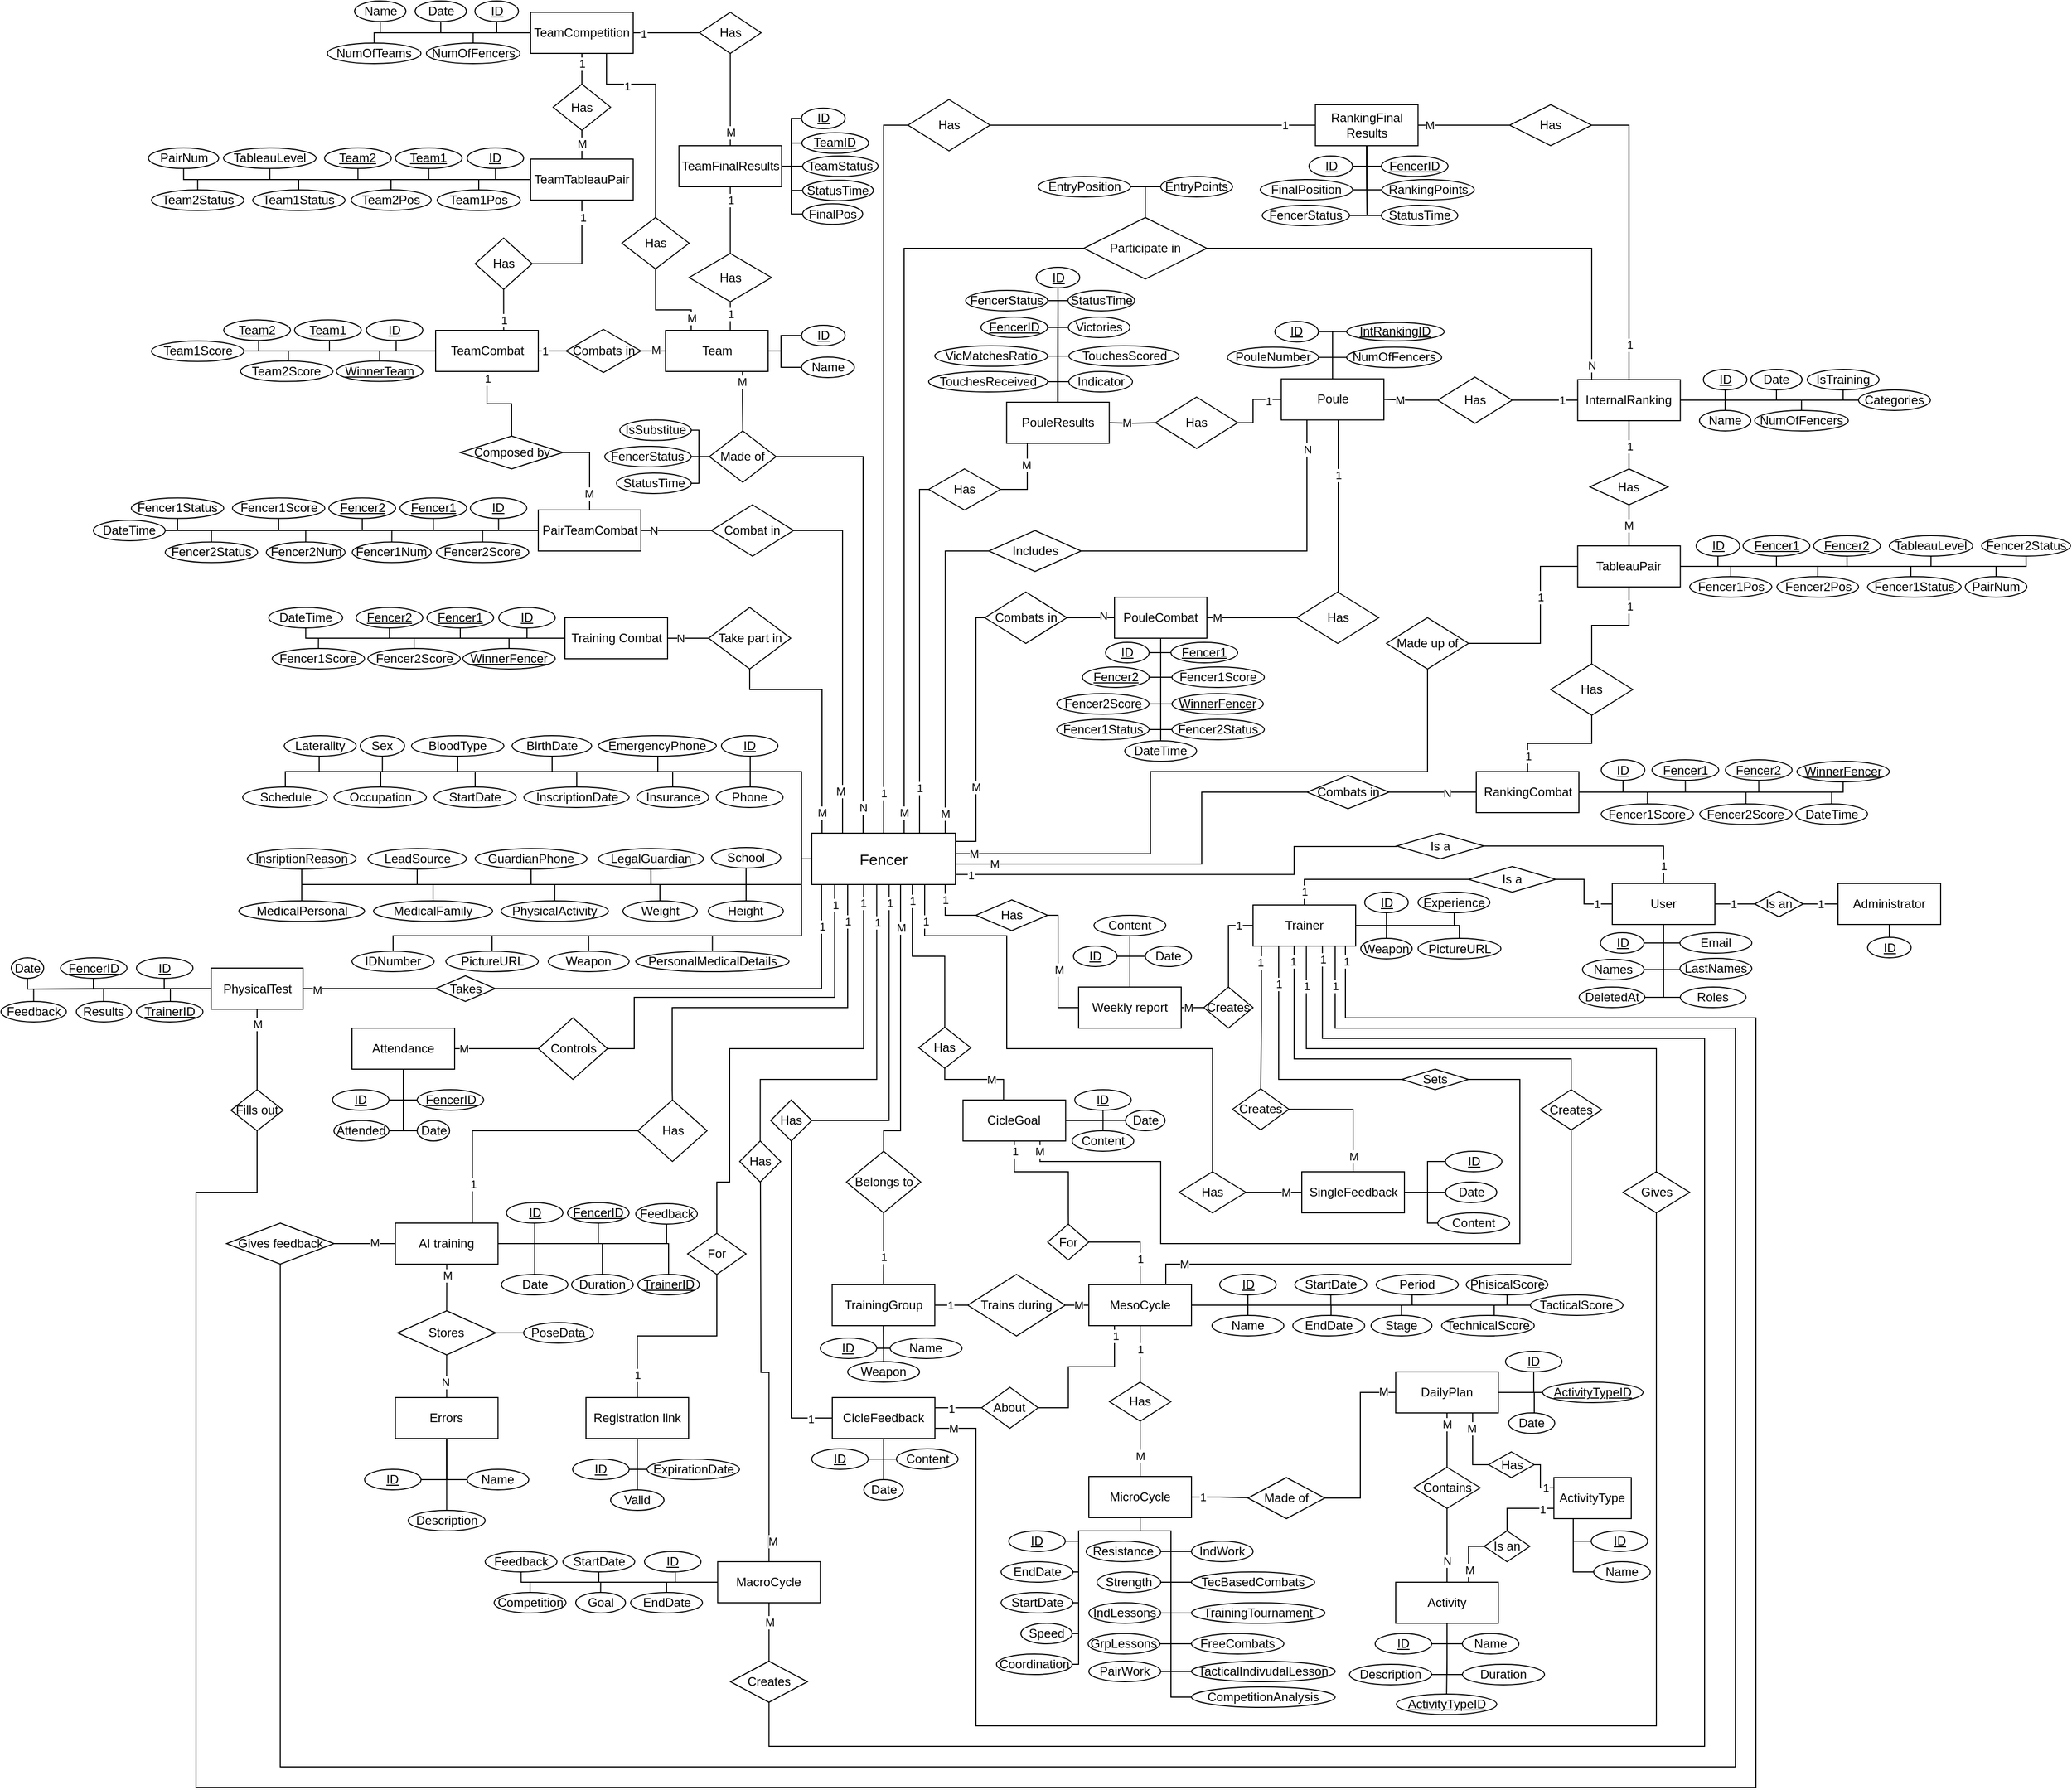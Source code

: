 <mxfile version="21.1.8" type="device">
  <diagram name="Page-1" id="XKIzt4uo4NDRFWb2ScrJ">
    <mxGraphModel dx="1089" dy="1243" grid="1" gridSize="10" guides="1" tooltips="1" connect="1" arrows="1" fold="1" page="1" pageScale="1" pageWidth="850" pageHeight="1100" math="0" shadow="0">
      <root>
        <mxCell id="0" />
        <mxCell id="1" parent="0" />
        <mxCell id="t40m8YcGtgmPC_NL-_yT-94" style="edgeStyle=orthogonalEdgeStyle;rounded=0;orthogonalLoop=1;jettySize=auto;html=1;exitX=0.25;exitY=1;exitDx=0;exitDy=0;entryX=0.5;entryY=0;entryDx=0;entryDy=0;endArrow=none;endFill=0;" parent="1" source="t40m8YcGtgmPC_NL-_yT-1" target="t40m8YcGtgmPC_NL-_yT-93" edge="1">
          <mxGeometry relative="1" as="geometry">
            <Array as="points">
              <mxPoint x="115" y="230" />
              <mxPoint x="-56" y="230" />
              <mxPoint x="-56" y="310" />
              <mxPoint x="-56" y="310" />
            </Array>
          </mxGeometry>
        </mxCell>
        <mxCell id="t40m8YcGtgmPC_NL-_yT-95" value="1" style="edgeLabel;html=1;align=center;verticalAlign=middle;resizable=0;points=[];" parent="t40m8YcGtgmPC_NL-_yT-94" vertex="1" connectable="0">
          <mxGeometry x="0.081" relative="1" as="geometry">
            <mxPoint x="86" y="-84" as="offset" />
          </mxGeometry>
        </mxCell>
        <mxCell id="t40m8YcGtgmPC_NL-_yT-110" value="" style="edgeStyle=orthogonalEdgeStyle;rounded=0;orthogonalLoop=1;jettySize=auto;html=1;exitX=0.798;exitY=1;exitDx=0;exitDy=0;entryX=0;entryY=0.5;entryDx=0;entryDy=0;endArrow=none;endFill=0;exitPerimeter=0;" parent="1" source="t40m8YcGtgmPC_NL-_yT-1" target="t40m8YcGtgmPC_NL-_yT-109" edge="1">
          <mxGeometry x="-0.021" relative="1" as="geometry">
            <Array as="points">
              <mxPoint x="210" y="110" />
              <mxPoint x="210" y="140" />
            </Array>
            <mxPoint as="offset" />
          </mxGeometry>
        </mxCell>
        <mxCell id="bDAOHb3HIfQWma8U5NzE-106" value="1" style="edgeLabel;html=1;align=center;verticalAlign=middle;resizable=0;points=[];" parent="t40m8YcGtgmPC_NL-_yT-110" vertex="1" connectable="0">
          <mxGeometry x="-0.093" relative="1" as="geometry">
            <mxPoint y="-2" as="offset" />
          </mxGeometry>
        </mxCell>
        <mxCell id="t40m8YcGtgmPC_NL-_yT-158" style="edgeStyle=orthogonalEdgeStyle;rounded=0;orthogonalLoop=1;jettySize=auto;html=1;exitX=0.997;exitY=0.16;exitDx=0;exitDy=0;entryX=0;entryY=0.5;entryDx=0;entryDy=0;endArrow=none;endFill=0;exitPerimeter=0;" parent="1" source="t40m8YcGtgmPC_NL-_yT-1" target="t40m8YcGtgmPC_NL-_yT-157" edge="1">
          <mxGeometry relative="1" as="geometry">
            <Array as="points">
              <mxPoint x="240" y="68" />
              <mxPoint x="240" y="-150" />
            </Array>
          </mxGeometry>
        </mxCell>
        <mxCell id="t40m8YcGtgmPC_NL-_yT-160" value="M" style="edgeLabel;html=1;align=center;verticalAlign=middle;resizable=0;points=[];" parent="t40m8YcGtgmPC_NL-_yT-158" vertex="1" connectable="0">
          <mxGeometry x="-0.382" relative="1" as="geometry">
            <mxPoint y="3" as="offset" />
          </mxGeometry>
        </mxCell>
        <mxCell id="m7RCMyv4cqU7pHpGwbEM-17" style="edgeStyle=orthogonalEdgeStyle;rounded=0;orthogonalLoop=1;jettySize=auto;html=1;exitX=0.618;exitY=1.003;exitDx=0;exitDy=0;entryX=0.5;entryY=0;entryDx=0;entryDy=0;endArrow=none;endFill=0;exitPerimeter=0;" parent="1" source="t40m8YcGtgmPC_NL-_yT-1" target="m7RCMyv4cqU7pHpGwbEM-14" edge="1">
          <mxGeometry relative="1" as="geometry">
            <Array as="points">
              <mxPoint x="167" y="350" />
              <mxPoint x="150" y="350" />
            </Array>
            <mxPoint x="129.53" y="100.6" as="sourcePoint" />
            <mxPoint x="45.44" y="390" as="targetPoint" />
          </mxGeometry>
        </mxCell>
        <mxCell id="m7RCMyv4cqU7pHpGwbEM-23" value="M" style="edgeLabel;html=1;align=center;verticalAlign=middle;resizable=0;points=[];" parent="m7RCMyv4cqU7pHpGwbEM-17" vertex="1" connectable="0">
          <mxGeometry x="-0.767" y="2" relative="1" as="geometry">
            <mxPoint x="-2" y="10" as="offset" />
          </mxGeometry>
        </mxCell>
        <mxCell id="m7RCMyv4cqU7pHpGwbEM-86" style="edgeStyle=orthogonalEdgeStyle;rounded=0;orthogonalLoop=1;jettySize=auto;html=1;exitX=0.361;exitY=1.007;exitDx=0;exitDy=0;entryX=0.5;entryY=0;entryDx=0;entryDy=0;endArrow=none;endFill=0;exitPerimeter=0;" parent="1" source="t40m8YcGtgmPC_NL-_yT-1" target="m7RCMyv4cqU7pHpGwbEM-85" edge="1">
          <mxGeometry relative="1" as="geometry">
            <Array as="points">
              <mxPoint x="131" y="270" />
              <mxPoint y="270" />
              <mxPoint y="400" />
              <mxPoint x="-12" y="400" />
            </Array>
          </mxGeometry>
        </mxCell>
        <mxCell id="m7RCMyv4cqU7pHpGwbEM-88" value="1" style="edgeLabel;html=1;align=center;verticalAlign=middle;resizable=0;points=[];" parent="m7RCMyv4cqU7pHpGwbEM-86" vertex="1" connectable="0">
          <mxGeometry x="-0.868" y="2" relative="1" as="geometry">
            <mxPoint x="-3" y="-15" as="offset" />
          </mxGeometry>
        </mxCell>
        <mxCell id="m7RCMyv4cqU7pHpGwbEM-154" style="edgeStyle=orthogonalEdgeStyle;rounded=0;orthogonalLoop=1;jettySize=auto;html=1;exitX=0.538;exitY=1.006;exitDx=0;exitDy=0;entryX=1;entryY=0.5;entryDx=0;entryDy=0;endArrow=none;endFill=0;exitPerimeter=0;" parent="1" source="t40m8YcGtgmPC_NL-_yT-1" target="m7RCMyv4cqU7pHpGwbEM-159" edge="1">
          <mxGeometry relative="1" as="geometry">
            <mxPoint x="30" y="676.061" as="targetPoint" />
            <Array as="points">
              <mxPoint x="155" y="340" />
            </Array>
          </mxGeometry>
        </mxCell>
        <mxCell id="m7RCMyv4cqU7pHpGwbEM-161" value="1" style="edgeLabel;html=1;align=center;verticalAlign=middle;resizable=0;points=[];" parent="m7RCMyv4cqU7pHpGwbEM-154" vertex="1" connectable="0">
          <mxGeometry x="-0.701" y="1" relative="1" as="geometry">
            <mxPoint x="-1" y="-28" as="offset" />
          </mxGeometry>
        </mxCell>
        <mxCell id="m7RCMyv4cqU7pHpGwbEM-213" style="edgeStyle=orthogonalEdgeStyle;rounded=0;orthogonalLoop=1;jettySize=auto;html=1;exitX=1;exitY=0.804;exitDx=0;exitDy=0;endArrow=none;endFill=0;entryX=0;entryY=0.5;entryDx=0;entryDy=0;exitPerimeter=0;" parent="1" source="t40m8YcGtgmPC_NL-_yT-1" target="m7RCMyv4cqU7pHpGwbEM-214" edge="1">
          <mxGeometry relative="1" as="geometry">
            <mxPoint x="810" y="90" as="targetPoint" />
            <Array as="points">
              <mxPoint x="550" y="100" />
              <mxPoint x="550" y="73" />
              <mxPoint x="650" y="73" />
            </Array>
          </mxGeometry>
        </mxCell>
        <mxCell id="m7RCMyv4cqU7pHpGwbEM-216" value="1" style="edgeLabel;html=1;align=center;verticalAlign=middle;resizable=0;points=[];" parent="m7RCMyv4cqU7pHpGwbEM-213" vertex="1" connectable="0">
          <mxGeometry x="-0.934" y="-1" relative="1" as="geometry">
            <mxPoint as="offset" />
          </mxGeometry>
        </mxCell>
        <mxCell id="m7RCMyv4cqU7pHpGwbEM-300" style="edgeStyle=orthogonalEdgeStyle;rounded=0;orthogonalLoop=1;jettySize=auto;html=1;exitX=0;exitY=0.5;exitDx=0;exitDy=0;entryX=0.5;entryY=1;entryDx=0;entryDy=0;endArrow=none;endFill=0;" parent="1" source="t40m8YcGtgmPC_NL-_yT-1" target="m7RCMyv4cqU7pHpGwbEM-272" edge="1">
          <mxGeometry relative="1" as="geometry">
            <Array as="points">
              <mxPoint x="70" y="85" />
              <mxPoint x="70" />
              <mxPoint x="-400" />
              <mxPoint x="-400" y="-15" />
            </Array>
          </mxGeometry>
        </mxCell>
        <mxCell id="m7RCMyv4cqU7pHpGwbEM-301" style="edgeStyle=orthogonalEdgeStyle;rounded=0;orthogonalLoop=1;jettySize=auto;html=1;exitX=0;exitY=0.5;exitDx=0;exitDy=0;entryX=0.5;entryY=1;entryDx=0;entryDy=0;endArrow=none;endFill=0;" parent="1" source="t40m8YcGtgmPC_NL-_yT-1" target="m7RCMyv4cqU7pHpGwbEM-271" edge="1">
          <mxGeometry relative="1" as="geometry">
            <Array as="points">
              <mxPoint x="70" y="85" />
              <mxPoint x="70" />
              <mxPoint x="-338" />
            </Array>
          </mxGeometry>
        </mxCell>
        <mxCell id="m7RCMyv4cqU7pHpGwbEM-302" style="edgeStyle=orthogonalEdgeStyle;rounded=0;orthogonalLoop=1;jettySize=auto;html=1;exitX=0;exitY=0.5;exitDx=0;exitDy=0;entryX=0.5;entryY=1;entryDx=0;entryDy=0;endArrow=none;endFill=0;" parent="1" source="t40m8YcGtgmPC_NL-_yT-1" target="m7RCMyv4cqU7pHpGwbEM-269" edge="1">
          <mxGeometry relative="1" as="geometry">
            <Array as="points">
              <mxPoint x="70" y="85" />
              <mxPoint x="70" />
              <mxPoint x="-265" />
            </Array>
          </mxGeometry>
        </mxCell>
        <mxCell id="m7RCMyv4cqU7pHpGwbEM-303" style="edgeStyle=orthogonalEdgeStyle;rounded=0;orthogonalLoop=1;jettySize=auto;html=1;exitX=0;exitY=0.5;exitDx=0;exitDy=0;entryX=0.5;entryY=1;entryDx=0;entryDy=0;endArrow=none;endFill=0;" parent="1" source="t40m8YcGtgmPC_NL-_yT-1" target="m7RCMyv4cqU7pHpGwbEM-268" edge="1">
          <mxGeometry relative="1" as="geometry">
            <Array as="points">
              <mxPoint x="70" y="85" />
              <mxPoint x="70" />
              <mxPoint x="-173" />
              <mxPoint x="-173" y="-15" />
            </Array>
          </mxGeometry>
        </mxCell>
        <mxCell id="m7RCMyv4cqU7pHpGwbEM-304" style="edgeStyle=orthogonalEdgeStyle;rounded=0;orthogonalLoop=1;jettySize=auto;html=1;exitX=0;exitY=0.5;exitDx=0;exitDy=0;entryX=0.5;entryY=1;entryDx=0;entryDy=0;endArrow=none;endFill=0;" parent="1" source="t40m8YcGtgmPC_NL-_yT-1" target="m7RCMyv4cqU7pHpGwbEM-267" edge="1">
          <mxGeometry relative="1" as="geometry">
            <Array as="points">
              <mxPoint x="70" y="85" />
              <mxPoint x="70" />
              <mxPoint x="-70" />
              <mxPoint x="-70" y="-15" />
            </Array>
          </mxGeometry>
        </mxCell>
        <mxCell id="m7RCMyv4cqU7pHpGwbEM-305" style="edgeStyle=orthogonalEdgeStyle;rounded=0;orthogonalLoop=1;jettySize=auto;html=1;exitX=0;exitY=0.5;exitDx=0;exitDy=0;entryX=0.5;entryY=1;entryDx=0;entryDy=0;endArrow=none;endFill=0;" parent="1" source="t40m8YcGtgmPC_NL-_yT-1" target="m7RCMyv4cqU7pHpGwbEM-265" edge="1">
          <mxGeometry relative="1" as="geometry">
            <Array as="points">
              <mxPoint x="70" y="85" />
              <mxPoint x="70" />
              <mxPoint x="20" />
              <mxPoint x="20" y="-15" />
            </Array>
          </mxGeometry>
        </mxCell>
        <mxCell id="m7RCMyv4cqU7pHpGwbEM-306" style="edgeStyle=orthogonalEdgeStyle;rounded=0;orthogonalLoop=1;jettySize=auto;html=1;exitX=0;exitY=0.5;exitDx=0;exitDy=0;entryX=0.5;entryY=0;entryDx=0;entryDy=0;endArrow=none;endFill=0;" parent="1" source="t40m8YcGtgmPC_NL-_yT-1" target="m7RCMyv4cqU7pHpGwbEM-266" edge="1">
          <mxGeometry relative="1" as="geometry">
            <Array as="points">
              <mxPoint x="70" y="85" />
              <mxPoint x="70" />
              <mxPoint x="20" />
              <mxPoint x="20" y="15" />
            </Array>
          </mxGeometry>
        </mxCell>
        <mxCell id="m7RCMyv4cqU7pHpGwbEM-307" style="edgeStyle=orthogonalEdgeStyle;rounded=0;orthogonalLoop=1;jettySize=auto;html=1;exitX=0;exitY=0.5;exitDx=0;exitDy=0;entryX=0.5;entryY=0;entryDx=0;entryDy=0;endArrow=none;endFill=0;" parent="1" source="t40m8YcGtgmPC_NL-_yT-1" target="m7RCMyv4cqU7pHpGwbEM-273" edge="1">
          <mxGeometry relative="1" as="geometry">
            <Array as="points">
              <mxPoint x="70" y="85" />
              <mxPoint x="70" />
              <mxPoint x="-56" />
            </Array>
          </mxGeometry>
        </mxCell>
        <mxCell id="m7RCMyv4cqU7pHpGwbEM-308" style="edgeStyle=orthogonalEdgeStyle;rounded=0;orthogonalLoop=1;jettySize=auto;html=1;exitX=0;exitY=0.5;exitDx=0;exitDy=0;entryX=0.5;entryY=0;entryDx=0;entryDy=0;endArrow=none;endFill=0;" parent="1" source="t40m8YcGtgmPC_NL-_yT-1" target="m7RCMyv4cqU7pHpGwbEM-274" edge="1">
          <mxGeometry relative="1" as="geometry">
            <Array as="points">
              <mxPoint x="70" y="85" />
              <mxPoint x="70" />
              <mxPoint x="-149" />
              <mxPoint x="-149" y="15" />
            </Array>
          </mxGeometry>
        </mxCell>
        <mxCell id="m7RCMyv4cqU7pHpGwbEM-309" style="edgeStyle=orthogonalEdgeStyle;rounded=0;orthogonalLoop=1;jettySize=auto;html=1;exitX=0;exitY=0.5;exitDx=0;exitDy=0;entryX=0.5;entryY=0;entryDx=0;entryDy=0;endArrow=none;endFill=0;" parent="1" source="t40m8YcGtgmPC_NL-_yT-1" target="m7RCMyv4cqU7pHpGwbEM-275" edge="1">
          <mxGeometry relative="1" as="geometry">
            <Array as="points">
              <mxPoint x="70" y="85" />
              <mxPoint x="70" />
              <mxPoint x="-248" />
            </Array>
          </mxGeometry>
        </mxCell>
        <mxCell id="m7RCMyv4cqU7pHpGwbEM-310" style="edgeStyle=orthogonalEdgeStyle;rounded=0;orthogonalLoop=1;jettySize=auto;html=1;exitX=0;exitY=0.5;exitDx=0;exitDy=0;entryX=0.5;entryY=0;entryDx=0;entryDy=0;endArrow=none;endFill=0;" parent="1" source="t40m8YcGtgmPC_NL-_yT-1" target="m7RCMyv4cqU7pHpGwbEM-276" edge="1">
          <mxGeometry relative="1" as="geometry">
            <Array as="points">
              <mxPoint x="70" y="85" />
              <mxPoint x="70" />
              <mxPoint x="-340" />
              <mxPoint x="-340" y="15" />
            </Array>
          </mxGeometry>
        </mxCell>
        <mxCell id="m7RCMyv4cqU7pHpGwbEM-314" style="edgeStyle=orthogonalEdgeStyle;rounded=0;orthogonalLoop=1;jettySize=auto;html=1;exitX=0;exitY=0.5;exitDx=0;exitDy=0;entryX=0.5;entryY=1;entryDx=0;entryDy=0;endArrow=none;endFill=0;" parent="1" source="t40m8YcGtgmPC_NL-_yT-1" target="m7RCMyv4cqU7pHpGwbEM-281" edge="1">
          <mxGeometry relative="1" as="geometry">
            <Array as="points">
              <mxPoint x="70" y="85" />
              <mxPoint x="70" y="110" />
              <mxPoint x="16" y="110" />
            </Array>
          </mxGeometry>
        </mxCell>
        <mxCell id="m7RCMyv4cqU7pHpGwbEM-315" style="edgeStyle=orthogonalEdgeStyle;rounded=0;orthogonalLoop=1;jettySize=auto;html=1;exitX=0;exitY=0.5;exitDx=0;exitDy=0;entryX=0.5;entryY=1;entryDx=0;entryDy=0;endArrow=none;endFill=0;" parent="1" source="t40m8YcGtgmPC_NL-_yT-1" target="m7RCMyv4cqU7pHpGwbEM-282" edge="1">
          <mxGeometry relative="1" as="geometry">
            <Array as="points">
              <mxPoint x="70" y="85" />
              <mxPoint x="70" y="110" />
              <mxPoint x="-77" y="110" />
            </Array>
          </mxGeometry>
        </mxCell>
        <mxCell id="m7RCMyv4cqU7pHpGwbEM-316" style="edgeStyle=orthogonalEdgeStyle;rounded=0;orthogonalLoop=1;jettySize=auto;html=1;exitX=0;exitY=0.5;exitDx=0;exitDy=0;entryX=0.5;entryY=1;entryDx=0;entryDy=0;endArrow=none;endFill=0;" parent="1" source="t40m8YcGtgmPC_NL-_yT-1" target="m7RCMyv4cqU7pHpGwbEM-283" edge="1">
          <mxGeometry relative="1" as="geometry">
            <Array as="points">
              <mxPoint x="70" y="85" />
              <mxPoint x="70" y="110" />
              <mxPoint x="-193" y="110" />
            </Array>
          </mxGeometry>
        </mxCell>
        <mxCell id="m7RCMyv4cqU7pHpGwbEM-318" style="edgeStyle=orthogonalEdgeStyle;rounded=0;orthogonalLoop=1;jettySize=auto;html=1;exitX=0;exitY=0.5;exitDx=0;exitDy=0;entryX=0.5;entryY=1;entryDx=0;entryDy=0;endArrow=none;endFill=0;" parent="1" source="t40m8YcGtgmPC_NL-_yT-1" target="m7RCMyv4cqU7pHpGwbEM-285" edge="1">
          <mxGeometry relative="1" as="geometry">
            <Array as="points">
              <mxPoint x="70" y="85" />
              <mxPoint x="70" y="110" />
              <mxPoint x="-304" y="110" />
            </Array>
          </mxGeometry>
        </mxCell>
        <mxCell id="m7RCMyv4cqU7pHpGwbEM-319" style="edgeStyle=orthogonalEdgeStyle;rounded=0;orthogonalLoop=1;jettySize=auto;html=1;exitX=0;exitY=0.5;exitDx=0;exitDy=0;entryX=0.5;entryY=1;entryDx=0;entryDy=0;endArrow=none;endFill=0;" parent="1" source="t40m8YcGtgmPC_NL-_yT-1" target="m7RCMyv4cqU7pHpGwbEM-286" edge="1">
          <mxGeometry relative="1" as="geometry">
            <Array as="points">
              <mxPoint x="70" y="85" />
              <mxPoint x="70" y="110" />
              <mxPoint x="-417" y="110" />
            </Array>
          </mxGeometry>
        </mxCell>
        <mxCell id="m7RCMyv4cqU7pHpGwbEM-320" style="edgeStyle=orthogonalEdgeStyle;rounded=0;orthogonalLoop=1;jettySize=auto;html=1;exitX=0;exitY=0.5;exitDx=0;exitDy=0;entryX=0.5;entryY=0;entryDx=0;entryDy=0;endArrow=none;endFill=0;" parent="1" source="t40m8YcGtgmPC_NL-_yT-1" target="m7RCMyv4cqU7pHpGwbEM-291" edge="1">
          <mxGeometry relative="1" as="geometry">
            <Array as="points">
              <mxPoint x="70" y="85" />
              <mxPoint x="70" y="110" />
              <mxPoint x="-417" y="110" />
            </Array>
          </mxGeometry>
        </mxCell>
        <mxCell id="m7RCMyv4cqU7pHpGwbEM-321" style="edgeStyle=orthogonalEdgeStyle;rounded=0;orthogonalLoop=1;jettySize=auto;html=1;exitX=0;exitY=0.5;exitDx=0;exitDy=0;endArrow=none;endFill=0;entryX=0.5;entryY=0;entryDx=0;entryDy=0;" parent="1" source="t40m8YcGtgmPC_NL-_yT-1" target="m7RCMyv4cqU7pHpGwbEM-290" edge="1">
          <mxGeometry relative="1" as="geometry">
            <Array as="points">
              <mxPoint x="70" y="85" />
              <mxPoint x="70" y="110" />
              <mxPoint x="-289" y="110" />
            </Array>
          </mxGeometry>
        </mxCell>
        <mxCell id="m7RCMyv4cqU7pHpGwbEM-322" style="edgeStyle=orthogonalEdgeStyle;rounded=0;orthogonalLoop=1;jettySize=auto;html=1;exitX=0;exitY=0.5;exitDx=0;exitDy=0;entryX=0.5;entryY=0;entryDx=0;entryDy=0;endArrow=none;endFill=0;" parent="1" source="t40m8YcGtgmPC_NL-_yT-1" target="m7RCMyv4cqU7pHpGwbEM-289" edge="1">
          <mxGeometry relative="1" as="geometry">
            <Array as="points">
              <mxPoint x="70" y="85" />
              <mxPoint x="70" y="110" />
              <mxPoint x="-170" y="110" />
            </Array>
          </mxGeometry>
        </mxCell>
        <mxCell id="m7RCMyv4cqU7pHpGwbEM-323" style="edgeStyle=orthogonalEdgeStyle;rounded=0;orthogonalLoop=1;jettySize=auto;html=1;exitX=0;exitY=0.5;exitDx=0;exitDy=0;entryX=0.5;entryY=0;entryDx=0;entryDy=0;endArrow=none;endFill=0;" parent="1" source="t40m8YcGtgmPC_NL-_yT-1" target="m7RCMyv4cqU7pHpGwbEM-288" edge="1">
          <mxGeometry relative="1" as="geometry">
            <Array as="points">
              <mxPoint x="70" y="85" />
              <mxPoint x="70" y="110" />
              <mxPoint x="-68" y="110" />
              <mxPoint x="-68" y="126" />
            </Array>
          </mxGeometry>
        </mxCell>
        <mxCell id="m7RCMyv4cqU7pHpGwbEM-324" style="edgeStyle=orthogonalEdgeStyle;rounded=0;orthogonalLoop=1;jettySize=auto;html=1;exitX=0;exitY=0.5;exitDx=0;exitDy=0;entryX=0.5;entryY=0;entryDx=0;entryDy=0;endArrow=none;endFill=0;" parent="1" source="t40m8YcGtgmPC_NL-_yT-1" target="m7RCMyv4cqU7pHpGwbEM-287" edge="1">
          <mxGeometry relative="1" as="geometry">
            <Array as="points">
              <mxPoint x="70" y="85" />
              <mxPoint x="70" y="110" />
              <mxPoint x="16" y="110" />
              <mxPoint x="16" y="126" />
            </Array>
          </mxGeometry>
        </mxCell>
        <mxCell id="m7RCMyv4cqU7pHpGwbEM-325" style="edgeStyle=orthogonalEdgeStyle;rounded=0;orthogonalLoop=1;jettySize=auto;html=1;exitX=0;exitY=0.5;exitDx=0;exitDy=0;endArrow=none;endFill=0;entryX=0.5;entryY=0;entryDx=0;entryDy=0;" parent="1" source="t40m8YcGtgmPC_NL-_yT-1" target="m7RCMyv4cqU7pHpGwbEM-292" edge="1">
          <mxGeometry relative="1" as="geometry">
            <Array as="points">
              <mxPoint x="70" y="85" />
              <mxPoint x="70" y="160" />
              <mxPoint x="-17" y="160" />
            </Array>
          </mxGeometry>
        </mxCell>
        <mxCell id="m7RCMyv4cqU7pHpGwbEM-326" style="edgeStyle=orthogonalEdgeStyle;rounded=0;orthogonalLoop=1;jettySize=auto;html=1;exitX=0;exitY=0.5;exitDx=0;exitDy=0;endArrow=none;endFill=0;entryX=0.5;entryY=0;entryDx=0;entryDy=0;" parent="1" source="t40m8YcGtgmPC_NL-_yT-1" target="m7RCMyv4cqU7pHpGwbEM-277" edge="1">
          <mxGeometry relative="1" as="geometry">
            <Array as="points">
              <mxPoint x="70" y="85" />
              <mxPoint x="70" y="160" />
              <mxPoint x="-137" y="160" />
            </Array>
          </mxGeometry>
        </mxCell>
        <mxCell id="m7RCMyv4cqU7pHpGwbEM-327" style="edgeStyle=orthogonalEdgeStyle;rounded=0;orthogonalLoop=1;jettySize=auto;html=1;exitX=0;exitY=0.5;exitDx=0;exitDy=0;endArrow=none;endFill=0;entryX=0.5;entryY=0;entryDx=0;entryDy=0;" parent="1" source="t40m8YcGtgmPC_NL-_yT-1" target="m7RCMyv4cqU7pHpGwbEM-280" edge="1">
          <mxGeometry relative="1" as="geometry">
            <Array as="points">
              <mxPoint x="70" y="85" />
              <mxPoint x="70" y="160" />
              <mxPoint x="-231" y="160" />
            </Array>
          </mxGeometry>
        </mxCell>
        <mxCell id="m7RCMyv4cqU7pHpGwbEM-328" style="edgeStyle=orthogonalEdgeStyle;rounded=0;orthogonalLoop=1;jettySize=auto;html=1;exitX=0;exitY=0.5;exitDx=0;exitDy=0;entryX=0.5;entryY=0;entryDx=0;entryDy=0;endArrow=none;endFill=0;" parent="1" source="t40m8YcGtgmPC_NL-_yT-1" target="m7RCMyv4cqU7pHpGwbEM-278" edge="1">
          <mxGeometry relative="1" as="geometry">
            <Array as="points">
              <mxPoint x="70" y="85" />
              <mxPoint x="70" y="160" />
              <mxPoint x="-328" y="160" />
            </Array>
          </mxGeometry>
        </mxCell>
        <mxCell id="-y7vJDj9T1YHohCSGGNj-2" style="edgeStyle=orthogonalEdgeStyle;rounded=0;orthogonalLoop=1;jettySize=auto;html=1;exitX=0.159;exitY=1.003;exitDx=0;exitDy=0;entryX=1;entryY=0.5;entryDx=0;entryDy=0;endArrow=none;endFill=0;exitPerimeter=0;" parent="1" source="t40m8YcGtgmPC_NL-_yT-1" target="-y7vJDj9T1YHohCSGGNj-3" edge="1">
          <mxGeometry relative="1" as="geometry">
            <mxPoint x="-90" y="260.0" as="targetPoint" />
            <Array as="points">
              <mxPoint x="102" y="220" />
              <mxPoint x="-93" y="220" />
              <mxPoint x="-93" y="270" />
            </Array>
          </mxGeometry>
        </mxCell>
        <mxCell id="-y7vJDj9T1YHohCSGGNj-6" value="1" style="edgeLabel;html=1;align=center;verticalAlign=middle;resizable=0;points=[];" parent="-y7vJDj9T1YHohCSGGNj-2" vertex="1" connectable="0">
          <mxGeometry x="-0.862" y="1" relative="1" as="geometry">
            <mxPoint x="-1" y="-7" as="offset" />
          </mxGeometry>
        </mxCell>
        <mxCell id="bDAOHb3HIfQWma8U5NzE-6" style="edgeStyle=orthogonalEdgeStyle;rounded=0;orthogonalLoop=1;jettySize=auto;html=1;exitX=0;exitY=0.5;exitDx=0;exitDy=0;entryX=1;entryY=0.5;entryDx=0;entryDy=0;endArrow=none;endFill=0;" parent="1" source="bDAOHb3HIfQWma8U5NzE-7" target="bDAOHb3HIfQWma8U5NzE-3" edge="1">
          <mxGeometry relative="1" as="geometry" />
        </mxCell>
        <mxCell id="bDAOHb3HIfQWma8U5NzE-11" value="M" style="edgeLabel;html=1;align=center;verticalAlign=middle;resizable=0;points=[];" parent="bDAOHb3HIfQWma8U5NzE-6" vertex="1" connectable="0">
          <mxGeometry x="0.785" y="1" relative="1" as="geometry">
            <mxPoint as="offset" />
          </mxGeometry>
        </mxCell>
        <mxCell id="t40m8YcGtgmPC_NL-_yT-1" value="Fencer" style="whiteSpace=wrap;html=1;align=center;fontSize=15;" parent="1" vertex="1">
          <mxGeometry x="80" y="60" width="140" height="50" as="geometry" />
        </mxCell>
        <mxCell id="t40m8YcGtgmPC_NL-_yT-11" style="edgeStyle=orthogonalEdgeStyle;rounded=0;orthogonalLoop=1;jettySize=auto;html=1;exitX=0.57;exitY=1.001;exitDx=0;exitDy=0;endArrow=none;endFill=0;exitPerimeter=0;" parent="1" source="t40m8YcGtgmPC_NL-_yT-2" target="t40m8YcGtgmPC_NL-_yT-10" edge="1">
          <mxGeometry relative="1" as="geometry">
            <Array as="points">
              <mxPoint x="550" y="170" />
              <mxPoint x="550" y="280" />
              <mxPoint x="820" y="280" />
            </Array>
          </mxGeometry>
        </mxCell>
        <mxCell id="t40m8YcGtgmPC_NL-_yT-13" value="1" style="edgeLabel;html=1;align=center;verticalAlign=middle;resizable=0;points=[];" parent="t40m8YcGtgmPC_NL-_yT-11" vertex="1" connectable="0">
          <mxGeometry x="-0.674" y="1" relative="1" as="geometry">
            <mxPoint x="-2" y="-38" as="offset" />
          </mxGeometry>
        </mxCell>
        <mxCell id="t40m8YcGtgmPC_NL-_yT-108" style="edgeStyle=orthogonalEdgeStyle;rounded=0;orthogonalLoop=1;jettySize=auto;html=1;exitX=0;exitY=0.5;exitDx=0;exitDy=0;endArrow=none;endFill=0;" parent="1" source="t40m8YcGtgmPC_NL-_yT-2" target="t40m8YcGtgmPC_NL-_yT-107" edge="1">
          <mxGeometry relative="1" as="geometry" />
        </mxCell>
        <mxCell id="t40m8YcGtgmPC_NL-_yT-118" value="1" style="edgeLabel;html=1;align=center;verticalAlign=middle;resizable=0;points=[];" parent="t40m8YcGtgmPC_NL-_yT-108" vertex="1" connectable="0">
          <mxGeometry x="-0.65" relative="1" as="geometry">
            <mxPoint as="offset" />
          </mxGeometry>
        </mxCell>
        <mxCell id="t40m8YcGtgmPC_NL-_yT-120" style="edgeStyle=orthogonalEdgeStyle;rounded=0;orthogonalLoop=1;jettySize=auto;html=1;entryX=0.5;entryY=0;entryDx=0;entryDy=0;endArrow=none;endFill=0;exitX=0.082;exitY=1.001;exitDx=0;exitDy=0;exitPerimeter=0;" parent="1" source="t40m8YcGtgmPC_NL-_yT-2" target="t40m8YcGtgmPC_NL-_yT-119" edge="1">
          <mxGeometry relative="1" as="geometry" />
        </mxCell>
        <mxCell id="t40m8YcGtgmPC_NL-_yT-121" value="1" style="edgeLabel;html=1;align=center;verticalAlign=middle;resizable=0;points=[];" parent="t40m8YcGtgmPC_NL-_yT-120" vertex="1" connectable="0">
          <mxGeometry x="-0.623" y="1" relative="1" as="geometry">
            <mxPoint x="-2" y="-11" as="offset" />
          </mxGeometry>
        </mxCell>
        <mxCell id="m7RCMyv4cqU7pHpGwbEM-192" style="edgeStyle=orthogonalEdgeStyle;rounded=0;orthogonalLoop=1;jettySize=auto;html=1;exitX=1;exitY=0.5;exitDx=0;exitDy=0;entryX=0.5;entryY=1;entryDx=0;entryDy=0;endArrow=none;endFill=0;" parent="1" source="t40m8YcGtgmPC_NL-_yT-2" target="m7RCMyv4cqU7pHpGwbEM-187" edge="1">
          <mxGeometry relative="1" as="geometry" />
        </mxCell>
        <mxCell id="m7RCMyv4cqU7pHpGwbEM-195" style="edgeStyle=orthogonalEdgeStyle;rounded=0;orthogonalLoop=1;jettySize=auto;html=1;exitX=1;exitY=0.5;exitDx=0;exitDy=0;endArrow=none;endFill=0;entryX=0.5;entryY=1;entryDx=0;entryDy=0;" parent="1" source="t40m8YcGtgmPC_NL-_yT-2" target="m7RCMyv4cqU7pHpGwbEM-190" edge="1">
          <mxGeometry relative="1" as="geometry">
            <Array as="points">
              <mxPoint x="706" y="150" />
              <mxPoint x="706" y="138" />
            </Array>
          </mxGeometry>
        </mxCell>
        <mxCell id="m7RCMyv4cqU7pHpGwbEM-197" style="edgeStyle=orthogonalEdgeStyle;rounded=0;orthogonalLoop=1;jettySize=auto;html=1;exitX=1;exitY=0.5;exitDx=0;exitDy=0;entryX=0.5;entryY=0;entryDx=0;entryDy=0;endArrow=none;endFill=0;" parent="1" source="t40m8YcGtgmPC_NL-_yT-2" target="m7RCMyv4cqU7pHpGwbEM-191" edge="1">
          <mxGeometry relative="1" as="geometry" />
        </mxCell>
        <mxCell id="m7RCMyv4cqU7pHpGwbEM-215" style="edgeStyle=orthogonalEdgeStyle;rounded=0;orthogonalLoop=1;jettySize=auto;html=1;exitX=0.5;exitY=0;exitDx=0;exitDy=0;entryX=0;entryY=0.5;entryDx=0;entryDy=0;endArrow=none;endFill=0;" parent="1" source="t40m8YcGtgmPC_NL-_yT-2" target="m7RCMyv4cqU7pHpGwbEM-219" edge="1">
          <mxGeometry relative="1" as="geometry">
            <mxPoint x="790" y="110" as="targetPoint" />
            <Array as="points">
              <mxPoint x="560" y="105" />
            </Array>
          </mxGeometry>
        </mxCell>
        <mxCell id="m7RCMyv4cqU7pHpGwbEM-220" value="1" style="edgeLabel;html=1;align=center;verticalAlign=middle;resizable=0;points=[];" parent="m7RCMyv4cqU7pHpGwbEM-215" vertex="1" connectable="0">
          <mxGeometry x="-0.947" relative="1" as="geometry">
            <mxPoint y="-8" as="offset" />
          </mxGeometry>
        </mxCell>
        <mxCell id="-y7vJDj9T1YHohCSGGNj-91" style="edgeStyle=orthogonalEdgeStyle;rounded=0;orthogonalLoop=1;jettySize=auto;html=1;exitX=0.25;exitY=1;exitDx=0;exitDy=0;entryX=0;entryY=0.5;entryDx=0;entryDy=0;endArrow=none;endFill=0;" parent="1" source="t40m8YcGtgmPC_NL-_yT-2" target="-y7vJDj9T1YHohCSGGNj-79" edge="1">
          <mxGeometry relative="1" as="geometry">
            <Array as="points">
              <mxPoint x="535" y="300" />
            </Array>
          </mxGeometry>
        </mxCell>
        <mxCell id="-y7vJDj9T1YHohCSGGNj-92" value="1" style="edgeLabel;html=1;align=center;verticalAlign=middle;resizable=0;points=[];" parent="-y7vJDj9T1YHohCSGGNj-91" vertex="1" connectable="0">
          <mxGeometry x="-0.647" relative="1" as="geometry">
            <mxPoint y="-7" as="offset" />
          </mxGeometry>
        </mxCell>
        <mxCell id="-y7vJDj9T1YHohCSGGNj-97" style="edgeStyle=orthogonalEdgeStyle;rounded=0;orthogonalLoop=1;jettySize=auto;html=1;exitX=0.519;exitY=0.999;exitDx=0;exitDy=0;entryX=0.5;entryY=0;entryDx=0;entryDy=0;endArrow=none;endFill=0;exitPerimeter=0;" parent="1" source="t40m8YcGtgmPC_NL-_yT-2" target="-y7vJDj9T1YHohCSGGNj-80" edge="1">
          <mxGeometry relative="1" as="geometry">
            <Array as="points">
              <mxPoint x="562" y="270" />
              <mxPoint x="903" y="270" />
            </Array>
          </mxGeometry>
        </mxCell>
        <mxCell id="-y7vJDj9T1YHohCSGGNj-98" value="1" style="edgeLabel;html=1;align=center;verticalAlign=middle;resizable=0;points=[];" parent="-y7vJDj9T1YHohCSGGNj-97" vertex="1" connectable="0">
          <mxGeometry x="-0.862" relative="1" as="geometry">
            <mxPoint as="offset" />
          </mxGeometry>
        </mxCell>
        <mxCell id="Q3l3j2FC4mkQsYqP6foP-3" style="edgeStyle=orthogonalEdgeStyle;rounded=0;orthogonalLoop=1;jettySize=auto;html=1;exitX=1;exitY=0.5;exitDx=0;exitDy=0;entryX=0.5;entryY=0;entryDx=0;entryDy=0;endArrow=none;endFill=0;" parent="1" source="t40m8YcGtgmPC_NL-_yT-2" target="Q3l3j2FC4mkQsYqP6foP-2" edge="1">
          <mxGeometry relative="1" as="geometry">
            <Array as="points">
              <mxPoint x="711" y="150" />
              <mxPoint x="711" y="163" />
            </Array>
          </mxGeometry>
        </mxCell>
        <mxCell id="t40m8YcGtgmPC_NL-_yT-2" value="Trainer" style="whiteSpace=wrap;html=1;align=center;" parent="1" vertex="1">
          <mxGeometry x="510" y="130" width="100" height="40" as="geometry" />
        </mxCell>
        <mxCell id="m7RCMyv4cqU7pHpGwbEM-138" style="edgeStyle=orthogonalEdgeStyle;rounded=0;orthogonalLoop=1;jettySize=auto;html=1;exitX=0.5;exitY=1;exitDx=0;exitDy=0;entryX=0.75;entryY=0;entryDx=0;entryDy=0;endArrow=none;endFill=0;" parent="1" source="t40m8YcGtgmPC_NL-_yT-10" target="t40m8YcGtgmPC_NL-_yT-20" edge="1">
          <mxGeometry relative="1" as="geometry">
            <Array as="points">
              <mxPoint x="820" y="480" />
              <mxPoint x="425" y="480" />
            </Array>
          </mxGeometry>
        </mxCell>
        <mxCell id="m7RCMyv4cqU7pHpGwbEM-139" value="M" style="edgeLabel;html=1;align=center;verticalAlign=middle;resizable=0;points=[];" parent="m7RCMyv4cqU7pHpGwbEM-138" vertex="1" connectable="0">
          <mxGeometry x="0.861" relative="1" as="geometry">
            <mxPoint as="offset" />
          </mxGeometry>
        </mxCell>
        <mxCell id="t40m8YcGtgmPC_NL-_yT-10" value="Creates" style="shape=rhombus;perimeter=rhombusPerimeter;whiteSpace=wrap;html=1;align=center;" parent="1" vertex="1">
          <mxGeometry x="790" y="310" width="60" height="39.15" as="geometry" />
        </mxCell>
        <mxCell id="m7RCMyv4cqU7pHpGwbEM-18" style="edgeStyle=orthogonalEdgeStyle;rounded=0;orthogonalLoop=1;jettySize=auto;html=1;exitX=0;exitY=0.5;exitDx=0;exitDy=0;entryX=1;entryY=0.5;entryDx=0;entryDy=0;endArrow=none;endFill=0;" parent="1" source="t40m8YcGtgmPC_NL-_yT-15" target="m7RCMyv4cqU7pHpGwbEM-16" edge="1">
          <mxGeometry relative="1" as="geometry">
            <Array as="points">
              <mxPoint x="240" y="520" />
              <mxPoint x="240" y="520" />
            </Array>
          </mxGeometry>
        </mxCell>
        <mxCell id="m7RCMyv4cqU7pHpGwbEM-22" value="1" style="edgeLabel;html=1;align=center;verticalAlign=middle;resizable=0;points=[];" parent="m7RCMyv4cqU7pHpGwbEM-18" vertex="1" connectable="0">
          <mxGeometry x="0.599" y="1" relative="1" as="geometry">
            <mxPoint x="5" y="-1" as="offset" />
          </mxGeometry>
        </mxCell>
        <mxCell id="m7RCMyv4cqU7pHpGwbEM-20" style="edgeStyle=orthogonalEdgeStyle;rounded=0;orthogonalLoop=1;jettySize=auto;html=1;exitX=1;exitY=0.5;exitDx=0;exitDy=0;endArrow=none;endFill=0;entryX=0;entryY=0.5;entryDx=0;entryDy=0;" parent="1" source="t40m8YcGtgmPC_NL-_yT-15" target="t40m8YcGtgmPC_NL-_yT-20" edge="1">
          <mxGeometry relative="1" as="geometry">
            <mxPoint x="345" y="520" as="targetPoint" />
          </mxGeometry>
        </mxCell>
        <mxCell id="m7RCMyv4cqU7pHpGwbEM-21" value="M" style="edgeLabel;html=1;align=center;verticalAlign=middle;resizable=0;points=[];" parent="m7RCMyv4cqU7pHpGwbEM-20" vertex="1" connectable="0">
          <mxGeometry x="0.32" relative="1" as="geometry">
            <mxPoint x="-2" as="offset" />
          </mxGeometry>
        </mxCell>
        <mxCell id="t40m8YcGtgmPC_NL-_yT-15" value="Trains during" style="shape=rhombus;perimeter=rhombusPerimeter;whiteSpace=wrap;html=1;align=center;" parent="1" vertex="1">
          <mxGeometry x="232" y="490" width="95" height="60" as="geometry" />
        </mxCell>
        <mxCell id="t40m8YcGtgmPC_NL-_yT-27" style="edgeStyle=orthogonalEdgeStyle;rounded=0;orthogonalLoop=1;jettySize=auto;html=1;exitX=0.5;exitY=1;exitDx=0;exitDy=0;entryX=0.5;entryY=0;entryDx=0;entryDy=0;endArrow=none;endFill=0;" parent="1" source="t40m8YcGtgmPC_NL-_yT-20" target="t40m8YcGtgmPC_NL-_yT-26" edge="1">
          <mxGeometry relative="1" as="geometry" />
        </mxCell>
        <mxCell id="t40m8YcGtgmPC_NL-_yT-29" value="1" style="edgeLabel;html=1;align=center;verticalAlign=middle;resizable=0;points=[];" parent="t40m8YcGtgmPC_NL-_yT-27" vertex="1" connectable="0">
          <mxGeometry x="-0.648" relative="1" as="geometry">
            <mxPoint y="13" as="offset" />
          </mxGeometry>
        </mxCell>
        <mxCell id="m7RCMyv4cqU7pHpGwbEM-133" style="edgeStyle=orthogonalEdgeStyle;rounded=0;orthogonalLoop=1;jettySize=auto;html=1;exitX=1;exitY=0.5;exitDx=0;exitDy=0;entryX=0.5;entryY=1;entryDx=0;entryDy=0;endArrow=none;endFill=0;" parent="1" source="t40m8YcGtgmPC_NL-_yT-20" target="m7RCMyv4cqU7pHpGwbEM-128" edge="1">
          <mxGeometry relative="1" as="geometry">
            <Array as="points">
              <mxPoint x="505" y="520" />
            </Array>
          </mxGeometry>
        </mxCell>
        <mxCell id="m7RCMyv4cqU7pHpGwbEM-135" style="edgeStyle=orthogonalEdgeStyle;rounded=0;orthogonalLoop=1;jettySize=auto;html=1;exitX=1;exitY=0.5;exitDx=0;exitDy=0;entryX=0.5;entryY=0;entryDx=0;entryDy=0;endArrow=none;endFill=0;" parent="1" source="t40m8YcGtgmPC_NL-_yT-20" target="m7RCMyv4cqU7pHpGwbEM-132" edge="1">
          <mxGeometry relative="1" as="geometry">
            <Array as="points">
              <mxPoint x="505" y="520" />
            </Array>
          </mxGeometry>
        </mxCell>
        <mxCell id="m7RCMyv4cqU7pHpGwbEM-136" style="edgeStyle=orthogonalEdgeStyle;rounded=0;orthogonalLoop=1;jettySize=auto;html=1;exitX=1;exitY=0.5;exitDx=0;exitDy=0;endArrow=none;endFill=0;entryX=0.5;entryY=1;entryDx=0;entryDy=0;" parent="1" source="t40m8YcGtgmPC_NL-_yT-20" target="m7RCMyv4cqU7pHpGwbEM-130" edge="1">
          <mxGeometry relative="1" as="geometry">
            <Array as="points">
              <mxPoint x="586" y="520" />
            </Array>
          </mxGeometry>
        </mxCell>
        <mxCell id="m7RCMyv4cqU7pHpGwbEM-137" style="edgeStyle=orthogonalEdgeStyle;rounded=0;orthogonalLoop=1;jettySize=auto;html=1;entryX=0.5;entryY=0;entryDx=0;entryDy=0;endArrow=none;endFill=0;" parent="1" source="bDAOHb3HIfQWma8U5NzE-61" target="m7RCMyv4cqU7pHpGwbEM-129" edge="1">
          <mxGeometry relative="1" as="geometry">
            <Array as="points">
              <mxPoint x="665" y="520" />
              <mxPoint x="586" y="520" />
              <mxPoint x="586" y="530" />
            </Array>
          </mxGeometry>
        </mxCell>
        <mxCell id="bDAOHb3HIfQWma8U5NzE-63" style="edgeStyle=orthogonalEdgeStyle;rounded=0;orthogonalLoop=1;jettySize=auto;html=1;exitX=1;exitY=0.5;exitDx=0;exitDy=0;entryX=0.5;entryY=1;entryDx=0;entryDy=0;endArrow=none;endFill=0;" parent="1" source="t40m8YcGtgmPC_NL-_yT-20" target="bDAOHb3HIfQWma8U5NzE-62" edge="1">
          <mxGeometry relative="1" as="geometry">
            <Array as="points">
              <mxPoint x="758" y="520" />
            </Array>
          </mxGeometry>
        </mxCell>
        <mxCell id="bDAOHb3HIfQWma8U5NzE-67" style="edgeStyle=orthogonalEdgeStyle;rounded=0;orthogonalLoop=1;jettySize=auto;html=1;exitX=1;exitY=0.5;exitDx=0;exitDy=0;entryX=0.5;entryY=1;entryDx=0;entryDy=0;endArrow=none;endFill=0;" parent="1" source="t40m8YcGtgmPC_NL-_yT-20" target="bDAOHb3HIfQWma8U5NzE-64" edge="1">
          <mxGeometry relative="1" as="geometry">
            <Array as="points">
              <mxPoint x="745" y="520" />
            </Array>
          </mxGeometry>
        </mxCell>
        <mxCell id="bDAOHb3HIfQWma8U5NzE-68" style="edgeStyle=orthogonalEdgeStyle;rounded=0;orthogonalLoop=1;jettySize=auto;html=1;exitX=1;exitY=0.5;exitDx=0;exitDy=0;entryX=0;entryY=0.5;entryDx=0;entryDy=0;endArrow=none;endFill=0;" parent="1" source="t40m8YcGtgmPC_NL-_yT-20" target="bDAOHb3HIfQWma8U5NzE-65" edge="1">
          <mxGeometry relative="1" as="geometry">
            <Array as="points">
              <mxPoint x="770" y="520" />
              <mxPoint x="770" y="520" />
            </Array>
          </mxGeometry>
        </mxCell>
        <mxCell id="bDAOHb3HIfQWma8U5NzE-133" style="edgeStyle=orthogonalEdgeStyle;rounded=0;orthogonalLoop=1;jettySize=auto;html=1;exitX=1;exitY=0.5;exitDx=0;exitDy=0;entryX=0.5;entryY=0;entryDx=0;entryDy=0;endArrow=none;endFill=0;" parent="1" source="t40m8YcGtgmPC_NL-_yT-20" target="bDAOHb3HIfQWma8U5NzE-132" edge="1">
          <mxGeometry relative="1" as="geometry">
            <Array as="points">
              <mxPoint x="655" y="520" />
            </Array>
          </mxGeometry>
        </mxCell>
        <mxCell id="t40m8YcGtgmPC_NL-_yT-20" value="MesoCycle" style="whiteSpace=wrap;html=1;align=center;" parent="1" vertex="1">
          <mxGeometry x="350" y="500" width="100" height="40" as="geometry" />
        </mxCell>
        <mxCell id="t40m8YcGtgmPC_NL-_yT-30" style="edgeStyle=orthogonalEdgeStyle;rounded=0;orthogonalLoop=1;jettySize=auto;html=1;exitX=0.5;exitY=1;exitDx=0;exitDy=0;endArrow=none;endFill=0;entryX=0.5;entryY=0;entryDx=0;entryDy=0;" parent="1" source="t40m8YcGtgmPC_NL-_yT-26" target="t40m8YcGtgmPC_NL-_yT-28" edge="1">
          <mxGeometry relative="1" as="geometry">
            <mxPoint x="300" y="690" as="targetPoint" />
          </mxGeometry>
        </mxCell>
        <mxCell id="t40m8YcGtgmPC_NL-_yT-31" value="M" style="edgeLabel;html=1;align=center;verticalAlign=middle;resizable=0;points=[];" parent="t40m8YcGtgmPC_NL-_yT-30" vertex="1" connectable="0">
          <mxGeometry x="0.771" y="1" relative="1" as="geometry">
            <mxPoint x="-1" y="-14" as="offset" />
          </mxGeometry>
        </mxCell>
        <mxCell id="t40m8YcGtgmPC_NL-_yT-26" value="Has" style="shape=rhombus;perimeter=rhombusPerimeter;whiteSpace=wrap;html=1;align=center;" parent="1" vertex="1">
          <mxGeometry x="370" y="595" width="60" height="38" as="geometry" />
        </mxCell>
        <mxCell id="t40m8YcGtgmPC_NL-_yT-36" style="edgeStyle=orthogonalEdgeStyle;rounded=0;orthogonalLoop=1;jettySize=auto;html=1;exitX=1;exitY=0.5;exitDx=0;exitDy=0;entryX=0.043;entryY=0.495;entryDx=0;entryDy=0;entryPerimeter=0;endArrow=none;endFill=0;" parent="1" source="t40m8YcGtgmPC_NL-_yT-28" target="t40m8YcGtgmPC_NL-_yT-35" edge="1">
          <mxGeometry relative="1" as="geometry">
            <mxPoint x="350" y="710" as="sourcePoint" />
          </mxGeometry>
        </mxCell>
        <mxCell id="t40m8YcGtgmPC_NL-_yT-37" value="1" style="edgeLabel;html=1;align=center;verticalAlign=middle;resizable=0;points=[];" parent="t40m8YcGtgmPC_NL-_yT-36" vertex="1" connectable="0">
          <mxGeometry x="-0.692" relative="1" as="geometry">
            <mxPoint x="2" as="offset" />
          </mxGeometry>
        </mxCell>
        <mxCell id="m7RCMyv4cqU7pHpGwbEM-122" style="edgeStyle=orthogonalEdgeStyle;rounded=0;orthogonalLoop=1;jettySize=auto;html=1;exitX=0.5;exitY=1;exitDx=0;exitDy=0;entryX=1;entryY=0.5;entryDx=0;entryDy=0;endArrow=none;endFill=0;" parent="1" source="t40m8YcGtgmPC_NL-_yT-28" target="m7RCMyv4cqU7pHpGwbEM-120" edge="1">
          <mxGeometry relative="1" as="geometry">
            <Array as="points">
              <mxPoint x="400" y="740" />
              <mxPoint x="340" y="740" />
              <mxPoint x="340" y="750" />
            </Array>
          </mxGeometry>
        </mxCell>
        <mxCell id="m7RCMyv4cqU7pHpGwbEM-124" style="edgeStyle=orthogonalEdgeStyle;rounded=0;orthogonalLoop=1;jettySize=auto;html=1;exitX=0.5;exitY=1;exitDx=0;exitDy=0;entryX=1;entryY=0.5;entryDx=0;entryDy=0;endArrow=none;endFill=0;" parent="1" source="t40m8YcGtgmPC_NL-_yT-28" target="m7RCMyv4cqU7pHpGwbEM-123" edge="1">
          <mxGeometry relative="1" as="geometry">
            <Array as="points">
              <mxPoint x="400" y="740" />
              <mxPoint x="340" y="740" />
              <mxPoint x="340" y="810" />
            </Array>
          </mxGeometry>
        </mxCell>
        <mxCell id="m7RCMyv4cqU7pHpGwbEM-126" style="edgeStyle=orthogonalEdgeStyle;rounded=0;orthogonalLoop=1;jettySize=auto;html=1;exitX=0.5;exitY=1;exitDx=0;exitDy=0;endArrow=none;endFill=0;entryX=1;entryY=0.5;entryDx=0;entryDy=0;" parent="1" source="t40m8YcGtgmPC_NL-_yT-28" target="m7RCMyv4cqU7pHpGwbEM-125" edge="1">
          <mxGeometry relative="1" as="geometry">
            <Array as="points">
              <mxPoint x="400" y="740" />
              <mxPoint x="340" y="740" />
              <mxPoint x="340" y="780" />
            </Array>
          </mxGeometry>
        </mxCell>
        <mxCell id="bDAOHb3HIfQWma8U5NzE-71" style="edgeStyle=orthogonalEdgeStyle;rounded=0;orthogonalLoop=1;jettySize=auto;html=1;exitX=0.5;exitY=1;exitDx=0;exitDy=0;entryX=1;entryY=0.5;entryDx=0;entryDy=0;endArrow=none;endFill=0;" parent="1" source="t40m8YcGtgmPC_NL-_yT-28" target="bDAOHb3HIfQWma8U5NzE-69" edge="1">
          <mxGeometry relative="1" as="geometry">
            <Array as="points">
              <mxPoint x="400" y="740" />
              <mxPoint x="340" y="740" />
              <mxPoint x="340" y="840" />
            </Array>
          </mxGeometry>
        </mxCell>
        <mxCell id="bDAOHb3HIfQWma8U5NzE-72" style="edgeStyle=orthogonalEdgeStyle;rounded=0;orthogonalLoop=1;jettySize=auto;html=1;exitX=0.5;exitY=1;exitDx=0;exitDy=0;entryX=1;entryY=0.5;entryDx=0;entryDy=0;endArrow=none;endFill=0;" parent="1" source="t40m8YcGtgmPC_NL-_yT-28" target="bDAOHb3HIfQWma8U5NzE-70" edge="1">
          <mxGeometry relative="1" as="geometry">
            <Array as="points">
              <mxPoint x="400" y="740" />
              <mxPoint x="340" y="740" />
              <mxPoint x="340" y="870" />
            </Array>
          </mxGeometry>
        </mxCell>
        <mxCell id="bDAOHb3HIfQWma8U5NzE-79" style="edgeStyle=orthogonalEdgeStyle;rounded=0;orthogonalLoop=1;jettySize=auto;html=1;exitX=0.5;exitY=1;exitDx=0;exitDy=0;entryX=1;entryY=0.5;entryDx=0;entryDy=0;endArrow=none;endFill=0;" parent="1" source="t40m8YcGtgmPC_NL-_yT-28" target="bDAOHb3HIfQWma8U5NzE-74" edge="1">
          <mxGeometry relative="1" as="geometry">
            <Array as="points">
              <mxPoint x="400" y="740" />
              <mxPoint x="430" y="740" />
              <mxPoint x="430" y="790" />
            </Array>
          </mxGeometry>
        </mxCell>
        <mxCell id="bDAOHb3HIfQWma8U5NzE-82" style="edgeStyle=orthogonalEdgeStyle;rounded=0;orthogonalLoop=1;jettySize=auto;html=1;exitX=0.5;exitY=1;exitDx=0;exitDy=0;entryX=1;entryY=0.5;entryDx=0;entryDy=0;endArrow=none;endFill=0;" parent="1" source="t40m8YcGtgmPC_NL-_yT-28" target="bDAOHb3HIfQWma8U5NzE-75" edge="1">
          <mxGeometry relative="1" as="geometry">
            <Array as="points">
              <mxPoint x="400" y="740" />
              <mxPoint x="430" y="740" />
              <mxPoint x="430" y="820" />
            </Array>
          </mxGeometry>
        </mxCell>
        <mxCell id="bDAOHb3HIfQWma8U5NzE-83" style="edgeStyle=orthogonalEdgeStyle;rounded=0;orthogonalLoop=1;jettySize=auto;html=1;exitX=0.5;exitY=1;exitDx=0;exitDy=0;entryX=1;entryY=0.5;entryDx=0;entryDy=0;endArrow=none;endFill=0;" parent="1" source="t40m8YcGtgmPC_NL-_yT-28" target="bDAOHb3HIfQWma8U5NzE-76" edge="1">
          <mxGeometry relative="1" as="geometry">
            <Array as="points">
              <mxPoint x="400" y="740" />
              <mxPoint x="430" y="740" />
              <mxPoint x="430" y="850" />
            </Array>
          </mxGeometry>
        </mxCell>
        <mxCell id="bDAOHb3HIfQWma8U5NzE-84" style="edgeStyle=orthogonalEdgeStyle;rounded=0;orthogonalLoop=1;jettySize=auto;html=1;exitX=0.5;exitY=1;exitDx=0;exitDy=0;entryX=1;entryY=0.5;entryDx=0;entryDy=0;endArrow=none;endFill=0;" parent="1" source="t40m8YcGtgmPC_NL-_yT-28" target="bDAOHb3HIfQWma8U5NzE-77" edge="1">
          <mxGeometry relative="1" as="geometry">
            <Array as="points">
              <mxPoint x="400" y="740" />
              <mxPoint x="430" y="740" />
              <mxPoint x="430" y="877" />
            </Array>
          </mxGeometry>
        </mxCell>
        <mxCell id="bDAOHb3HIfQWma8U5NzE-89" style="edgeStyle=orthogonalEdgeStyle;rounded=0;orthogonalLoop=1;jettySize=auto;html=1;exitX=0.5;exitY=1;exitDx=0;exitDy=0;entryX=0;entryY=0.5;entryDx=0;entryDy=0;endArrow=none;endFill=0;" parent="1" source="t40m8YcGtgmPC_NL-_yT-28" target="bDAOHb3HIfQWma8U5NzE-87" edge="1">
          <mxGeometry relative="1" as="geometry">
            <Array as="points">
              <mxPoint x="400" y="740" />
              <mxPoint x="430" y="740" />
              <mxPoint x="430" y="760" />
            </Array>
          </mxGeometry>
        </mxCell>
        <mxCell id="bDAOHb3HIfQWma8U5NzE-93" style="edgeStyle=orthogonalEdgeStyle;rounded=0;orthogonalLoop=1;jettySize=auto;html=1;exitX=0.5;exitY=1;exitDx=0;exitDy=0;entryX=0;entryY=0.5;entryDx=0;entryDy=0;endArrow=none;endFill=0;" parent="1" source="t40m8YcGtgmPC_NL-_yT-28" target="bDAOHb3HIfQWma8U5NzE-88" edge="1">
          <mxGeometry relative="1" as="geometry">
            <Array as="points">
              <mxPoint x="400" y="740" />
              <mxPoint x="430" y="740" />
              <mxPoint x="430" y="790" />
            </Array>
          </mxGeometry>
        </mxCell>
        <mxCell id="bDAOHb3HIfQWma8U5NzE-94" style="edgeStyle=orthogonalEdgeStyle;rounded=0;orthogonalLoop=1;jettySize=auto;html=1;exitX=0.5;exitY=1;exitDx=0;exitDy=0;entryX=0;entryY=0.5;entryDx=0;entryDy=0;endArrow=none;endFill=0;" parent="1" source="t40m8YcGtgmPC_NL-_yT-28" target="bDAOHb3HIfQWma8U5NzE-90" edge="1">
          <mxGeometry relative="1" as="geometry">
            <Array as="points">
              <mxPoint x="400" y="740" />
              <mxPoint x="430" y="740" />
              <mxPoint x="430" y="820" />
            </Array>
          </mxGeometry>
        </mxCell>
        <mxCell id="bDAOHb3HIfQWma8U5NzE-95" style="edgeStyle=orthogonalEdgeStyle;rounded=0;orthogonalLoop=1;jettySize=auto;html=1;exitX=0.5;exitY=1;exitDx=0;exitDy=0;entryX=0;entryY=0.5;entryDx=0;entryDy=0;endArrow=none;endFill=0;" parent="1" source="t40m8YcGtgmPC_NL-_yT-28" target="bDAOHb3HIfQWma8U5NzE-91" edge="1">
          <mxGeometry relative="1" as="geometry">
            <Array as="points">
              <mxPoint x="400" y="740" />
              <mxPoint x="430" y="740" />
              <mxPoint x="430" y="850" />
            </Array>
          </mxGeometry>
        </mxCell>
        <mxCell id="bDAOHb3HIfQWma8U5NzE-96" style="edgeStyle=orthogonalEdgeStyle;rounded=0;orthogonalLoop=1;jettySize=auto;html=1;exitX=0.5;exitY=1;exitDx=0;exitDy=0;entryX=0;entryY=0.5;entryDx=0;entryDy=0;endArrow=none;endFill=0;" parent="1" source="t40m8YcGtgmPC_NL-_yT-28" target="bDAOHb3HIfQWma8U5NzE-92" edge="1">
          <mxGeometry relative="1" as="geometry">
            <Array as="points">
              <mxPoint x="400" y="740" />
              <mxPoint x="430" y="740" />
              <mxPoint x="430" y="877" />
            </Array>
          </mxGeometry>
        </mxCell>
        <mxCell id="bDAOHb3HIfQWma8U5NzE-98" style="edgeStyle=orthogonalEdgeStyle;rounded=0;orthogonalLoop=1;jettySize=auto;html=1;exitX=0.5;exitY=1;exitDx=0;exitDy=0;entryX=0;entryY=0.5;entryDx=0;entryDy=0;endArrow=none;endFill=0;" parent="1" source="t40m8YcGtgmPC_NL-_yT-28" target="bDAOHb3HIfQWma8U5NzE-97" edge="1">
          <mxGeometry relative="1" as="geometry">
            <Array as="points">
              <mxPoint x="400" y="740" />
              <mxPoint x="430" y="740" />
              <mxPoint x="430" y="902" />
            </Array>
          </mxGeometry>
        </mxCell>
        <mxCell id="t40m8YcGtgmPC_NL-_yT-28" value="MicroCycle" style="whiteSpace=wrap;html=1;align=center;" parent="1" vertex="1">
          <mxGeometry x="350" y="687" width="100" height="40" as="geometry" />
        </mxCell>
        <mxCell id="t40m8YcGtgmPC_NL-_yT-40" style="edgeStyle=orthogonalEdgeStyle;rounded=0;orthogonalLoop=1;jettySize=auto;html=1;exitX=1;exitY=0.5;exitDx=0;exitDy=0;endArrow=none;endFill=0;entryX=0;entryY=0.5;entryDx=0;entryDy=0;" parent="1" source="t40m8YcGtgmPC_NL-_yT-35" target="t40m8YcGtgmPC_NL-_yT-39" edge="1">
          <mxGeometry relative="1" as="geometry">
            <mxPoint x="604" y="718" as="sourcePoint" />
          </mxGeometry>
        </mxCell>
        <mxCell id="t40m8YcGtgmPC_NL-_yT-41" value="M" style="edgeLabel;html=1;align=center;verticalAlign=middle;resizable=0;points=[];" parent="t40m8YcGtgmPC_NL-_yT-40" vertex="1" connectable="0">
          <mxGeometry x="0.736" y="1" relative="1" as="geometry">
            <mxPoint x="10" as="offset" />
          </mxGeometry>
        </mxCell>
        <mxCell id="t40m8YcGtgmPC_NL-_yT-35" value="Made of" style="shape=rhombus;perimeter=rhombusPerimeter;whiteSpace=wrap;html=1;align=center;" parent="1" vertex="1">
          <mxGeometry x="505" y="688" width="75" height="40" as="geometry" />
        </mxCell>
        <mxCell id="t40m8YcGtgmPC_NL-_yT-43" style="edgeStyle=orthogonalEdgeStyle;rounded=0;orthogonalLoop=1;jettySize=auto;html=1;exitX=0.5;exitY=1;exitDx=0;exitDy=0;entryX=0.5;entryY=0;entryDx=0;entryDy=0;endArrow=none;endFill=0;" parent="1" source="t40m8YcGtgmPC_NL-_yT-39" target="t40m8YcGtgmPC_NL-_yT-42" edge="1">
          <mxGeometry relative="1" as="geometry" />
        </mxCell>
        <mxCell id="t40m8YcGtgmPC_NL-_yT-46" value="M" style="edgeLabel;html=1;align=center;verticalAlign=middle;resizable=0;points=[];" parent="t40m8YcGtgmPC_NL-_yT-43" vertex="1" connectable="0">
          <mxGeometry x="-0.671" y="1" relative="1" as="geometry">
            <mxPoint x="-1" y="2" as="offset" />
          </mxGeometry>
        </mxCell>
        <mxCell id="m7RCMyv4cqU7pHpGwbEM-117" style="edgeStyle=orthogonalEdgeStyle;rounded=0;orthogonalLoop=1;jettySize=auto;html=1;exitX=1;exitY=0.5;exitDx=0;exitDy=0;entryX=0.5;entryY=1;entryDx=0;entryDy=0;endArrow=none;endFill=0;" parent="1" source="t40m8YcGtgmPC_NL-_yT-39" target="m7RCMyv4cqU7pHpGwbEM-112" edge="1">
          <mxGeometry relative="1" as="geometry" />
        </mxCell>
        <mxCell id="m7RCMyv4cqU7pHpGwbEM-118" style="edgeStyle=orthogonalEdgeStyle;rounded=0;orthogonalLoop=1;jettySize=auto;html=1;exitX=1;exitY=0.5;exitDx=0;exitDy=0;entryX=0.5;entryY=0;entryDx=0;entryDy=0;endArrow=none;endFill=0;" parent="1" source="t40m8YcGtgmPC_NL-_yT-39" target="m7RCMyv4cqU7pHpGwbEM-113" edge="1">
          <mxGeometry relative="1" as="geometry">
            <Array as="points">
              <mxPoint x="784" y="605" />
              <mxPoint x="784" y="625" />
            </Array>
          </mxGeometry>
        </mxCell>
        <mxCell id="bDAOHb3HIfQWma8U5NzE-60" style="edgeStyle=orthogonalEdgeStyle;rounded=0;orthogonalLoop=1;jettySize=auto;html=1;exitX=1;exitY=0.5;exitDx=0;exitDy=0;endArrow=none;endFill=0;" parent="1" source="t40m8YcGtgmPC_NL-_yT-39" edge="1">
          <mxGeometry relative="1" as="geometry">
            <mxPoint x="794" y="605" as="targetPoint" />
          </mxGeometry>
        </mxCell>
        <mxCell id="bDAOHb3HIfQWma8U5NzE-149" style="edgeStyle=orthogonalEdgeStyle;rounded=0;orthogonalLoop=1;jettySize=auto;html=1;exitX=0.75;exitY=1;exitDx=0;exitDy=0;entryX=0;entryY=0.5;entryDx=0;entryDy=0;endArrow=none;endFill=0;" parent="1" source="t40m8YcGtgmPC_NL-_yT-39" target="bDAOHb3HIfQWma8U5NzE-148" edge="1">
          <mxGeometry relative="1" as="geometry">
            <Array as="points">
              <mxPoint x="724" y="676" />
            </Array>
          </mxGeometry>
        </mxCell>
        <mxCell id="bDAOHb3HIfQWma8U5NzE-151" value="M" style="edgeLabel;html=1;align=center;verticalAlign=middle;resizable=0;points=[];" parent="bDAOHb3HIfQWma8U5NzE-149" vertex="1" connectable="0">
          <mxGeometry x="-0.552" y="-1" relative="1" as="geometry">
            <mxPoint as="offset" />
          </mxGeometry>
        </mxCell>
        <mxCell id="t40m8YcGtgmPC_NL-_yT-39" value="DailyPlan" style="whiteSpace=wrap;html=1;align=center;" parent="1" vertex="1">
          <mxGeometry x="649" y="585" width="100" height="40" as="geometry" />
        </mxCell>
        <mxCell id="t40m8YcGtgmPC_NL-_yT-45" style="edgeStyle=orthogonalEdgeStyle;rounded=0;orthogonalLoop=1;jettySize=auto;html=1;exitX=0.5;exitY=1;exitDx=0;exitDy=0;entryX=0.5;entryY=0;entryDx=0;entryDy=0;endArrow=none;endFill=0;" parent="1" source="t40m8YcGtgmPC_NL-_yT-42" target="t40m8YcGtgmPC_NL-_yT-44" edge="1">
          <mxGeometry relative="1" as="geometry" />
        </mxCell>
        <mxCell id="t40m8YcGtgmPC_NL-_yT-47" value="N" style="edgeLabel;html=1;align=center;verticalAlign=middle;resizable=0;points=[];" parent="t40m8YcGtgmPC_NL-_yT-45" vertex="1" connectable="0">
          <mxGeometry x="0.729" y="2" relative="1" as="geometry">
            <mxPoint x="-2" y="-11" as="offset" />
          </mxGeometry>
        </mxCell>
        <mxCell id="t40m8YcGtgmPC_NL-_yT-42" value="Contains" style="shape=rhombus;perimeter=rhombusPerimeter;whiteSpace=wrap;html=1;align=center;" parent="1" vertex="1">
          <mxGeometry x="666.5" y="678" width="65" height="40" as="geometry" />
        </mxCell>
        <mxCell id="m7RCMyv4cqU7pHpGwbEM-98" style="edgeStyle=orthogonalEdgeStyle;rounded=0;orthogonalLoop=1;jettySize=auto;html=1;exitX=0.5;exitY=1;exitDx=0;exitDy=0;entryX=1;entryY=0.5;entryDx=0;entryDy=0;endArrow=none;endFill=0;" parent="1" source="t40m8YcGtgmPC_NL-_yT-44" target="m7RCMyv4cqU7pHpGwbEM-94" edge="1">
          <mxGeometry relative="1" as="geometry">
            <Array as="points">
              <mxPoint x="699" y="850" />
            </Array>
          </mxGeometry>
        </mxCell>
        <mxCell id="m7RCMyv4cqU7pHpGwbEM-100" style="edgeStyle=orthogonalEdgeStyle;rounded=0;orthogonalLoop=1;jettySize=auto;html=1;exitX=0.5;exitY=1;exitDx=0;exitDy=0;entryX=0;entryY=0.5;entryDx=0;entryDy=0;endArrow=none;endFill=0;" parent="1" source="t40m8YcGtgmPC_NL-_yT-44" target="m7RCMyv4cqU7pHpGwbEM-95" edge="1">
          <mxGeometry relative="1" as="geometry">
            <Array as="points">
              <mxPoint x="699" y="850" />
            </Array>
          </mxGeometry>
        </mxCell>
        <mxCell id="m7RCMyv4cqU7pHpGwbEM-101" style="edgeStyle=orthogonalEdgeStyle;rounded=0;orthogonalLoop=1;jettySize=auto;html=1;exitX=0.5;exitY=1;exitDx=0;exitDy=0;entryX=1;entryY=0.5;entryDx=0;entryDy=0;endArrow=none;endFill=0;" parent="1" source="t40m8YcGtgmPC_NL-_yT-44" target="m7RCMyv4cqU7pHpGwbEM-96" edge="1">
          <mxGeometry relative="1" as="geometry">
            <Array as="points">
              <mxPoint x="699" y="880" />
            </Array>
          </mxGeometry>
        </mxCell>
        <mxCell id="m7RCMyv4cqU7pHpGwbEM-102" style="edgeStyle=orthogonalEdgeStyle;rounded=0;orthogonalLoop=1;jettySize=auto;html=1;exitX=0.5;exitY=1;exitDx=0;exitDy=0;entryX=0;entryY=0.5;entryDx=0;entryDy=0;endArrow=none;endFill=0;" parent="1" source="t40m8YcGtgmPC_NL-_yT-44" target="m7RCMyv4cqU7pHpGwbEM-97" edge="1">
          <mxGeometry relative="1" as="geometry">
            <Array as="points">
              <mxPoint x="699" y="880" />
            </Array>
          </mxGeometry>
        </mxCell>
        <mxCell id="bDAOHb3HIfQWma8U5NzE-142" style="edgeStyle=orthogonalEdgeStyle;rounded=0;orthogonalLoop=1;jettySize=auto;html=1;exitX=0.5;exitY=1;exitDx=0;exitDy=0;endArrow=none;endFill=0;" parent="1" source="t40m8YcGtgmPC_NL-_yT-44" target="bDAOHb3HIfQWma8U5NzE-141" edge="1">
          <mxGeometry relative="1" as="geometry" />
        </mxCell>
        <mxCell id="bDAOHb3HIfQWma8U5NzE-144" style="edgeStyle=orthogonalEdgeStyle;rounded=0;orthogonalLoop=1;jettySize=auto;html=1;exitX=0.75;exitY=0;exitDx=0;exitDy=0;entryX=0;entryY=0.5;entryDx=0;entryDy=0;endArrow=none;endFill=0;" parent="1" source="t40m8YcGtgmPC_NL-_yT-44" target="bDAOHb3HIfQWma8U5NzE-143" edge="1">
          <mxGeometry relative="1" as="geometry">
            <Array as="points">
              <mxPoint x="720" y="790" />
              <mxPoint x="720" y="755" />
            </Array>
          </mxGeometry>
        </mxCell>
        <mxCell id="bDAOHb3HIfQWma8U5NzE-145" value="M" style="edgeLabel;html=1;align=center;verticalAlign=middle;resizable=0;points=[];" parent="bDAOHb3HIfQWma8U5NzE-144" vertex="1" connectable="0">
          <mxGeometry x="-0.387" y="-1" relative="1" as="geometry">
            <mxPoint as="offset" />
          </mxGeometry>
        </mxCell>
        <mxCell id="t40m8YcGtgmPC_NL-_yT-44" value="Activity" style="whiteSpace=wrap;html=1;align=center;" parent="1" vertex="1">
          <mxGeometry x="649" y="790" width="100" height="40" as="geometry" />
        </mxCell>
        <mxCell id="t40m8YcGtgmPC_NL-_yT-50" style="edgeStyle=orthogonalEdgeStyle;rounded=0;orthogonalLoop=1;jettySize=auto;html=1;exitX=1;exitY=0.5;exitDx=0;exitDy=0;entryX=0;entryY=0.5;entryDx=0;entryDy=0;endArrow=none;endFill=0;" parent="1" source="t40m8YcGtgmPC_NL-_yT-48" target="t40m8YcGtgmPC_NL-_yT-49" edge="1">
          <mxGeometry relative="1" as="geometry" />
        </mxCell>
        <mxCell id="t40m8YcGtgmPC_NL-_yT-52" value="N" style="edgeLabel;html=1;align=center;verticalAlign=middle;resizable=0;points=[];" parent="t40m8YcGtgmPC_NL-_yT-50" vertex="1" connectable="0">
          <mxGeometry x="-0.75" relative="1" as="geometry">
            <mxPoint x="7" as="offset" />
          </mxGeometry>
        </mxCell>
        <mxCell id="k-VNb44xv6R--eVwAFgA-2" style="edgeStyle=orthogonalEdgeStyle;rounded=0;orthogonalLoop=1;jettySize=auto;html=1;exitX=0;exitY=0.5;exitDx=0;exitDy=0;entryX=0.5;entryY=1;entryDx=0;entryDy=0;endArrow=none;endFill=0;" parent="1" source="t40m8YcGtgmPC_NL-_yT-48" target="m7RCMyv4cqU7pHpGwbEM-248" edge="1">
          <mxGeometry relative="1" as="geometry">
            <Array as="points">
              <mxPoint x="-197" y="-130" />
            </Array>
          </mxGeometry>
        </mxCell>
        <mxCell id="k-VNb44xv6R--eVwAFgA-3" style="edgeStyle=orthogonalEdgeStyle;rounded=0;orthogonalLoop=1;jettySize=auto;html=1;exitX=0;exitY=0.5;exitDx=0;exitDy=0;entryX=0.5;entryY=0;entryDx=0;entryDy=0;endArrow=none;endFill=0;" parent="1" source="t40m8YcGtgmPC_NL-_yT-48" target="m7RCMyv4cqU7pHpGwbEM-255" edge="1">
          <mxGeometry relative="1" as="geometry">
            <Array as="points">
              <mxPoint x="-215" y="-130" />
            </Array>
          </mxGeometry>
        </mxCell>
        <mxCell id="k-VNb44xv6R--eVwAFgA-4" style="edgeStyle=orthogonalEdgeStyle;rounded=0;orthogonalLoop=1;jettySize=auto;html=1;exitX=0;exitY=0.5;exitDx=0;exitDy=0;entryX=0.5;entryY=1;entryDx=0;entryDy=0;endArrow=none;endFill=0;" parent="1" source="t40m8YcGtgmPC_NL-_yT-48" target="m7RCMyv4cqU7pHpGwbEM-249" edge="1">
          <mxGeometry relative="1" as="geometry">
            <Array as="points">
              <mxPoint x="-262" y="-130" />
            </Array>
          </mxGeometry>
        </mxCell>
        <mxCell id="k-VNb44xv6R--eVwAFgA-5" style="edgeStyle=orthogonalEdgeStyle;rounded=0;orthogonalLoop=1;jettySize=auto;html=1;exitX=0;exitY=0.5;exitDx=0;exitDy=0;entryX=0.5;entryY=0;entryDx=0;entryDy=0;endArrow=none;endFill=0;" parent="1" source="t40m8YcGtgmPC_NL-_yT-48" target="m7RCMyv4cqU7pHpGwbEM-252" edge="1">
          <mxGeometry relative="1" as="geometry">
            <Array as="points">
              <mxPoint x="-307" y="-130" />
            </Array>
          </mxGeometry>
        </mxCell>
        <mxCell id="k-VNb44xv6R--eVwAFgA-6" style="edgeStyle=orthogonalEdgeStyle;rounded=0;orthogonalLoop=1;jettySize=auto;html=1;exitX=0;exitY=0.5;exitDx=0;exitDy=0;entryX=0.5;entryY=1;entryDx=0;entryDy=0;endArrow=none;endFill=0;" parent="1" source="t40m8YcGtgmPC_NL-_yT-48" target="m7RCMyv4cqU7pHpGwbEM-250" edge="1">
          <mxGeometry relative="1" as="geometry">
            <Array as="points">
              <mxPoint x="-331" y="-130" />
            </Array>
          </mxGeometry>
        </mxCell>
        <mxCell id="k-VNb44xv6R--eVwAFgA-7" style="edgeStyle=orthogonalEdgeStyle;rounded=0;orthogonalLoop=1;jettySize=auto;html=1;exitX=0;exitY=0.5;exitDx=0;exitDy=0;entryX=0.5;entryY=0;entryDx=0;entryDy=0;endArrow=none;endFill=0;" parent="1" source="t40m8YcGtgmPC_NL-_yT-48" target="m7RCMyv4cqU7pHpGwbEM-251" edge="1">
          <mxGeometry relative="1" as="geometry">
            <Array as="points">
              <mxPoint x="-401" y="-130" />
            </Array>
          </mxGeometry>
        </mxCell>
        <mxCell id="CgVwRYeFIb9XX9FAEhDM-2" style="edgeStyle=orthogonalEdgeStyle;rounded=0;orthogonalLoop=1;jettySize=auto;html=1;exitX=0;exitY=0.5;exitDx=0;exitDy=0;entryX=0.5;entryY=1;entryDx=0;entryDy=0;endArrow=none;endFill=0;" parent="1" source="t40m8YcGtgmPC_NL-_yT-48" target="CgVwRYeFIb9XX9FAEhDM-1" edge="1">
          <mxGeometry relative="1" as="geometry">
            <Array as="points">
              <mxPoint x="-413" y="-130" />
            </Array>
          </mxGeometry>
        </mxCell>
        <mxCell id="t40m8YcGtgmPC_NL-_yT-48" value="Training Combat" style="whiteSpace=wrap;html=1;align=center;" parent="1" vertex="1">
          <mxGeometry x="-160.5" y="-150" width="100" height="40" as="geometry" />
        </mxCell>
        <mxCell id="t40m8YcGtgmPC_NL-_yT-51" value="M" style="edgeStyle=orthogonalEdgeStyle;rounded=0;orthogonalLoop=1;jettySize=auto;html=1;exitX=0.5;exitY=1;exitDx=0;exitDy=0;endArrow=none;endFill=0;" parent="1" source="t40m8YcGtgmPC_NL-_yT-49" edge="1">
          <mxGeometry x="0.827" relative="1" as="geometry">
            <Array as="points">
              <mxPoint x="20" y="-80" />
              <mxPoint x="90" y="-80" />
            </Array>
            <mxPoint as="offset" />
            <mxPoint x="90" y="60" as="targetPoint" />
          </mxGeometry>
        </mxCell>
        <mxCell id="t40m8YcGtgmPC_NL-_yT-49" value="Take part in" style="shape=rhombus;perimeter=rhombusPerimeter;whiteSpace=wrap;html=1;align=center;" parent="1" vertex="1">
          <mxGeometry x="-20.5" y="-160" width="80" height="60" as="geometry" />
        </mxCell>
        <mxCell id="t40m8YcGtgmPC_NL-_yT-55" style="edgeStyle=orthogonalEdgeStyle;rounded=0;orthogonalLoop=1;jettySize=auto;html=1;exitX=0.25;exitY=0;exitDx=0;exitDy=0;endArrow=none;endFill=0;entryX=1;entryY=0.5;entryDx=0;entryDy=0;" parent="1" source="t40m8YcGtgmPC_NL-_yT-53" target="t40m8YcGtgmPC_NL-_yT-54" edge="1">
          <mxGeometry relative="1" as="geometry">
            <Array as="points">
              <mxPoint x="840" y="-382" />
              <mxPoint x="840" y="-510" />
            </Array>
          </mxGeometry>
        </mxCell>
        <mxCell id="t40m8YcGtgmPC_NL-_yT-57" value="N" style="edgeLabel;html=1;align=center;verticalAlign=middle;resizable=0;points=[];" parent="t40m8YcGtgmPC_NL-_yT-55" vertex="1" connectable="0">
          <mxGeometry x="-0.746" y="-1" relative="1" as="geometry">
            <mxPoint x="-1" y="40" as="offset" />
          </mxGeometry>
        </mxCell>
        <mxCell id="t40m8YcGtgmPC_NL-_yT-67" style="edgeStyle=orthogonalEdgeStyle;rounded=0;orthogonalLoop=1;jettySize=auto;html=1;exitX=0.5;exitY=0;exitDx=0;exitDy=0;entryX=1;entryY=0.5;entryDx=0;entryDy=0;endArrow=none;endFill=0;" parent="1" source="t40m8YcGtgmPC_NL-_yT-53" target="t40m8YcGtgmPC_NL-_yT-66" edge="1">
          <mxGeometry relative="1" as="geometry" />
        </mxCell>
        <mxCell id="t40m8YcGtgmPC_NL-_yT-69" value="1" style="edgeLabel;html=1;align=center;verticalAlign=middle;resizable=0;points=[];" parent="t40m8YcGtgmPC_NL-_yT-67" vertex="1" connectable="0">
          <mxGeometry x="-0.827" y="2" relative="1" as="geometry">
            <mxPoint x="2" y="-10" as="offset" />
          </mxGeometry>
        </mxCell>
        <mxCell id="t40m8YcGtgmPC_NL-_yT-137" style="edgeStyle=orthogonalEdgeStyle;rounded=0;orthogonalLoop=1;jettySize=auto;html=1;exitX=0;exitY=0.5;exitDx=0;exitDy=0;entryX=1;entryY=0.5;entryDx=0;entryDy=0;endArrow=none;endFill=0;" parent="1" source="t40m8YcGtgmPC_NL-_yT-53" target="t40m8YcGtgmPC_NL-_yT-134" edge="1">
          <mxGeometry relative="1" as="geometry">
            <mxPoint x="828.82" y="-110" as="targetPoint" />
            <Array as="points" />
          </mxGeometry>
        </mxCell>
        <mxCell id="t40m8YcGtgmPC_NL-_yT-138" value="1" style="edgeLabel;html=1;align=center;verticalAlign=middle;resizable=0;points=[];" parent="t40m8YcGtgmPC_NL-_yT-137" vertex="1" connectable="0">
          <mxGeometry x="-0.74" y="-1" relative="1" as="geometry">
            <mxPoint x="-7" y="1" as="offset" />
          </mxGeometry>
        </mxCell>
        <mxCell id="t40m8YcGtgmPC_NL-_yT-183" style="edgeStyle=orthogonalEdgeStyle;rounded=0;orthogonalLoop=1;jettySize=auto;html=1;exitX=0.5;exitY=1;exitDx=0;exitDy=0;entryX=0.5;entryY=0;entryDx=0;entryDy=0;endArrow=none;endFill=0;" parent="1" source="t40m8YcGtgmPC_NL-_yT-53" target="t40m8YcGtgmPC_NL-_yT-182" edge="1">
          <mxGeometry relative="1" as="geometry">
            <mxPoint x="972.52" y="-235.76" as="targetPoint" />
            <Array as="points">
              <mxPoint x="876" y="-310" />
              <mxPoint x="876" y="-310" />
            </Array>
          </mxGeometry>
        </mxCell>
        <mxCell id="t40m8YcGtgmPC_NL-_yT-184" value="1" style="edgeLabel;html=1;align=center;verticalAlign=middle;resizable=0;points=[];" parent="t40m8YcGtgmPC_NL-_yT-183" vertex="1" connectable="0">
          <mxGeometry x="-0.683" relative="1" as="geometry">
            <mxPoint y="17" as="offset" />
          </mxGeometry>
        </mxCell>
        <mxCell id="k-VNb44xv6R--eVwAFgA-101" style="edgeStyle=orthogonalEdgeStyle;rounded=0;orthogonalLoop=1;jettySize=auto;html=1;exitX=1;exitY=0.5;exitDx=0;exitDy=0;entryX=0.5;entryY=1;entryDx=0;entryDy=0;endArrow=none;endFill=0;" parent="1" source="t40m8YcGtgmPC_NL-_yT-53" target="k-VNb44xv6R--eVwAFgA-97" edge="1">
          <mxGeometry relative="1" as="geometry">
            <Array as="points">
              <mxPoint x="970" y="-362" />
            </Array>
          </mxGeometry>
        </mxCell>
        <mxCell id="k-VNb44xv6R--eVwAFgA-102" style="edgeStyle=orthogonalEdgeStyle;rounded=0;orthogonalLoop=1;jettySize=auto;html=1;exitX=1;exitY=0.5;exitDx=0;exitDy=0;entryX=0.5;entryY=0;entryDx=0;entryDy=0;endArrow=none;endFill=0;" parent="1" source="t40m8YcGtgmPC_NL-_yT-53" target="k-VNb44xv6R--eVwAFgA-98" edge="1">
          <mxGeometry relative="1" as="geometry">
            <Array as="points">
              <mxPoint x="970" y="-362" />
              <mxPoint x="970" y="-352" />
            </Array>
          </mxGeometry>
        </mxCell>
        <mxCell id="k-VNb44xv6R--eVwAFgA-103" style="edgeStyle=orthogonalEdgeStyle;rounded=0;orthogonalLoop=1;jettySize=auto;html=1;exitX=1;exitY=0.5;exitDx=0;exitDy=0;entryX=0.5;entryY=1;entryDx=0;entryDy=0;endArrow=none;endFill=0;" parent="1" source="t40m8YcGtgmPC_NL-_yT-53" target="k-VNb44xv6R--eVwAFgA-99" edge="1">
          <mxGeometry relative="1" as="geometry">
            <Array as="points">
              <mxPoint x="1020" y="-362" />
            </Array>
          </mxGeometry>
        </mxCell>
        <mxCell id="k-VNb44xv6R--eVwAFgA-105" style="edgeStyle=orthogonalEdgeStyle;rounded=0;orthogonalLoop=1;jettySize=auto;html=1;exitX=1;exitY=0.5;exitDx=0;exitDy=0;entryX=0.5;entryY=0;entryDx=0;entryDy=0;endArrow=none;endFill=0;" parent="1" source="t40m8YcGtgmPC_NL-_yT-53" target="k-VNb44xv6R--eVwAFgA-100" edge="1">
          <mxGeometry relative="1" as="geometry">
            <Array as="points">
              <mxPoint x="1044" y="-362" />
            </Array>
          </mxGeometry>
        </mxCell>
        <mxCell id="5P3F3MaJA-lQH187qeF7-39" style="edgeStyle=orthogonalEdgeStyle;rounded=0;orthogonalLoop=1;jettySize=auto;html=1;exitX=1;exitY=0.5;exitDx=0;exitDy=0;entryX=0.5;entryY=1;entryDx=0;entryDy=0;endArrow=none;endFill=0;" parent="1" source="t40m8YcGtgmPC_NL-_yT-53" target="5P3F3MaJA-lQH187qeF7-38" edge="1">
          <mxGeometry relative="1" as="geometry">
            <Array as="points">
              <mxPoint x="1085" y="-362" />
            </Array>
          </mxGeometry>
        </mxCell>
        <mxCell id="CgVwRYeFIb9XX9FAEhDM-4" style="edgeStyle=orthogonalEdgeStyle;rounded=0;orthogonalLoop=1;jettySize=auto;html=1;exitX=1;exitY=0.5;exitDx=0;exitDy=0;endArrow=none;endFill=0;" parent="1" source="t40m8YcGtgmPC_NL-_yT-53" target="CgVwRYeFIb9XX9FAEhDM-3" edge="1">
          <mxGeometry relative="1" as="geometry" />
        </mxCell>
        <mxCell id="t40m8YcGtgmPC_NL-_yT-53" value="InternalRanking" style="whiteSpace=wrap;html=1;align=center;" parent="1" vertex="1">
          <mxGeometry x="826.32" y="-382" width="100" height="40" as="geometry" />
        </mxCell>
        <mxCell id="t40m8YcGtgmPC_NL-_yT-133" value="M" style="edgeStyle=orthogonalEdgeStyle;rounded=0;orthogonalLoop=1;jettySize=auto;html=1;exitX=0;exitY=0.5;exitDx=0;exitDy=0;entryX=0.6;entryY=0;entryDx=0;entryDy=0;endArrow=none;endFill=0;entryPerimeter=0;" parent="1" source="t40m8YcGtgmPC_NL-_yT-54" target="t40m8YcGtgmPC_NL-_yT-1" edge="1">
          <mxGeometry x="0.931" relative="1" as="geometry">
            <Array as="points">
              <mxPoint x="170" y="-510" />
              <mxPoint x="170" y="60" />
            </Array>
            <mxPoint as="offset" />
          </mxGeometry>
        </mxCell>
        <mxCell id="k-VNb44xv6R--eVwAFgA-137" style="edgeStyle=orthogonalEdgeStyle;rounded=0;orthogonalLoop=1;jettySize=auto;html=1;exitX=0.5;exitY=0;exitDx=0;exitDy=0;entryX=0;entryY=0.5;entryDx=0;entryDy=0;endArrow=none;endFill=0;" parent="1" source="t40m8YcGtgmPC_NL-_yT-54" target="k-VNb44xv6R--eVwAFgA-136" edge="1">
          <mxGeometry relative="1" as="geometry">
            <Array as="points">
              <mxPoint x="405" y="-570" />
            </Array>
          </mxGeometry>
        </mxCell>
        <mxCell id="t40m8YcGtgmPC_NL-_yT-54" value="Participate in" style="shape=rhombus;perimeter=rhombusPerimeter;whiteSpace=wrap;html=1;align=center;" parent="1" vertex="1">
          <mxGeometry x="345" y="-540" width="120" height="60" as="geometry" />
        </mxCell>
        <mxCell id="m7RCMyv4cqU7pHpGwbEM-79" style="edgeStyle=orthogonalEdgeStyle;rounded=0;orthogonalLoop=1;jettySize=auto;html=1;exitX=0;exitY=0.5;exitDx=0;exitDy=0;entryX=1;entryY=0.5;entryDx=0;entryDy=0;endArrow=none;endFill=0;" parent="1" source="t40m8YcGtgmPC_NL-_yT-65" target="m7RCMyv4cqU7pHpGwbEM-78" edge="1">
          <mxGeometry relative="1" as="geometry">
            <Array as="points" />
          </mxGeometry>
        </mxCell>
        <mxCell id="m7RCMyv4cqU7pHpGwbEM-80" value="1" style="edgeLabel;html=1;align=center;verticalAlign=middle;resizable=0;points=[];" parent="m7RCMyv4cqU7pHpGwbEM-79" vertex="1" connectable="0">
          <mxGeometry x="-0.698" y="2" relative="1" as="geometry">
            <mxPoint x="18" y="-2" as="offset" />
          </mxGeometry>
        </mxCell>
        <mxCell id="k-VNb44xv6R--eVwAFgA-128" style="edgeStyle=orthogonalEdgeStyle;rounded=0;orthogonalLoop=1;jettySize=auto;html=1;exitX=0.5;exitY=1;exitDx=0;exitDy=0;entryX=1;entryY=0.5;entryDx=0;entryDy=0;endArrow=none;endFill=0;" parent="1" source="t40m8YcGtgmPC_NL-_yT-65" target="k-VNb44xv6R--eVwAFgA-117" edge="1">
          <mxGeometry relative="1" as="geometry">
            <Array as="points">
              <mxPoint x="620.25" y="-590" />
            </Array>
          </mxGeometry>
        </mxCell>
        <mxCell id="k-VNb44xv6R--eVwAFgA-129" style="edgeStyle=orthogonalEdgeStyle;rounded=0;orthogonalLoop=1;jettySize=auto;html=1;exitX=0.5;exitY=1;exitDx=0;exitDy=0;entryX=1;entryY=0.5;entryDx=0;entryDy=0;endArrow=none;endFill=0;" parent="1" source="t40m8YcGtgmPC_NL-_yT-65" target="k-VNb44xv6R--eVwAFgA-120" edge="1">
          <mxGeometry relative="1" as="geometry">
            <Array as="points">
              <mxPoint x="621" y="-567" />
            </Array>
          </mxGeometry>
        </mxCell>
        <mxCell id="k-VNb44xv6R--eVwAFgA-130" style="edgeStyle=orthogonalEdgeStyle;rounded=0;orthogonalLoop=1;jettySize=auto;html=1;exitX=0.5;exitY=1;exitDx=0;exitDy=0;entryX=0;entryY=0.5;entryDx=0;entryDy=0;endArrow=none;endFill=0;" parent="1" source="t40m8YcGtgmPC_NL-_yT-65" target="k-VNb44xv6R--eVwAFgA-119" edge="1">
          <mxGeometry relative="1" as="geometry">
            <Array as="points">
              <mxPoint x="621" y="-590" />
              <mxPoint x="635" y="-590" />
            </Array>
          </mxGeometry>
        </mxCell>
        <mxCell id="k-VNb44xv6R--eVwAFgA-216" style="edgeStyle=orthogonalEdgeStyle;rounded=0;orthogonalLoop=1;jettySize=auto;html=1;exitX=0.5;exitY=1;exitDx=0;exitDy=0;entryX=0;entryY=0.5;entryDx=0;entryDy=0;endArrow=none;endFill=0;" parent="1" source="t40m8YcGtgmPC_NL-_yT-65" target="k-VNb44xv6R--eVwAFgA-121" edge="1">
          <mxGeometry relative="1" as="geometry">
            <Array as="points">
              <mxPoint x="621" y="-590" />
              <mxPoint x="621" y="-567" />
            </Array>
          </mxGeometry>
        </mxCell>
        <mxCell id="5P3F3MaJA-lQH187qeF7-30" style="edgeStyle=orthogonalEdgeStyle;rounded=0;orthogonalLoop=1;jettySize=auto;html=1;exitX=0.5;exitY=1;exitDx=0;exitDy=0;entryX=0;entryY=0.5;entryDx=0;entryDy=0;endArrow=none;endFill=0;" parent="1" source="t40m8YcGtgmPC_NL-_yT-65" target="5P3F3MaJA-lQH187qeF7-28" edge="1">
          <mxGeometry relative="1" as="geometry">
            <Array as="points">
              <mxPoint x="621" y="-581" />
              <mxPoint x="621" y="-581" />
              <mxPoint x="621" y="-542" />
            </Array>
          </mxGeometry>
        </mxCell>
        <mxCell id="5P3F3MaJA-lQH187qeF7-31" style="edgeStyle=orthogonalEdgeStyle;rounded=0;orthogonalLoop=1;jettySize=auto;html=1;exitX=0.5;exitY=1;exitDx=0;exitDy=0;entryX=0.989;entryY=0.549;entryDx=0;entryDy=0;entryPerimeter=0;endArrow=none;endFill=0;" parent="1" source="t40m8YcGtgmPC_NL-_yT-65" target="5P3F3MaJA-lQH187qeF7-27" edge="1">
          <mxGeometry relative="1" as="geometry">
            <Array as="points">
              <mxPoint x="621" y="-581" />
              <mxPoint x="621" y="-581" />
              <mxPoint x="621" y="-542" />
              <mxPoint x="603" y="-542" />
            </Array>
          </mxGeometry>
        </mxCell>
        <mxCell id="t40m8YcGtgmPC_NL-_yT-65" value="RankingFinal&lt;br&gt;Results" style="whiteSpace=wrap;html=1;align=center;" parent="1" vertex="1">
          <mxGeometry x="570.75" y="-650" width="100" height="40" as="geometry" />
        </mxCell>
        <mxCell id="t40m8YcGtgmPC_NL-_yT-68" style="edgeStyle=orthogonalEdgeStyle;rounded=0;orthogonalLoop=1;jettySize=auto;html=1;exitX=0;exitY=0.5;exitDx=0;exitDy=0;endArrow=none;endFill=0;entryX=1;entryY=0.5;entryDx=0;entryDy=0;" parent="1" source="t40m8YcGtgmPC_NL-_yT-66" target="t40m8YcGtgmPC_NL-_yT-65" edge="1">
          <mxGeometry relative="1" as="geometry" />
        </mxCell>
        <mxCell id="t40m8YcGtgmPC_NL-_yT-73" value="M" style="edgeLabel;html=1;align=center;verticalAlign=middle;resizable=0;points=[];" parent="t40m8YcGtgmPC_NL-_yT-68" vertex="1" connectable="0">
          <mxGeometry x="0.184" relative="1" as="geometry">
            <mxPoint x="-25" as="offset" />
          </mxGeometry>
        </mxCell>
        <mxCell id="t40m8YcGtgmPC_NL-_yT-66" value="Has" style="shape=rhombus;perimeter=rhombusPerimeter;whiteSpace=wrap;html=1;align=center;" parent="1" vertex="1">
          <mxGeometry x="760" y="-650" width="80" height="40" as="geometry" />
        </mxCell>
        <mxCell id="t40m8YcGtgmPC_NL-_yT-93" value="Has" style="shape=rhombus;perimeter=rhombusPerimeter;whiteSpace=wrap;html=1;align=center;" parent="1" vertex="1">
          <mxGeometry x="-89.5" y="320" width="67.5" height="60" as="geometry" />
        </mxCell>
        <mxCell id="t40m8YcGtgmPC_NL-_yT-97" style="edgeStyle=orthogonalEdgeStyle;rounded=0;orthogonalLoop=1;jettySize=auto;html=1;exitX=0.75;exitY=0;exitDx=0;exitDy=0;endArrow=none;endFill=0;entryX=0;entryY=0.5;entryDx=0;entryDy=0;" parent="1" source="t40m8YcGtgmPC_NL-_yT-96" target="t40m8YcGtgmPC_NL-_yT-93" edge="1">
          <mxGeometry relative="1" as="geometry">
            <mxPoint x="-140" y="340" as="targetPoint" />
            <Array as="points" />
          </mxGeometry>
        </mxCell>
        <mxCell id="t40m8YcGtgmPC_NL-_yT-98" value="1" style="edgeLabel;html=1;align=center;verticalAlign=middle;resizable=0;points=[];" parent="t40m8YcGtgmPC_NL-_yT-97" vertex="1" connectable="0">
          <mxGeometry x="-0.6" y="-3" relative="1" as="geometry">
            <mxPoint x="-3" y="12" as="offset" />
          </mxGeometry>
        </mxCell>
        <mxCell id="t40m8YcGtgmPC_NL-_yT-100" style="edgeStyle=orthogonalEdgeStyle;rounded=0;orthogonalLoop=1;jettySize=auto;html=1;entryX=0.5;entryY=0;entryDx=0;entryDy=0;endArrow=none;endFill=0;" parent="1" source="t40m8YcGtgmPC_NL-_yT-96" target="t40m8YcGtgmPC_NL-_yT-99" edge="1">
          <mxGeometry relative="1" as="geometry">
            <mxPoint x="-308" y="340" as="sourcePoint" />
          </mxGeometry>
        </mxCell>
        <mxCell id="t40m8YcGtgmPC_NL-_yT-102" value="M" style="edgeLabel;html=1;align=center;verticalAlign=middle;resizable=0;points=[];" parent="t40m8YcGtgmPC_NL-_yT-100" vertex="1" connectable="0">
          <mxGeometry x="-0.737" y="3" relative="1" as="geometry">
            <mxPoint x="-3" y="5" as="offset" />
          </mxGeometry>
        </mxCell>
        <mxCell id="-y7vJDj9T1YHohCSGGNj-17" style="edgeStyle=orthogonalEdgeStyle;rounded=0;orthogonalLoop=1;jettySize=auto;html=1;exitX=1;exitY=0.5;exitDx=0;exitDy=0;entryX=0.5;entryY=1;entryDx=0;entryDy=0;endArrow=none;endFill=0;" parent="1" source="t40m8YcGtgmPC_NL-_yT-96" target="-y7vJDj9T1YHohCSGGNj-15" edge="1">
          <mxGeometry relative="1" as="geometry">
            <Array as="points">
              <mxPoint x="-190" y="460" />
            </Array>
          </mxGeometry>
        </mxCell>
        <mxCell id="-y7vJDj9T1YHohCSGGNj-18" style="edgeStyle=orthogonalEdgeStyle;rounded=0;orthogonalLoop=1;jettySize=auto;html=1;exitX=1;exitY=0.5;exitDx=0;exitDy=0;entryX=0.5;entryY=0;entryDx=0;entryDy=0;endArrow=none;endFill=0;" parent="1" source="t40m8YcGtgmPC_NL-_yT-96" target="-y7vJDj9T1YHohCSGGNj-16" edge="1">
          <mxGeometry relative="1" as="geometry">
            <Array as="points">
              <mxPoint x="-190" y="460" />
            </Array>
          </mxGeometry>
        </mxCell>
        <mxCell id="-y7vJDj9T1YHohCSGGNj-22" style="edgeStyle=orthogonalEdgeStyle;rounded=0;orthogonalLoop=1;jettySize=auto;html=1;exitX=1;exitY=0.5;exitDx=0;exitDy=0;endArrow=none;endFill=0;entryX=0.5;entryY=1;entryDx=0;entryDy=0;" parent="1" source="t40m8YcGtgmPC_NL-_yT-96" target="-y7vJDj9T1YHohCSGGNj-19" edge="1">
          <mxGeometry relative="1" as="geometry">
            <Array as="points">
              <mxPoint x="-128" y="460" />
            </Array>
            <mxPoint x="-130" y="460" as="targetPoint" />
          </mxGeometry>
        </mxCell>
        <mxCell id="-y7vJDj9T1YHohCSGGNj-23" style="edgeStyle=orthogonalEdgeStyle;rounded=0;orthogonalLoop=1;jettySize=auto;html=1;exitX=1;exitY=0.5;exitDx=0;exitDy=0;entryX=0.5;entryY=0;entryDx=0;entryDy=0;endArrow=none;endFill=0;" parent="1" source="t40m8YcGtgmPC_NL-_yT-96" target="-y7vJDj9T1YHohCSGGNj-21" edge="1">
          <mxGeometry relative="1" as="geometry">
            <Array as="points">
              <mxPoint x="-124" y="460" />
            </Array>
          </mxGeometry>
        </mxCell>
        <mxCell id="6Hy4sne2jjUjtiUKpdOw-3" style="edgeStyle=orthogonalEdgeStyle;rounded=0;orthogonalLoop=1;jettySize=auto;html=1;exitX=1;exitY=0.5;exitDx=0;exitDy=0;entryX=0.5;entryY=1;entryDx=0;entryDy=0;endArrow=none;endFill=0;" parent="1" source="t40m8YcGtgmPC_NL-_yT-96" target="6Hy4sne2jjUjtiUKpdOw-1" edge="1">
          <mxGeometry relative="1" as="geometry">
            <Array as="points">
              <mxPoint x="-61" y="460" />
            </Array>
          </mxGeometry>
        </mxCell>
        <mxCell id="6Hy4sne2jjUjtiUKpdOw-4" style="edgeStyle=orthogonalEdgeStyle;rounded=0;orthogonalLoop=1;jettySize=auto;html=1;exitX=1;exitY=0.5;exitDx=0;exitDy=0;entryX=0.5;entryY=0;entryDx=0;entryDy=0;endArrow=none;endFill=0;" parent="1" source="t40m8YcGtgmPC_NL-_yT-96" target="6Hy4sne2jjUjtiUKpdOw-2" edge="1">
          <mxGeometry relative="1" as="geometry" />
        </mxCell>
        <mxCell id="t40m8YcGtgmPC_NL-_yT-96" value="AI training" style="whiteSpace=wrap;html=1;align=center;" parent="1" vertex="1">
          <mxGeometry x="-325.75" y="440" width="100" height="40" as="geometry" />
        </mxCell>
        <mxCell id="t40m8YcGtgmPC_NL-_yT-104" style="edgeStyle=orthogonalEdgeStyle;rounded=0;orthogonalLoop=1;jettySize=auto;html=1;exitX=0.5;exitY=1;exitDx=0;exitDy=0;entryX=0.5;entryY=0;entryDx=0;entryDy=0;endArrow=none;endFill=0;" parent="1" source="t40m8YcGtgmPC_NL-_yT-99" target="t40m8YcGtgmPC_NL-_yT-101" edge="1">
          <mxGeometry relative="1" as="geometry" />
        </mxCell>
        <mxCell id="t40m8YcGtgmPC_NL-_yT-105" value="N" style="edgeLabel;html=1;align=center;verticalAlign=middle;resizable=0;points=[];" parent="t40m8YcGtgmPC_NL-_yT-104" vertex="1" connectable="0">
          <mxGeometry x="0.252" y="-2" relative="1" as="geometry">
            <mxPoint as="offset" />
          </mxGeometry>
        </mxCell>
        <mxCell id="m7RCMyv4cqU7pHpGwbEM-246" style="edgeStyle=orthogonalEdgeStyle;rounded=0;orthogonalLoop=1;jettySize=auto;html=1;exitX=1;exitY=0.5;exitDx=0;exitDy=0;endArrow=none;endFill=0;entryX=0;entryY=0.5;entryDx=0;entryDy=0;" parent="1" source="t40m8YcGtgmPC_NL-_yT-99" target="m7RCMyv4cqU7pHpGwbEM-247" edge="1">
          <mxGeometry relative="1" as="geometry">
            <mxPoint x="-308" y="429.818" as="targetPoint" />
          </mxGeometry>
        </mxCell>
        <mxCell id="t40m8YcGtgmPC_NL-_yT-99" value="Stores" style="shape=rhombus;perimeter=rhombusPerimeter;whiteSpace=wrap;html=1;align=center;" parent="1" vertex="1">
          <mxGeometry x="-323.63" y="525.5" width="95.75" height="43" as="geometry" />
        </mxCell>
        <mxCell id="m7RCMyv4cqU7pHpGwbEM-242" style="edgeStyle=orthogonalEdgeStyle;rounded=0;orthogonalLoop=1;jettySize=auto;html=1;exitX=0.5;exitY=1;exitDx=0;exitDy=0;entryX=1;entryY=0.5;entryDx=0;entryDy=0;endArrow=none;endFill=0;" parent="1" source="t40m8YcGtgmPC_NL-_yT-101" target="m7RCMyv4cqU7pHpGwbEM-240" edge="1">
          <mxGeometry relative="1" as="geometry" />
        </mxCell>
        <mxCell id="m7RCMyv4cqU7pHpGwbEM-243" style="edgeStyle=orthogonalEdgeStyle;rounded=0;orthogonalLoop=1;jettySize=auto;html=1;exitX=0.5;exitY=1;exitDx=0;exitDy=0;entryX=0;entryY=0.5;entryDx=0;entryDy=0;endArrow=none;endFill=0;" parent="1" source="t40m8YcGtgmPC_NL-_yT-101" target="m7RCMyv4cqU7pHpGwbEM-241" edge="1">
          <mxGeometry relative="1" as="geometry" />
        </mxCell>
        <mxCell id="m7RCMyv4cqU7pHpGwbEM-245" style="edgeStyle=orthogonalEdgeStyle;rounded=0;orthogonalLoop=1;jettySize=auto;html=1;exitX=0.5;exitY=1;exitDx=0;exitDy=0;entryX=0.5;entryY=0;entryDx=0;entryDy=0;endArrow=none;endFill=0;" parent="1" source="t40m8YcGtgmPC_NL-_yT-101" target="m7RCMyv4cqU7pHpGwbEM-244" edge="1">
          <mxGeometry relative="1" as="geometry" />
        </mxCell>
        <mxCell id="t40m8YcGtgmPC_NL-_yT-101" value="Errors" style="whiteSpace=wrap;html=1;align=center;" parent="1" vertex="1">
          <mxGeometry x="-325.75" y="610" width="100" height="40" as="geometry" />
        </mxCell>
        <mxCell id="t40m8YcGtgmPC_NL-_yT-116" style="edgeStyle=orthogonalEdgeStyle;rounded=0;orthogonalLoop=1;jettySize=auto;html=1;exitX=1;exitY=0.5;exitDx=0;exitDy=0;entryX=0;entryY=0.5;entryDx=0;entryDy=0;endArrow=none;endFill=0;" parent="1" source="t40m8YcGtgmPC_NL-_yT-106" target="t40m8YcGtgmPC_NL-_yT-107" edge="1">
          <mxGeometry relative="1" as="geometry">
            <Array as="points">
              <mxPoint x="460" y="230" />
              <mxPoint x="460" y="230" />
            </Array>
          </mxGeometry>
        </mxCell>
        <mxCell id="t40m8YcGtgmPC_NL-_yT-117" value="M" style="edgeLabel;html=1;align=center;verticalAlign=middle;resizable=0;points=[];" parent="t40m8YcGtgmPC_NL-_yT-116" vertex="1" connectable="0">
          <mxGeometry x="-0.351" relative="1" as="geometry">
            <mxPoint as="offset" />
          </mxGeometry>
        </mxCell>
        <mxCell id="m7RCMyv4cqU7pHpGwbEM-178" style="edgeStyle=orthogonalEdgeStyle;rounded=0;orthogonalLoop=1;jettySize=auto;html=1;exitX=0.5;exitY=0;exitDx=0;exitDy=0;entryX=0.5;entryY=1;entryDx=0;entryDy=0;endArrow=none;endFill=0;" parent="1" source="t40m8YcGtgmPC_NL-_yT-106" target="m7RCMyv4cqU7pHpGwbEM-176" edge="1">
          <mxGeometry relative="1" as="geometry" />
        </mxCell>
        <mxCell id="m7RCMyv4cqU7pHpGwbEM-179" style="edgeStyle=orthogonalEdgeStyle;rounded=0;orthogonalLoop=1;jettySize=auto;html=1;exitX=0.5;exitY=0;exitDx=0;exitDy=0;entryX=1;entryY=0.5;entryDx=0;entryDy=0;exitPerimeter=0;endArrow=none;endFill=0;" parent="1" source="t40m8YcGtgmPC_NL-_yT-106" target="m7RCMyv4cqU7pHpGwbEM-174" edge="1">
          <mxGeometry relative="1" as="geometry">
            <Array as="points">
              <mxPoint x="390" y="180" />
            </Array>
          </mxGeometry>
        </mxCell>
        <mxCell id="m7RCMyv4cqU7pHpGwbEM-180" style="edgeStyle=orthogonalEdgeStyle;rounded=0;orthogonalLoop=1;jettySize=auto;html=1;exitX=0.5;exitY=0;exitDx=0;exitDy=0;entryX=0;entryY=0.5;entryDx=0;entryDy=0;endArrow=none;endFill=0;" parent="1" source="t40m8YcGtgmPC_NL-_yT-106" target="m7RCMyv4cqU7pHpGwbEM-175" edge="1">
          <mxGeometry relative="1" as="geometry">
            <Array as="points">
              <mxPoint x="390" y="180" />
            </Array>
          </mxGeometry>
        </mxCell>
        <mxCell id="t40m8YcGtgmPC_NL-_yT-106" value="Weekly report" style="whiteSpace=wrap;html=1;align=center;" parent="1" vertex="1">
          <mxGeometry x="340" y="210" width="100" height="40" as="geometry" />
        </mxCell>
        <mxCell id="t40m8YcGtgmPC_NL-_yT-107" value="Creates" style="shape=rhombus;perimeter=rhombusPerimeter;whiteSpace=wrap;html=1;align=center;" parent="1" vertex="1">
          <mxGeometry x="462" y="210" width="48" height="40" as="geometry" />
        </mxCell>
        <mxCell id="t40m8YcGtgmPC_NL-_yT-112" style="edgeStyle=orthogonalEdgeStyle;rounded=0;orthogonalLoop=1;jettySize=auto;html=1;exitX=1;exitY=0.5;exitDx=0;exitDy=0;entryX=0;entryY=0.5;entryDx=0;entryDy=0;endArrow=none;endFill=0;" parent="1" source="t40m8YcGtgmPC_NL-_yT-109" target="t40m8YcGtgmPC_NL-_yT-106" edge="1">
          <mxGeometry relative="1" as="geometry">
            <Array as="points">
              <mxPoint x="320" y="140" />
              <mxPoint x="320" y="230" />
            </Array>
          </mxGeometry>
        </mxCell>
        <mxCell id="t40m8YcGtgmPC_NL-_yT-113" value="M" style="edgeLabel;html=1;align=center;verticalAlign=middle;resizable=0;points=[];" parent="t40m8YcGtgmPC_NL-_yT-112" vertex="1" connectable="0">
          <mxGeometry x="0.05" y="1" relative="1" as="geometry">
            <mxPoint as="offset" />
          </mxGeometry>
        </mxCell>
        <mxCell id="t40m8YcGtgmPC_NL-_yT-109" value="Has" style="shape=rhombus;perimeter=rhombusPerimeter;whiteSpace=wrap;html=1;align=center;" parent="1" vertex="1">
          <mxGeometry x="239.87" y="125" width="70" height="30" as="geometry" />
        </mxCell>
        <mxCell id="t40m8YcGtgmPC_NL-_yT-123" style="edgeStyle=orthogonalEdgeStyle;rounded=0;orthogonalLoop=1;jettySize=auto;html=1;exitX=1;exitY=0.5;exitDx=0;exitDy=0;endArrow=none;endFill=0;entryX=0.5;entryY=0;entryDx=0;entryDy=0;" parent="1" source="t40m8YcGtgmPC_NL-_yT-119" target="t40m8YcGtgmPC_NL-_yT-122" edge="1">
          <mxGeometry relative="1" as="geometry">
            <mxPoint x="607" y="340" as="targetPoint" />
          </mxGeometry>
        </mxCell>
        <mxCell id="t40m8YcGtgmPC_NL-_yT-129" value="M" style="edgeLabel;html=1;align=center;verticalAlign=middle;resizable=0;points=[];" parent="t40m8YcGtgmPC_NL-_yT-123" vertex="1" connectable="0">
          <mxGeometry x="0.746" y="2" relative="1" as="geometry">
            <mxPoint x="-2" y="1" as="offset" />
          </mxGeometry>
        </mxCell>
        <mxCell id="t40m8YcGtgmPC_NL-_yT-119" value="Creates" style="shape=rhombus;perimeter=rhombusPerimeter;whiteSpace=wrap;html=1;align=center;" parent="1" vertex="1">
          <mxGeometry x="490" y="309.15" width="55" height="40" as="geometry" />
        </mxCell>
        <mxCell id="m7RCMyv4cqU7pHpGwbEM-170" style="edgeStyle=orthogonalEdgeStyle;rounded=0;orthogonalLoop=1;jettySize=auto;html=1;exitX=1;exitY=0.5;exitDx=0;exitDy=0;entryX=0;entryY=0.5;entryDx=0;entryDy=0;endArrow=none;endFill=0;" parent="1" source="t40m8YcGtgmPC_NL-_yT-122" target="m7RCMyv4cqU7pHpGwbEM-167" edge="1">
          <mxGeometry relative="1" as="geometry">
            <Array as="points">
              <mxPoint x="680" y="410" />
              <mxPoint x="680" y="380" />
            </Array>
          </mxGeometry>
        </mxCell>
        <mxCell id="m7RCMyv4cqU7pHpGwbEM-171" style="edgeStyle=orthogonalEdgeStyle;rounded=0;orthogonalLoop=1;jettySize=auto;html=1;exitX=1;exitY=0.5;exitDx=0;exitDy=0;entryX=0;entryY=0.5;entryDx=0;entryDy=0;endArrow=none;endFill=0;" parent="1" source="t40m8YcGtgmPC_NL-_yT-122" target="m7RCMyv4cqU7pHpGwbEM-168" edge="1">
          <mxGeometry relative="1" as="geometry" />
        </mxCell>
        <mxCell id="m7RCMyv4cqU7pHpGwbEM-172" style="edgeStyle=orthogonalEdgeStyle;rounded=0;orthogonalLoop=1;jettySize=auto;html=1;exitX=1;exitY=0.5;exitDx=0;exitDy=0;entryX=0;entryY=0.5;entryDx=0;entryDy=0;endArrow=none;endFill=0;" parent="1" source="t40m8YcGtgmPC_NL-_yT-122" target="m7RCMyv4cqU7pHpGwbEM-169" edge="1">
          <mxGeometry relative="1" as="geometry">
            <Array as="points">
              <mxPoint x="680" y="410" />
              <mxPoint x="680" y="440" />
            </Array>
          </mxGeometry>
        </mxCell>
        <mxCell id="t40m8YcGtgmPC_NL-_yT-122" value="SingleFeedback" style="whiteSpace=wrap;html=1;align=center;" parent="1" vertex="1">
          <mxGeometry x="557.5" y="390" width="100" height="40" as="geometry" />
        </mxCell>
        <mxCell id="t40m8YcGtgmPC_NL-_yT-125" value="" style="edgeStyle=orthogonalEdgeStyle;rounded=0;orthogonalLoop=1;jettySize=auto;html=1;endArrow=none;endFill=0;" parent="1" source="t40m8YcGtgmPC_NL-_yT-124" target="t40m8YcGtgmPC_NL-_yT-122" edge="1">
          <mxGeometry relative="1" as="geometry" />
        </mxCell>
        <mxCell id="t40m8YcGtgmPC_NL-_yT-130" value="M" style="edgeLabel;html=1;align=center;verticalAlign=middle;resizable=0;points=[];" parent="t40m8YcGtgmPC_NL-_yT-125" vertex="1" connectable="0">
          <mxGeometry x="0.433" relative="1" as="geometry">
            <mxPoint as="offset" />
          </mxGeometry>
        </mxCell>
        <mxCell id="t40m8YcGtgmPC_NL-_yT-126" style="edgeStyle=orthogonalEdgeStyle;rounded=0;orthogonalLoop=1;jettySize=auto;html=1;exitX=0.5;exitY=0;exitDx=0;exitDy=0;entryX=0.786;entryY=1;entryDx=0;entryDy=0;endArrow=none;endFill=0;entryPerimeter=0;" parent="1" source="t40m8YcGtgmPC_NL-_yT-124" target="t40m8YcGtgmPC_NL-_yT-1" edge="1">
          <mxGeometry relative="1" as="geometry">
            <Array as="points">
              <mxPoint x="471" y="270" />
              <mxPoint x="270" y="270" />
              <mxPoint x="270" y="160" />
              <mxPoint x="190" y="160" />
            </Array>
          </mxGeometry>
        </mxCell>
        <mxCell id="t40m8YcGtgmPC_NL-_yT-128" value="1" style="edgeLabel;html=1;align=center;verticalAlign=middle;resizable=0;points=[];" parent="t40m8YcGtgmPC_NL-_yT-126" vertex="1" connectable="0">
          <mxGeometry x="-0.245" y="1" relative="1" as="geometry">
            <mxPoint x="-188" y="-125" as="offset" />
          </mxGeometry>
        </mxCell>
        <mxCell id="t40m8YcGtgmPC_NL-_yT-124" value="Has" style="shape=rhombus;perimeter=rhombusPerimeter;whiteSpace=wrap;html=1;align=center;" parent="1" vertex="1">
          <mxGeometry x="438" y="390" width="65" height="40" as="geometry" />
        </mxCell>
        <mxCell id="t40m8YcGtgmPC_NL-_yT-165" style="edgeStyle=orthogonalEdgeStyle;rounded=0;orthogonalLoop=1;jettySize=auto;html=1;exitX=0;exitY=0.5;exitDx=0;exitDy=0;entryX=1;entryY=0.5;entryDx=0;entryDy=0;endArrow=none;endFill=0;" parent="1" source="t40m8YcGtgmPC_NL-_yT-134" target="t40m8YcGtgmPC_NL-_yT-139" edge="1">
          <mxGeometry relative="1" as="geometry" />
        </mxCell>
        <mxCell id="t40m8YcGtgmPC_NL-_yT-166" value="M" style="edgeLabel;html=1;align=center;verticalAlign=middle;resizable=0;points=[];" parent="t40m8YcGtgmPC_NL-_yT-165" vertex="1" connectable="0">
          <mxGeometry x="0.236" y="-1" relative="1" as="geometry">
            <mxPoint x="-5" y="1" as="offset" />
          </mxGeometry>
        </mxCell>
        <mxCell id="t40m8YcGtgmPC_NL-_yT-134" value="Has" style="shape=rhombus;perimeter=rhombusPerimeter;whiteSpace=wrap;html=1;align=center;" parent="1" vertex="1">
          <mxGeometry x="690" y="-384.5" width="72.5" height="45" as="geometry" />
        </mxCell>
        <mxCell id="t40m8YcGtgmPC_NL-_yT-143" style="edgeStyle=orthogonalEdgeStyle;rounded=0;orthogonalLoop=1;jettySize=auto;html=1;exitX=0.25;exitY=1;exitDx=0;exitDy=0;entryX=1;entryY=0.5;entryDx=0;entryDy=0;endArrow=none;endFill=0;" parent="1" source="t40m8YcGtgmPC_NL-_yT-139" target="t40m8YcGtgmPC_NL-_yT-142" edge="1">
          <mxGeometry relative="1" as="geometry">
            <Array as="points">
              <mxPoint x="563" y="-215" />
            </Array>
          </mxGeometry>
        </mxCell>
        <mxCell id="t40m8YcGtgmPC_NL-_yT-145" value="N" style="edgeLabel;html=1;align=center;verticalAlign=middle;resizable=0;points=[];" parent="t40m8YcGtgmPC_NL-_yT-143" vertex="1" connectable="0">
          <mxGeometry x="-0.712" relative="1" as="geometry">
            <mxPoint y="-22" as="offset" />
          </mxGeometry>
        </mxCell>
        <mxCell id="t40m8YcGtgmPC_NL-_yT-163" style="edgeStyle=orthogonalEdgeStyle;rounded=0;orthogonalLoop=1;jettySize=auto;html=1;exitX=0.848;exitY=0.992;exitDx=0;exitDy=0;entryX=0.5;entryY=0;entryDx=0;entryDy=0;endArrow=none;endFill=0;exitPerimeter=0;" parent="1" source="t40m8YcGtgmPC_NL-_yT-139" target="t40m8YcGtgmPC_NL-_yT-152" edge="1">
          <mxGeometry relative="1" as="geometry">
            <Array as="points">
              <mxPoint x="593" y="-344" />
              <mxPoint x="593" y="-175" />
            </Array>
          </mxGeometry>
        </mxCell>
        <mxCell id="t40m8YcGtgmPC_NL-_yT-164" value="1" style="edgeLabel;html=1;align=center;verticalAlign=middle;resizable=0;points=[];" parent="t40m8YcGtgmPC_NL-_yT-163" vertex="1" connectable="0">
          <mxGeometry x="-0.206" relative="1" as="geometry">
            <mxPoint y="5" as="offset" />
          </mxGeometry>
        </mxCell>
        <mxCell id="t40m8YcGtgmPC_NL-_yT-167" style="edgeStyle=orthogonalEdgeStyle;rounded=0;orthogonalLoop=1;jettySize=auto;html=1;exitX=0;exitY=0.5;exitDx=0;exitDy=0;endArrow=none;endFill=0;entryX=1;entryY=0.5;entryDx=0;entryDy=0;" parent="1" source="t40m8YcGtgmPC_NL-_yT-139" target="t40m8YcGtgmPC_NL-_yT-168" edge="1">
          <mxGeometry relative="1" as="geometry">
            <mxPoint x="460" y="-205.207" as="targetPoint" />
            <Array as="points">
              <mxPoint x="510" y="-363" />
              <mxPoint x="510" y="-340" />
            </Array>
          </mxGeometry>
        </mxCell>
        <mxCell id="t40m8YcGtgmPC_NL-_yT-169" value="1" style="edgeLabel;html=1;align=center;verticalAlign=middle;resizable=0;points=[];" parent="t40m8YcGtgmPC_NL-_yT-167" vertex="1" connectable="0">
          <mxGeometry x="0.206" y="-1" relative="1" as="geometry">
            <mxPoint x="16" y="-11" as="offset" />
          </mxGeometry>
        </mxCell>
        <mxCell id="k-VNb44xv6R--eVwAFgA-93" style="edgeStyle=orthogonalEdgeStyle;rounded=0;orthogonalLoop=1;jettySize=auto;html=1;exitX=0.5;exitY=0;exitDx=0;exitDy=0;entryX=1;entryY=0.5;entryDx=0;entryDy=0;endArrow=none;endFill=0;" parent="1" source="t40m8YcGtgmPC_NL-_yT-139" target="k-VNb44xv6R--eVwAFgA-88" edge="1">
          <mxGeometry relative="1" as="geometry">
            <Array as="points">
              <mxPoint x="587.5" y="-428.73" />
            </Array>
          </mxGeometry>
        </mxCell>
        <mxCell id="k-VNb44xv6R--eVwAFgA-94" style="edgeStyle=orthogonalEdgeStyle;rounded=0;orthogonalLoop=1;jettySize=auto;html=1;exitX=0.5;exitY=0;exitDx=0;exitDy=0;entryX=0;entryY=0.5;entryDx=0;entryDy=0;endArrow=none;endFill=0;" parent="1" source="t40m8YcGtgmPC_NL-_yT-139" target="k-VNb44xv6R--eVwAFgA-89" edge="1">
          <mxGeometry relative="1" as="geometry">
            <Array as="points">
              <mxPoint x="587.5" y="-428.73" />
            </Array>
          </mxGeometry>
        </mxCell>
        <mxCell id="k-VNb44xv6R--eVwAFgA-95" style="edgeStyle=orthogonalEdgeStyle;rounded=0;orthogonalLoop=1;jettySize=auto;html=1;exitX=0.5;exitY=0;exitDx=0;exitDy=0;entryX=1;entryY=0.5;entryDx=0;entryDy=0;endArrow=none;endFill=0;" parent="1" source="t40m8YcGtgmPC_NL-_yT-139" target="k-VNb44xv6R--eVwAFgA-90" edge="1">
          <mxGeometry relative="1" as="geometry">
            <Array as="points">
              <mxPoint x="587.5" y="-403.73" />
            </Array>
          </mxGeometry>
        </mxCell>
        <mxCell id="k-VNb44xv6R--eVwAFgA-96" style="edgeStyle=orthogonalEdgeStyle;rounded=0;orthogonalLoop=1;jettySize=auto;html=1;exitX=0.5;exitY=0;exitDx=0;exitDy=0;entryX=0;entryY=0.5;entryDx=0;entryDy=0;endArrow=none;endFill=0;" parent="1" source="t40m8YcGtgmPC_NL-_yT-139" target="k-VNb44xv6R--eVwAFgA-92" edge="1">
          <mxGeometry relative="1" as="geometry">
            <Array as="points">
              <mxPoint x="587.5" y="-403.73" />
            </Array>
          </mxGeometry>
        </mxCell>
        <mxCell id="t40m8YcGtgmPC_NL-_yT-139" value="Poule" style="whiteSpace=wrap;html=1;align=center;" parent="1" vertex="1">
          <mxGeometry x="537.5" y="-382.73" width="100" height="40" as="geometry" />
        </mxCell>
        <mxCell id="t40m8YcGtgmPC_NL-_yT-144" style="edgeStyle=orthogonalEdgeStyle;rounded=0;orthogonalLoop=1;jettySize=auto;html=1;exitX=0;exitY=0.5;exitDx=0;exitDy=0;entryX=0.929;entryY=-0.01;entryDx=0;entryDy=0;endArrow=none;endFill=0;entryPerimeter=0;" parent="1" source="t40m8YcGtgmPC_NL-_yT-142" target="t40m8YcGtgmPC_NL-_yT-1" edge="1">
          <mxGeometry relative="1" as="geometry" />
        </mxCell>
        <mxCell id="t40m8YcGtgmPC_NL-_yT-146" value="M" style="edgeLabel;html=1;align=center;verticalAlign=middle;resizable=0;points=[];" parent="t40m8YcGtgmPC_NL-_yT-144" vertex="1" connectable="0">
          <mxGeometry x="0.619" relative="1" as="geometry">
            <mxPoint y="42" as="offset" />
          </mxGeometry>
        </mxCell>
        <mxCell id="t40m8YcGtgmPC_NL-_yT-142" value="Includes" style="shape=rhombus;perimeter=rhombusPerimeter;whiteSpace=wrap;html=1;align=center;" parent="1" vertex="1">
          <mxGeometry x="252.5" y="-235" width="90" height="40" as="geometry" />
        </mxCell>
        <mxCell id="k-VNb44xv6R--eVwAFgA-52" style="edgeStyle=orthogonalEdgeStyle;rounded=0;orthogonalLoop=1;jettySize=auto;html=1;exitX=0.5;exitY=1;exitDx=0;exitDy=0;entryX=1;entryY=0.5;entryDx=0;entryDy=0;endArrow=none;endFill=0;" parent="1" source="t40m8YcGtgmPC_NL-_yT-149" target="k-VNb44xv6R--eVwAFgA-51" edge="1">
          <mxGeometry relative="1" as="geometry">
            <mxPoint x="420" y="-188" as="sourcePoint" />
            <Array as="points">
              <mxPoint x="420" y="-116" />
            </Array>
          </mxGeometry>
        </mxCell>
        <mxCell id="k-VNb44xv6R--eVwAFgA-61" style="edgeStyle=orthogonalEdgeStyle;rounded=0;orthogonalLoop=1;jettySize=auto;html=1;exitX=0.5;exitY=1;exitDx=0;exitDy=0;entryX=0;entryY=0.5;entryDx=0;entryDy=0;endArrow=none;endFill=0;" parent="1" source="t40m8YcGtgmPC_NL-_yT-149" target="k-VNb44xv6R--eVwAFgA-60" edge="1">
          <mxGeometry relative="1" as="geometry">
            <mxPoint x="420" y="-188" as="sourcePoint" />
            <Array as="points">
              <mxPoint x="420" y="-116" />
            </Array>
          </mxGeometry>
        </mxCell>
        <mxCell id="k-VNb44xv6R--eVwAFgA-62" style="edgeStyle=orthogonalEdgeStyle;rounded=0;orthogonalLoop=1;jettySize=auto;html=1;exitX=0.5;exitY=1;exitDx=0;exitDy=0;entryX=1;entryY=0.5;entryDx=0;entryDy=0;endArrow=none;endFill=0;" parent="1" source="t40m8YcGtgmPC_NL-_yT-149" target="k-VNb44xv6R--eVwAFgA-56" edge="1">
          <mxGeometry relative="1" as="geometry">
            <mxPoint x="420" y="-188" as="sourcePoint" />
            <Array as="points">
              <mxPoint x="420" y="-92" />
            </Array>
          </mxGeometry>
        </mxCell>
        <mxCell id="k-VNb44xv6R--eVwAFgA-63" style="edgeStyle=orthogonalEdgeStyle;rounded=0;orthogonalLoop=1;jettySize=auto;html=1;exitX=0.5;exitY=1;exitDx=0;exitDy=0;entryX=0;entryY=0.5;entryDx=0;entryDy=0;endArrow=none;endFill=0;" parent="1" source="t40m8YcGtgmPC_NL-_yT-149" target="k-VNb44xv6R--eVwAFgA-57" edge="1">
          <mxGeometry relative="1" as="geometry">
            <mxPoint x="420" y="-188" as="sourcePoint" />
            <Array as="points">
              <mxPoint x="420" y="-92" />
            </Array>
          </mxGeometry>
        </mxCell>
        <mxCell id="k-VNb44xv6R--eVwAFgA-64" style="edgeStyle=orthogonalEdgeStyle;rounded=0;orthogonalLoop=1;jettySize=auto;html=1;exitX=0.5;exitY=1;exitDx=0;exitDy=0;entryX=1;entryY=0.5;entryDx=0;entryDy=0;endArrow=none;endFill=0;" parent="1" source="t40m8YcGtgmPC_NL-_yT-149" target="k-VNb44xv6R--eVwAFgA-58" edge="1">
          <mxGeometry relative="1" as="geometry">
            <mxPoint x="420" y="-188" as="sourcePoint" />
            <Array as="points">
              <mxPoint x="420" y="-66" />
            </Array>
          </mxGeometry>
        </mxCell>
        <mxCell id="k-VNb44xv6R--eVwAFgA-65" style="edgeStyle=orthogonalEdgeStyle;rounded=0;orthogonalLoop=1;jettySize=auto;html=1;exitX=0.5;exitY=1;exitDx=0;exitDy=0;entryX=0;entryY=0.5;entryDx=0;entryDy=0;endArrow=none;endFill=0;" parent="1" source="t40m8YcGtgmPC_NL-_yT-149" target="k-VNb44xv6R--eVwAFgA-59" edge="1">
          <mxGeometry relative="1" as="geometry">
            <mxPoint x="420" y="-188" as="sourcePoint" />
            <Array as="points">
              <mxPoint x="420" y="-66" />
            </Array>
          </mxGeometry>
        </mxCell>
        <mxCell id="5P3F3MaJA-lQH187qeF7-44" style="edgeStyle=orthogonalEdgeStyle;rounded=0;orthogonalLoop=1;jettySize=auto;html=1;exitX=0.5;exitY=1;exitDx=0;exitDy=0;entryX=1;entryY=0.5;entryDx=0;entryDy=0;endArrow=none;endFill=0;" parent="1" source="t40m8YcGtgmPC_NL-_yT-149" target="5P3F3MaJA-lQH187qeF7-42" edge="1">
          <mxGeometry relative="1" as="geometry">
            <Array as="points">
              <mxPoint x="420" y="-41" />
            </Array>
          </mxGeometry>
        </mxCell>
        <mxCell id="5P3F3MaJA-lQH187qeF7-45" style="edgeStyle=orthogonalEdgeStyle;rounded=0;orthogonalLoop=1;jettySize=auto;html=1;exitX=0.5;exitY=1;exitDx=0;exitDy=0;entryX=0;entryY=0.5;entryDx=0;entryDy=0;endArrow=none;endFill=0;" parent="1" source="t40m8YcGtgmPC_NL-_yT-149" target="5P3F3MaJA-lQH187qeF7-43" edge="1">
          <mxGeometry relative="1" as="geometry">
            <Array as="points">
              <mxPoint x="420" y="-41" />
            </Array>
          </mxGeometry>
        </mxCell>
        <mxCell id="CgVwRYeFIb9XX9FAEhDM-8" style="edgeStyle=orthogonalEdgeStyle;rounded=0;orthogonalLoop=1;jettySize=auto;html=1;exitX=0.5;exitY=1;exitDx=0;exitDy=0;entryX=0.5;entryY=0;entryDx=0;entryDy=0;endArrow=none;endFill=0;" parent="1" source="t40m8YcGtgmPC_NL-_yT-149" target="CgVwRYeFIb9XX9FAEhDM-7" edge="1">
          <mxGeometry relative="1" as="geometry" />
        </mxCell>
        <mxCell id="t40m8YcGtgmPC_NL-_yT-149" value="PouleCombat" style="whiteSpace=wrap;html=1;align=center;" parent="1" vertex="1">
          <mxGeometry x="375" y="-170" width="90" height="40" as="geometry" />
        </mxCell>
        <mxCell id="t40m8YcGtgmPC_NL-_yT-155" style="edgeStyle=orthogonalEdgeStyle;rounded=0;orthogonalLoop=1;jettySize=auto;html=1;exitX=0;exitY=0.5;exitDx=0;exitDy=0;entryX=1;entryY=0.5;entryDx=0;entryDy=0;endArrow=none;endFill=0;" parent="1" source="t40m8YcGtgmPC_NL-_yT-152" target="t40m8YcGtgmPC_NL-_yT-149" edge="1">
          <mxGeometry relative="1" as="geometry">
            <mxPoint x="435" y="-90" as="targetPoint" />
          </mxGeometry>
        </mxCell>
        <mxCell id="t40m8YcGtgmPC_NL-_yT-156" value="M" style="edgeLabel;html=1;align=center;verticalAlign=middle;resizable=0;points=[];" parent="t40m8YcGtgmPC_NL-_yT-155" vertex="1" connectable="0">
          <mxGeometry x="0.571" y="-1" relative="1" as="geometry">
            <mxPoint x="-9" y="1" as="offset" />
          </mxGeometry>
        </mxCell>
        <mxCell id="t40m8YcGtgmPC_NL-_yT-152" value="Has" style="shape=rhombus;perimeter=rhombusPerimeter;whiteSpace=wrap;html=1;align=center;" parent="1" vertex="1">
          <mxGeometry x="552.5" y="-175" width="80" height="50" as="geometry" />
        </mxCell>
        <mxCell id="t40m8YcGtgmPC_NL-_yT-161" style="edgeStyle=orthogonalEdgeStyle;rounded=0;orthogonalLoop=1;jettySize=auto;html=1;exitX=1;exitY=0.5;exitDx=0;exitDy=0;endArrow=none;endFill=0;" parent="1" source="t40m8YcGtgmPC_NL-_yT-157" target="t40m8YcGtgmPC_NL-_yT-149" edge="1">
          <mxGeometry relative="1" as="geometry">
            <mxPoint x="350" y="-1.5" as="sourcePoint" />
          </mxGeometry>
        </mxCell>
        <mxCell id="t40m8YcGtgmPC_NL-_yT-162" value="N" style="edgeLabel;html=1;align=center;verticalAlign=middle;resizable=0;points=[];" parent="t40m8YcGtgmPC_NL-_yT-161" vertex="1" connectable="0">
          <mxGeometry x="0.333" relative="1" as="geometry">
            <mxPoint x="4" y="-2" as="offset" />
          </mxGeometry>
        </mxCell>
        <mxCell id="t40m8YcGtgmPC_NL-_yT-157" value="Combats in" style="shape=rhombus;perimeter=rhombusPerimeter;whiteSpace=wrap;html=1;align=center;" parent="1" vertex="1">
          <mxGeometry x="248.62" y="-175" width="80" height="50" as="geometry" />
        </mxCell>
        <mxCell id="t40m8YcGtgmPC_NL-_yT-171" style="edgeStyle=orthogonalEdgeStyle;rounded=0;orthogonalLoop=1;jettySize=auto;html=1;exitX=0;exitY=0.5;exitDx=0;exitDy=0;entryX=1;entryY=0.5;entryDx=0;entryDy=0;endArrow=none;endFill=0;" parent="1" target="t40m8YcGtgmPC_NL-_yT-170" edge="1">
          <mxGeometry relative="1" as="geometry">
            <mxPoint x="414.87" y="-340" as="sourcePoint" />
          </mxGeometry>
        </mxCell>
        <mxCell id="t40m8YcGtgmPC_NL-_yT-172" value="M" style="edgeLabel;html=1;align=center;verticalAlign=middle;resizable=0;points=[];" parent="t40m8YcGtgmPC_NL-_yT-171" vertex="1" connectable="0">
          <mxGeometry x="0.243" relative="1" as="geometry">
            <mxPoint as="offset" />
          </mxGeometry>
        </mxCell>
        <mxCell id="t40m8YcGtgmPC_NL-_yT-168" value="Has" style="shape=rhombus;perimeter=rhombusPerimeter;whiteSpace=wrap;html=1;align=center;" parent="1" vertex="1">
          <mxGeometry x="415" y="-365" width="80" height="50" as="geometry" />
        </mxCell>
        <mxCell id="t40m8YcGtgmPC_NL-_yT-174" style="edgeStyle=orthogonalEdgeStyle;rounded=0;orthogonalLoop=1;jettySize=auto;html=1;exitX=0.25;exitY=1;exitDx=0;exitDy=0;entryX=1;entryY=0.5;entryDx=0;entryDy=0;endArrow=none;endFill=0;" parent="1" source="t40m8YcGtgmPC_NL-_yT-170" target="t40m8YcGtgmPC_NL-_yT-173" edge="1">
          <mxGeometry relative="1" as="geometry">
            <mxPoint x="245" y="-165" as="targetPoint" />
            <Array as="points">
              <mxPoint x="290" y="-320" />
              <mxPoint x="290" y="-275" />
            </Array>
          </mxGeometry>
        </mxCell>
        <mxCell id="t40m8YcGtgmPC_NL-_yT-175" value="M" style="edgeLabel;html=1;align=center;verticalAlign=middle;resizable=0;points=[];" parent="t40m8YcGtgmPC_NL-_yT-174" vertex="1" connectable="0">
          <mxGeometry x="-0.097" y="2" relative="1" as="geometry">
            <mxPoint x="-3" y="-9" as="offset" />
          </mxGeometry>
        </mxCell>
        <mxCell id="k-VNb44xv6R--eVwAFgA-69" style="edgeStyle=orthogonalEdgeStyle;rounded=0;orthogonalLoop=1;jettySize=auto;html=1;exitX=0.5;exitY=0;exitDx=0;exitDy=0;entryX=0.5;entryY=1;entryDx=0;entryDy=0;endArrow=none;endFill=0;" parent="1" source="t40m8YcGtgmPC_NL-_yT-170" target="k-VNb44xv6R--eVwAFgA-66" edge="1">
          <mxGeometry relative="1" as="geometry">
            <Array as="points">
              <mxPoint x="320" y="-460" />
              <mxPoint x="320" y="-471" />
            </Array>
          </mxGeometry>
        </mxCell>
        <mxCell id="k-VNb44xv6R--eVwAFgA-70" style="edgeStyle=orthogonalEdgeStyle;rounded=0;orthogonalLoop=1;jettySize=auto;html=1;exitX=0.5;exitY=0;exitDx=0;exitDy=0;entryX=1;entryY=0.5;entryDx=0;entryDy=0;endArrow=none;endFill=0;" parent="1" source="t40m8YcGtgmPC_NL-_yT-170" target="k-VNb44xv6R--eVwAFgA-67" edge="1">
          <mxGeometry relative="1" as="geometry">
            <Array as="points">
              <mxPoint x="319.87" y="-433" />
            </Array>
          </mxGeometry>
        </mxCell>
        <mxCell id="k-VNb44xv6R--eVwAFgA-78" style="edgeStyle=orthogonalEdgeStyle;rounded=0;orthogonalLoop=1;jettySize=auto;html=1;exitX=0.5;exitY=0;exitDx=0;exitDy=0;entryX=0;entryY=0.5;entryDx=0;entryDy=0;endArrow=none;endFill=0;" parent="1" source="t40m8YcGtgmPC_NL-_yT-170" target="k-VNb44xv6R--eVwAFgA-71" edge="1">
          <mxGeometry relative="1" as="geometry">
            <Array as="points">
              <mxPoint x="319.87" y="-433" />
            </Array>
          </mxGeometry>
        </mxCell>
        <mxCell id="k-VNb44xv6R--eVwAFgA-79" style="edgeStyle=orthogonalEdgeStyle;rounded=0;orthogonalLoop=1;jettySize=auto;html=1;exitX=0.5;exitY=0;exitDx=0;exitDy=0;entryX=1;entryY=0.5;entryDx=0;entryDy=0;endArrow=none;endFill=0;" parent="1" source="t40m8YcGtgmPC_NL-_yT-170" target="k-VNb44xv6R--eVwAFgA-72" edge="1">
          <mxGeometry relative="1" as="geometry">
            <Array as="points">
              <mxPoint x="319.87" y="-405" />
            </Array>
          </mxGeometry>
        </mxCell>
        <mxCell id="k-VNb44xv6R--eVwAFgA-81" style="edgeStyle=orthogonalEdgeStyle;rounded=0;orthogonalLoop=1;jettySize=auto;html=1;exitX=0.5;exitY=0;exitDx=0;exitDy=0;entryX=0;entryY=0.5;entryDx=0;entryDy=0;endArrow=none;endFill=0;" parent="1" source="t40m8YcGtgmPC_NL-_yT-170" target="k-VNb44xv6R--eVwAFgA-73" edge="1">
          <mxGeometry relative="1" as="geometry">
            <Array as="points">
              <mxPoint x="319.87" y="-405" />
            </Array>
          </mxGeometry>
        </mxCell>
        <mxCell id="k-VNb44xv6R--eVwAFgA-82" style="edgeStyle=orthogonalEdgeStyle;rounded=0;orthogonalLoop=1;jettySize=auto;html=1;exitX=0.5;exitY=0;exitDx=0;exitDy=0;entryX=0;entryY=0.5;entryDx=0;entryDy=0;endArrow=none;endFill=0;" parent="1" source="t40m8YcGtgmPC_NL-_yT-170" target="k-VNb44xv6R--eVwAFgA-75" edge="1">
          <mxGeometry relative="1" as="geometry">
            <Array as="points">
              <mxPoint x="319.87" y="-380" />
            </Array>
          </mxGeometry>
        </mxCell>
        <mxCell id="k-VNb44xv6R--eVwAFgA-85" style="edgeStyle=orthogonalEdgeStyle;rounded=0;orthogonalLoop=1;jettySize=auto;html=1;exitX=0.5;exitY=0;exitDx=0;exitDy=0;entryX=1;entryY=0.5;entryDx=0;entryDy=0;endArrow=none;endFill=0;" parent="1" source="t40m8YcGtgmPC_NL-_yT-170" target="k-VNb44xv6R--eVwAFgA-77" edge="1">
          <mxGeometry relative="1" as="geometry">
            <Array as="points">
              <mxPoint x="319.87" y="-380" />
            </Array>
          </mxGeometry>
        </mxCell>
        <mxCell id="5P3F3MaJA-lQH187qeF7-36" style="edgeStyle=orthogonalEdgeStyle;rounded=0;orthogonalLoop=1;jettySize=auto;html=1;exitX=0.5;exitY=0;exitDx=0;exitDy=0;entryX=1;entryY=0.5;entryDx=0;entryDy=0;endArrow=none;endFill=0;" parent="1" source="t40m8YcGtgmPC_NL-_yT-170" target="5P3F3MaJA-lQH187qeF7-32" edge="1">
          <mxGeometry relative="1" as="geometry">
            <Array as="points">
              <mxPoint x="320" y="-404" />
              <mxPoint x="320" y="-459" />
            </Array>
          </mxGeometry>
        </mxCell>
        <mxCell id="5P3F3MaJA-lQH187qeF7-37" style="edgeStyle=orthogonalEdgeStyle;rounded=0;orthogonalLoop=1;jettySize=auto;html=1;exitX=0.5;exitY=0;exitDx=0;exitDy=0;entryX=0;entryY=0.5;entryDx=0;entryDy=0;endArrow=none;endFill=0;" parent="1" source="t40m8YcGtgmPC_NL-_yT-170" target="5P3F3MaJA-lQH187qeF7-35" edge="1">
          <mxGeometry relative="1" as="geometry">
            <Array as="points">
              <mxPoint x="320" y="-404" />
              <mxPoint x="320" y="-459" />
            </Array>
          </mxGeometry>
        </mxCell>
        <mxCell id="t40m8YcGtgmPC_NL-_yT-170" value="PouleResults" style="whiteSpace=wrap;html=1;align=center;" parent="1" vertex="1">
          <mxGeometry x="269.87" y="-360" width="100" height="40" as="geometry" />
        </mxCell>
        <mxCell id="t40m8YcGtgmPC_NL-_yT-178" style="edgeStyle=orthogonalEdgeStyle;rounded=0;orthogonalLoop=1;jettySize=auto;html=1;exitX=0;exitY=0.5;exitDx=0;exitDy=0;entryX=0.75;entryY=0;entryDx=0;entryDy=0;endArrow=none;endFill=0;" parent="1" source="t40m8YcGtgmPC_NL-_yT-173" target="t40m8YcGtgmPC_NL-_yT-1" edge="1">
          <mxGeometry relative="1" as="geometry">
            <Array as="points">
              <mxPoint x="185" y="-10" />
              <mxPoint x="185" y="-10" />
            </Array>
          </mxGeometry>
        </mxCell>
        <mxCell id="t40m8YcGtgmPC_NL-_yT-179" value="1" style="edgeLabel;html=1;align=center;verticalAlign=middle;resizable=0;points=[];" parent="t40m8YcGtgmPC_NL-_yT-178" vertex="1" connectable="0">
          <mxGeometry x="0.745" relative="1" as="geometry">
            <mxPoint as="offset" />
          </mxGeometry>
        </mxCell>
        <mxCell id="t40m8YcGtgmPC_NL-_yT-173" value="Has" style="shape=rhombus;perimeter=rhombusPerimeter;whiteSpace=wrap;html=1;align=center;" parent="1" vertex="1">
          <mxGeometry x="193.87" y="-295" width="70" height="40" as="geometry" />
        </mxCell>
        <mxCell id="t40m8YcGtgmPC_NL-_yT-186" style="edgeStyle=orthogonalEdgeStyle;rounded=0;orthogonalLoop=1;jettySize=auto;html=1;exitX=0.5;exitY=1;exitDx=0;exitDy=0;entryX=0.5;entryY=0;entryDx=0;entryDy=0;endArrow=none;endFill=0;" parent="1" source="t40m8YcGtgmPC_NL-_yT-182" target="t40m8YcGtgmPC_NL-_yT-185" edge="1">
          <mxGeometry relative="1" as="geometry" />
        </mxCell>
        <mxCell id="t40m8YcGtgmPC_NL-_yT-187" value="M" style="edgeLabel;html=1;align=center;verticalAlign=middle;resizable=0;points=[];" parent="t40m8YcGtgmPC_NL-_yT-186" vertex="1" connectable="0">
          <mxGeometry x="0.281" y="2" relative="1" as="geometry">
            <mxPoint x="-3" y="-6" as="offset" />
          </mxGeometry>
        </mxCell>
        <mxCell id="t40m8YcGtgmPC_NL-_yT-182" value="Has" style="shape=rhombus;perimeter=rhombusPerimeter;whiteSpace=wrap;html=1;align=center;" parent="1" vertex="1">
          <mxGeometry x="838.16" y="-295" width="76.32" height="35" as="geometry" />
        </mxCell>
        <mxCell id="t40m8YcGtgmPC_NL-_yT-200" style="edgeStyle=orthogonalEdgeStyle;rounded=0;orthogonalLoop=1;jettySize=auto;html=1;exitX=0.5;exitY=1;exitDx=0;exitDy=0;entryX=0.5;entryY=0;entryDx=0;entryDy=0;endArrow=none;endFill=0;" parent="1" source="t40m8YcGtgmPC_NL-_yT-185" target="t40m8YcGtgmPC_NL-_yT-199" edge="1">
          <mxGeometry relative="1" as="geometry" />
        </mxCell>
        <mxCell id="t40m8YcGtgmPC_NL-_yT-201" value="1" style="edgeLabel;html=1;align=center;verticalAlign=middle;resizable=0;points=[];" parent="t40m8YcGtgmPC_NL-_yT-200" vertex="1" connectable="0">
          <mxGeometry x="-0.659" relative="1" as="geometry">
            <mxPoint as="offset" />
          </mxGeometry>
        </mxCell>
        <mxCell id="k-VNb44xv6R--eVwAFgA-15" style="edgeStyle=orthogonalEdgeStyle;rounded=0;orthogonalLoop=1;jettySize=auto;html=1;exitX=1;exitY=0.5;exitDx=0;exitDy=0;entryX=0.5;entryY=1;entryDx=0;entryDy=0;endArrow=none;endFill=0;" parent="1" source="t40m8YcGtgmPC_NL-_yT-185" target="k-VNb44xv6R--eVwAFgA-8" edge="1">
          <mxGeometry relative="1" as="geometry">
            <Array as="points">
              <mxPoint x="963" y="-200" />
            </Array>
          </mxGeometry>
        </mxCell>
        <mxCell id="k-VNb44xv6R--eVwAFgA-16" style="edgeStyle=orthogonalEdgeStyle;rounded=0;orthogonalLoop=1;jettySize=auto;html=1;exitX=1;exitY=0.5;exitDx=0;exitDy=0;entryX=0.5;entryY=1;entryDx=0;entryDy=0;endArrow=none;endFill=0;" parent="1" source="t40m8YcGtgmPC_NL-_yT-185" target="k-VNb44xv6R--eVwAFgA-10" edge="1">
          <mxGeometry relative="1" as="geometry">
            <Array as="points">
              <mxPoint x="1020" y="-200" />
            </Array>
          </mxGeometry>
        </mxCell>
        <mxCell id="k-VNb44xv6R--eVwAFgA-17" style="edgeStyle=orthogonalEdgeStyle;rounded=0;orthogonalLoop=1;jettySize=auto;html=1;exitX=1;exitY=0.5;exitDx=0;exitDy=0;entryX=0.5;entryY=1;entryDx=0;entryDy=0;endArrow=none;endFill=0;" parent="1" source="t40m8YcGtgmPC_NL-_yT-185" target="k-VNb44xv6R--eVwAFgA-11" edge="1">
          <mxGeometry relative="1" as="geometry">
            <Array as="points">
              <mxPoint x="1089" y="-200" />
            </Array>
          </mxGeometry>
        </mxCell>
        <mxCell id="k-VNb44xv6R--eVwAFgA-18" style="edgeStyle=orthogonalEdgeStyle;rounded=0;orthogonalLoop=1;jettySize=auto;html=1;exitX=1;exitY=0.5;exitDx=0;exitDy=0;entryX=0.5;entryY=0;entryDx=0;entryDy=0;endArrow=none;endFill=0;" parent="1" source="t40m8YcGtgmPC_NL-_yT-185" target="k-VNb44xv6R--eVwAFgA-13" edge="1">
          <mxGeometry relative="1" as="geometry">
            <Array as="points">
              <mxPoint x="976" y="-200" />
            </Array>
          </mxGeometry>
        </mxCell>
        <mxCell id="k-VNb44xv6R--eVwAFgA-20" style="edgeStyle=orthogonalEdgeStyle;rounded=0;orthogonalLoop=1;jettySize=auto;html=1;exitX=1;exitY=0.5;exitDx=0;exitDy=0;entryX=0.5;entryY=1;entryDx=0;entryDy=0;endArrow=none;endFill=0;" parent="1" source="t40m8YcGtgmPC_NL-_yT-185" target="k-VNb44xv6R--eVwAFgA-12" edge="1">
          <mxGeometry relative="1" as="geometry">
            <Array as="points">
              <mxPoint x="1171" y="-200" />
            </Array>
          </mxGeometry>
        </mxCell>
        <mxCell id="k-VNb44xv6R--eVwAFgA-24" style="edgeStyle=orthogonalEdgeStyle;rounded=0;orthogonalLoop=1;jettySize=auto;html=1;exitX=1;exitY=0.5;exitDx=0;exitDy=0;entryX=0.5;entryY=0;entryDx=0;entryDy=0;endArrow=none;endFill=0;" parent="1" source="t40m8YcGtgmPC_NL-_yT-185" target="k-VNb44xv6R--eVwAFgA-14" edge="1">
          <mxGeometry relative="1" as="geometry">
            <Array as="points">
              <mxPoint x="1060" y="-200" />
            </Array>
          </mxGeometry>
        </mxCell>
        <mxCell id="k-VNb44xv6R--eVwAFgA-45" style="edgeStyle=orthogonalEdgeStyle;rounded=0;orthogonalLoop=1;jettySize=auto;html=1;exitX=0;exitY=0.5;exitDx=0;exitDy=0;entryX=1;entryY=0.5;entryDx=0;entryDy=0;endArrow=none;endFill=0;" parent="1" source="t40m8YcGtgmPC_NL-_yT-185" target="k-VNb44xv6R--eVwAFgA-46" edge="1">
          <mxGeometry relative="1" as="geometry">
            <mxPoint x="1120" y="-100" as="targetPoint" />
            <Array as="points">
              <mxPoint x="790" y="-200" />
              <mxPoint x="790" y="-125" />
            </Array>
          </mxGeometry>
        </mxCell>
        <mxCell id="k-VNb44xv6R--eVwAFgA-47" value="1" style="edgeLabel;html=1;align=center;verticalAlign=middle;resizable=0;points=[];" parent="k-VNb44xv6R--eVwAFgA-45" vertex="1" connectable="0">
          <mxGeometry x="0.626" y="3" relative="1" as="geometry">
            <mxPoint x="36" y="-48" as="offset" />
          </mxGeometry>
        </mxCell>
        <mxCell id="5P3F3MaJA-lQH187qeF7-25" style="edgeStyle=orthogonalEdgeStyle;rounded=0;orthogonalLoop=1;jettySize=auto;html=1;exitX=1;exitY=0.5;exitDx=0;exitDy=0;entryX=0.5;entryY=0;entryDx=0;entryDy=0;endArrow=none;endFill=0;" parent="1" source="t40m8YcGtgmPC_NL-_yT-185" target="5P3F3MaJA-lQH187qeF7-23" edge="1">
          <mxGeometry relative="1" as="geometry">
            <Array as="points">
              <mxPoint x="1151" y="-200" />
            </Array>
          </mxGeometry>
        </mxCell>
        <mxCell id="5P3F3MaJA-lQH187qeF7-26" style="edgeStyle=orthogonalEdgeStyle;rounded=0;orthogonalLoop=1;jettySize=auto;html=1;exitX=1;exitY=0.5;exitDx=0;exitDy=0;entryX=0.5;entryY=1;entryDx=0;entryDy=0;endArrow=none;endFill=0;" parent="1" source="t40m8YcGtgmPC_NL-_yT-185" target="5P3F3MaJA-lQH187qeF7-24" edge="1">
          <mxGeometry relative="1" as="geometry">
            <Array as="points">
              <mxPoint x="1263" y="-200" />
            </Array>
          </mxGeometry>
        </mxCell>
        <mxCell id="fLRcQnF6NnX186EECsqE-4" style="edgeStyle=orthogonalEdgeStyle;rounded=0;orthogonalLoop=1;jettySize=auto;html=1;exitX=1;exitY=0.5;exitDx=0;exitDy=0;entryX=0.5;entryY=0;entryDx=0;entryDy=0;endArrow=none;endFill=0;" parent="1" source="t40m8YcGtgmPC_NL-_yT-185" target="fLRcQnF6NnX186EECsqE-3" edge="1">
          <mxGeometry relative="1" as="geometry">
            <Array as="points">
              <mxPoint x="1234" y="-200" />
            </Array>
          </mxGeometry>
        </mxCell>
        <mxCell id="t40m8YcGtgmPC_NL-_yT-185" value="TableauPair" style="whiteSpace=wrap;html=1;align=center;" parent="1" vertex="1">
          <mxGeometry x="826.32" y="-220" width="100" height="40" as="geometry" />
        </mxCell>
        <mxCell id="t40m8YcGtgmPC_NL-_yT-203" style="edgeStyle=orthogonalEdgeStyle;rounded=0;orthogonalLoop=1;jettySize=auto;html=1;exitX=0.5;exitY=1;exitDx=0;exitDy=0;entryX=0.5;entryY=0;entryDx=0;entryDy=0;endArrow=none;endFill=0;" parent="1" source="t40m8YcGtgmPC_NL-_yT-199" target="t40m8YcGtgmPC_NL-_yT-202" edge="1">
          <mxGeometry relative="1" as="geometry" />
        </mxCell>
        <mxCell id="-y7vJDj9T1YHohCSGGNj-63" value="1" style="edgeLabel;html=1;align=center;verticalAlign=middle;resizable=0;points=[];" parent="t40m8YcGtgmPC_NL-_yT-203" vertex="1" connectable="0">
          <mxGeometry x="0.627" relative="1" as="geometry">
            <mxPoint y="7" as="offset" />
          </mxGeometry>
        </mxCell>
        <mxCell id="t40m8YcGtgmPC_NL-_yT-199" value="Has" style="shape=rhombus;perimeter=rhombusPerimeter;whiteSpace=wrap;html=1;align=center;" parent="1" vertex="1">
          <mxGeometry x="800.0" y="-105" width="80" height="50" as="geometry" />
        </mxCell>
        <mxCell id="t40m8YcGtgmPC_NL-_yT-208" style="edgeStyle=orthogonalEdgeStyle;rounded=0;orthogonalLoop=1;jettySize=auto;html=1;exitX=0;exitY=0.5;exitDx=0;exitDy=0;entryX=1;entryY=0.5;entryDx=0;entryDy=0;endArrow=none;endFill=0;" parent="1" source="t40m8YcGtgmPC_NL-_yT-202" target="t40m8YcGtgmPC_NL-_yT-207" edge="1">
          <mxGeometry relative="1" as="geometry" />
        </mxCell>
        <mxCell id="t40m8YcGtgmPC_NL-_yT-209" value="N" style="edgeLabel;html=1;align=center;verticalAlign=middle;resizable=0;points=[];" parent="t40m8YcGtgmPC_NL-_yT-208" vertex="1" connectable="0">
          <mxGeometry x="-0.32" y="1" relative="1" as="geometry">
            <mxPoint as="offset" />
          </mxGeometry>
        </mxCell>
        <mxCell id="k-VNb44xv6R--eVwAFgA-39" style="edgeStyle=orthogonalEdgeStyle;rounded=0;orthogonalLoop=1;jettySize=auto;html=1;exitX=1;exitY=0.5;exitDx=0;exitDy=0;entryX=0.5;entryY=1;entryDx=0;entryDy=0;endArrow=none;endFill=0;" parent="1" source="t40m8YcGtgmPC_NL-_yT-202" target="k-VNb44xv6R--eVwAFgA-25" edge="1">
          <mxGeometry relative="1" as="geometry">
            <mxPoint x="735" y="20.5" as="sourcePoint" />
            <Array as="points">
              <mxPoint x="871" y="20" />
            </Array>
          </mxGeometry>
        </mxCell>
        <mxCell id="k-VNb44xv6R--eVwAFgA-110" style="edgeStyle=orthogonalEdgeStyle;rounded=0;orthogonalLoop=1;jettySize=auto;html=1;exitX=1;exitY=0.5;exitDx=0;exitDy=0;entryX=0.5;entryY=1;entryDx=0;entryDy=0;endArrow=none;endFill=0;" parent="1" source="t40m8YcGtgmPC_NL-_yT-202" target="k-VNb44xv6R--eVwAFgA-53" edge="1">
          <mxGeometry relative="1" as="geometry">
            <mxPoint x="735" y="20.5" as="sourcePoint" />
            <Array as="points">
              <mxPoint x="931" y="20" />
            </Array>
          </mxGeometry>
        </mxCell>
        <mxCell id="k-VNb44xv6R--eVwAFgA-111" style="edgeStyle=orthogonalEdgeStyle;rounded=0;orthogonalLoop=1;jettySize=auto;html=1;exitX=1;exitY=0.5;exitDx=0;exitDy=0;entryX=0.5;entryY=1;entryDx=0;entryDy=0;endArrow=none;endFill=0;" parent="1" source="t40m8YcGtgmPC_NL-_yT-202" target="k-VNb44xv6R--eVwAFgA-28" edge="1">
          <mxGeometry relative="1" as="geometry">
            <mxPoint x="735" y="20.5" as="sourcePoint" />
            <Array as="points">
              <mxPoint x="1003" y="20" />
            </Array>
          </mxGeometry>
        </mxCell>
        <mxCell id="k-VNb44xv6R--eVwAFgA-113" style="edgeStyle=orthogonalEdgeStyle;rounded=0;orthogonalLoop=1;jettySize=auto;html=1;exitX=1;exitY=0.5;exitDx=0;exitDy=0;entryX=0.5;entryY=0;entryDx=0;entryDy=0;endArrow=none;endFill=0;" parent="1" source="t40m8YcGtgmPC_NL-_yT-202" target="k-VNb44xv6R--eVwAFgA-35" edge="1">
          <mxGeometry relative="1" as="geometry">
            <mxPoint x="735" y="20.5" as="sourcePoint" />
            <Array as="points">
              <mxPoint x="894" y="20" />
            </Array>
          </mxGeometry>
        </mxCell>
        <mxCell id="k-VNb44xv6R--eVwAFgA-114" style="edgeStyle=orthogonalEdgeStyle;rounded=0;orthogonalLoop=1;jettySize=auto;html=1;exitX=1;exitY=0.5;exitDx=0;exitDy=0;entryX=0.5;entryY=0;entryDx=0;entryDy=0;endArrow=none;endFill=0;" parent="1" source="t40m8YcGtgmPC_NL-_yT-202" target="k-VNb44xv6R--eVwAFgA-36" edge="1">
          <mxGeometry relative="1" as="geometry">
            <mxPoint x="735" y="20.5" as="sourcePoint" />
            <Array as="points">
              <mxPoint x="990" y="20" />
            </Array>
          </mxGeometry>
        </mxCell>
        <mxCell id="k-VNb44xv6R--eVwAFgA-230" style="edgeStyle=orthogonalEdgeStyle;rounded=0;orthogonalLoop=1;jettySize=auto;html=1;exitX=1;exitY=0.5;exitDx=0;exitDy=0;endArrow=none;endFill=0;entryX=0.5;entryY=1;entryDx=0;entryDy=0;" parent="1" source="t40m8YcGtgmPC_NL-_yT-202" target="k-VNb44xv6R--eVwAFgA-37" edge="1">
          <mxGeometry relative="1" as="geometry">
            <Array as="points">
              <mxPoint x="1085" y="20" />
            </Array>
          </mxGeometry>
        </mxCell>
        <mxCell id="CgVwRYeFIb9XX9FAEhDM-11" style="edgeStyle=orthogonalEdgeStyle;rounded=0;orthogonalLoop=1;jettySize=auto;html=1;exitX=1;exitY=0.5;exitDx=0;exitDy=0;entryX=0.5;entryY=0;entryDx=0;entryDy=0;endArrow=none;endFill=0;" parent="1" source="t40m8YcGtgmPC_NL-_yT-202" target="CgVwRYeFIb9XX9FAEhDM-10" edge="1">
          <mxGeometry relative="1" as="geometry">
            <Array as="points">
              <mxPoint x="1074" y="20" />
            </Array>
          </mxGeometry>
        </mxCell>
        <mxCell id="t40m8YcGtgmPC_NL-_yT-202" value="RankingCombat" style="whiteSpace=wrap;html=1;align=center;" parent="1" vertex="1">
          <mxGeometry x="727.5" width="100" height="40" as="geometry" />
        </mxCell>
        <mxCell id="t40m8YcGtgmPC_NL-_yT-210" style="edgeStyle=orthogonalEdgeStyle;rounded=0;orthogonalLoop=1;jettySize=auto;html=1;exitX=0;exitY=0.5;exitDx=0;exitDy=0;entryX=1;entryY=0.5;entryDx=0;entryDy=0;endArrow=none;endFill=0;" parent="1" source="t40m8YcGtgmPC_NL-_yT-207" target="t40m8YcGtgmPC_NL-_yT-1" edge="1">
          <mxGeometry relative="1" as="geometry">
            <Array as="points">
              <mxPoint x="460" y="20" />
              <mxPoint x="460" y="90" />
              <mxPoint x="220" y="90" />
            </Array>
          </mxGeometry>
        </mxCell>
        <mxCell id="t40m8YcGtgmPC_NL-_yT-211" value="M" style="edgeLabel;html=1;align=center;verticalAlign=middle;resizable=0;points=[];" parent="t40m8YcGtgmPC_NL-_yT-210" vertex="1" connectable="0">
          <mxGeometry x="0.881" y="-1" relative="1" as="geometry">
            <mxPoint x="18" y="1" as="offset" />
          </mxGeometry>
        </mxCell>
        <mxCell id="t40m8YcGtgmPC_NL-_yT-207" value="Combats in" style="shape=rhombus;perimeter=rhombusPerimeter;whiteSpace=wrap;html=1;align=center;" parent="1" vertex="1">
          <mxGeometry x="562.5" y="3.75" width="80" height="32.5" as="geometry" />
        </mxCell>
        <mxCell id="t40m8YcGtgmPC_NL-_yT-223" style="edgeStyle=orthogonalEdgeStyle;rounded=0;orthogonalLoop=1;jettySize=auto;html=1;exitX=1;exitY=0.5;exitDx=0;exitDy=0;entryX=0.5;entryY=0;entryDx=0;entryDy=0;endArrow=none;endFill=0;" parent="1" source="k-VNb44xv6R--eVwAFgA-38" target="t40m8YcGtgmPC_NL-_yT-54" edge="1">
          <mxGeometry relative="1" as="geometry">
            <mxPoint x="405" y="-560" as="sourcePoint" />
            <Array as="points">
              <mxPoint x="405" y="-570" />
            </Array>
          </mxGeometry>
        </mxCell>
        <mxCell id="m7RCMyv4cqU7pHpGwbEM-4" style="edgeStyle=orthogonalEdgeStyle;rounded=0;orthogonalLoop=1;jettySize=auto;html=1;entryX=0.5;entryY=0;entryDx=0;entryDy=0;endArrow=none;endFill=0;exitX=0.75;exitY=1;exitDx=0;exitDy=0;" parent="1" source="m7RCMyv4cqU7pHpGwbEM-1" target="m7RCMyv4cqU7pHpGwbEM-3" edge="1">
          <mxGeometry relative="1" as="geometry">
            <Array as="points">
              <mxPoint x="-120" y="-700" />
              <mxPoint x="-120" y="-670" />
              <mxPoint x="-72" y="-670" />
            </Array>
            <mxPoint x="-120" y="-780" as="sourcePoint" />
          </mxGeometry>
        </mxCell>
        <mxCell id="m7RCMyv4cqU7pHpGwbEM-6" value="1" style="edgeLabel;html=1;align=center;verticalAlign=middle;resizable=0;points=[];" parent="m7RCMyv4cqU7pHpGwbEM-4" vertex="1" connectable="0">
          <mxGeometry x="-0.584" relative="1" as="geometry">
            <mxPoint x="7" y="2" as="offset" />
          </mxGeometry>
        </mxCell>
        <mxCell id="m7RCMyv4cqU7pHpGwbEM-68" style="edgeStyle=orthogonalEdgeStyle;rounded=0;orthogonalLoop=1;jettySize=auto;html=1;exitX=1;exitY=0.5;exitDx=0;exitDy=0;entryX=0;entryY=0.5;entryDx=0;entryDy=0;endArrow=none;endFill=0;" parent="1" source="m7RCMyv4cqU7pHpGwbEM-1" target="m7RCMyv4cqU7pHpGwbEM-67" edge="1">
          <mxGeometry relative="1" as="geometry">
            <Array as="points" />
          </mxGeometry>
        </mxCell>
        <mxCell id="m7RCMyv4cqU7pHpGwbEM-71" value="1" style="edgeLabel;html=1;align=center;verticalAlign=middle;resizable=0;points=[];" parent="m7RCMyv4cqU7pHpGwbEM-68" vertex="1" connectable="0">
          <mxGeometry x="-0.77" y="-1" relative="1" as="geometry">
            <mxPoint x="2" as="offset" />
          </mxGeometry>
        </mxCell>
        <mxCell id="m7RCMyv4cqU7pHpGwbEM-10" style="edgeStyle=orthogonalEdgeStyle;rounded=0;orthogonalLoop=1;jettySize=auto;html=1;exitX=0.75;exitY=1;exitDx=0;exitDy=0;endArrow=none;endFill=0;" parent="1" source="m7RCMyv4cqU7pHpGwbEM-2" target="m7RCMyv4cqU7pHpGwbEM-9" edge="1">
          <mxGeometry relative="1" as="geometry" />
        </mxCell>
        <mxCell id="m7RCMyv4cqU7pHpGwbEM-12" value="M" style="edgeLabel;html=1;align=center;verticalAlign=middle;resizable=0;points=[];" parent="m7RCMyv4cqU7pHpGwbEM-10" vertex="1" connectable="0">
          <mxGeometry x="-0.734" y="1" relative="1" as="geometry">
            <mxPoint x="-2" y="2" as="offset" />
          </mxGeometry>
        </mxCell>
        <mxCell id="k-VNb44xv6R--eVwAFgA-219" style="edgeStyle=orthogonalEdgeStyle;rounded=0;orthogonalLoop=1;jettySize=auto;html=1;exitX=1;exitY=0.5;exitDx=0;exitDy=0;entryX=0;entryY=0.5;entryDx=0;entryDy=0;endArrow=none;endFill=0;" parent="1" source="m7RCMyv4cqU7pHpGwbEM-2" target="k-VNb44xv6R--eVwAFgA-217" edge="1">
          <mxGeometry relative="1" as="geometry">
            <Array as="points">
              <mxPoint x="50" y="-410" />
              <mxPoint x="50" y="-425" />
            </Array>
          </mxGeometry>
        </mxCell>
        <mxCell id="k-VNb44xv6R--eVwAFgA-220" style="edgeStyle=orthogonalEdgeStyle;rounded=0;orthogonalLoop=1;jettySize=auto;html=1;exitX=1;exitY=0.5;exitDx=0;exitDy=0;entryX=0;entryY=0.5;entryDx=0;entryDy=0;endArrow=none;endFill=0;" parent="1" source="m7RCMyv4cqU7pHpGwbEM-2" target="k-VNb44xv6R--eVwAFgA-218" edge="1">
          <mxGeometry relative="1" as="geometry">
            <Array as="points">
              <mxPoint x="50" y="-410" />
              <mxPoint x="50" y="-394" />
            </Array>
          </mxGeometry>
        </mxCell>
        <mxCell id="m7RCMyv4cqU7pHpGwbEM-2" value="Team" style="whiteSpace=wrap;html=1;align=center;" parent="1" vertex="1">
          <mxGeometry x="-62.5" y="-430" width="100" height="40" as="geometry" />
        </mxCell>
        <mxCell id="m7RCMyv4cqU7pHpGwbEM-5" style="edgeStyle=orthogonalEdgeStyle;rounded=0;orthogonalLoop=1;jettySize=auto;html=1;exitX=0.5;exitY=1;exitDx=0;exitDy=0;entryX=0.25;entryY=0;entryDx=0;entryDy=0;endArrow=none;endFill=0;" parent="1" source="m7RCMyv4cqU7pHpGwbEM-3" target="m7RCMyv4cqU7pHpGwbEM-2" edge="1">
          <mxGeometry relative="1" as="geometry">
            <Array as="points">
              <mxPoint x="-72" y="-450" />
              <mxPoint x="-37" y="-450" />
            </Array>
          </mxGeometry>
        </mxCell>
        <mxCell id="m7RCMyv4cqU7pHpGwbEM-8" value="M" style="edgeLabel;html=1;align=center;verticalAlign=middle;resizable=0;points=[];" parent="m7RCMyv4cqU7pHpGwbEM-5" vertex="1" connectable="0">
          <mxGeometry x="0.813" relative="1" as="geometry">
            <mxPoint y="-4" as="offset" />
          </mxGeometry>
        </mxCell>
        <mxCell id="m7RCMyv4cqU7pHpGwbEM-3" value="Has" style="shape=rhombus;perimeter=rhombusPerimeter;whiteSpace=wrap;html=1;align=center;" parent="1" vertex="1">
          <mxGeometry x="-105" y="-540" width="65.5" height="50" as="geometry" />
        </mxCell>
        <mxCell id="m7RCMyv4cqU7pHpGwbEM-11" value="" style="edgeStyle=orthogonalEdgeStyle;rounded=0;orthogonalLoop=1;jettySize=auto;html=1;exitX=1;exitY=0.5;exitDx=0;exitDy=0;endArrow=none;endFill=0;" parent="1" source="m7RCMyv4cqU7pHpGwbEM-9" edge="1">
          <mxGeometry x="0.485" y="-50" relative="1" as="geometry">
            <mxPoint x="130" y="60" as="targetPoint" />
            <Array as="points">
              <mxPoint x="130" y="-307" />
            </Array>
            <mxPoint y="1" as="offset" />
          </mxGeometry>
        </mxCell>
        <mxCell id="m7RCMyv4cqU7pHpGwbEM-64" value="N" style="edgeLabel;html=1;align=center;verticalAlign=middle;resizable=0;points=[];" parent="m7RCMyv4cqU7pHpGwbEM-11" vertex="1" connectable="0">
          <mxGeometry x="0.924" y="-1" relative="1" as="geometry">
            <mxPoint x="1" y="-8" as="offset" />
          </mxGeometry>
        </mxCell>
        <mxCell id="k-VNb44xv6R--eVwAFgA-222" style="edgeStyle=orthogonalEdgeStyle;rounded=0;orthogonalLoop=1;jettySize=auto;html=1;exitX=0;exitY=0.5;exitDx=0;exitDy=0;entryX=1;entryY=0.5;entryDx=0;entryDy=0;endArrow=none;endFill=0;" parent="1" source="m7RCMyv4cqU7pHpGwbEM-9" target="k-VNb44xv6R--eVwAFgA-223" edge="1">
          <mxGeometry relative="1" as="geometry">
            <mxPoint x="-60" y="-306.905" as="targetPoint" />
            <Array as="points">
              <mxPoint x="-30" y="-307" />
              <mxPoint x="-30" y="-333" />
            </Array>
          </mxGeometry>
        </mxCell>
        <mxCell id="5P3F3MaJA-lQH187qeF7-14" style="edgeStyle=orthogonalEdgeStyle;rounded=0;orthogonalLoop=1;jettySize=auto;html=1;exitX=0;exitY=0.5;exitDx=0;exitDy=0;entryX=1;entryY=0.5;entryDx=0;entryDy=0;endArrow=none;endFill=0;" parent="1" source="m7RCMyv4cqU7pHpGwbEM-9" target="5P3F3MaJA-lQH187qeF7-13" edge="1">
          <mxGeometry relative="1" as="geometry">
            <Array as="points">
              <mxPoint x="-30" y="-307" />
              <mxPoint x="-30" y="-307" />
            </Array>
          </mxGeometry>
        </mxCell>
        <mxCell id="5P3F3MaJA-lQH187qeF7-16" style="edgeStyle=orthogonalEdgeStyle;rounded=0;orthogonalLoop=1;jettySize=auto;html=1;exitX=0;exitY=0.5;exitDx=0;exitDy=0;entryX=1;entryY=0.5;entryDx=0;entryDy=0;endArrow=none;endFill=0;" parent="1" source="m7RCMyv4cqU7pHpGwbEM-9" target="5P3F3MaJA-lQH187qeF7-15" edge="1">
          <mxGeometry relative="1" as="geometry">
            <Array as="points">
              <mxPoint x="-30" y="-307" />
              <mxPoint x="-30" y="-281" />
            </Array>
          </mxGeometry>
        </mxCell>
        <mxCell id="m7RCMyv4cqU7pHpGwbEM-9" value="Made of" style="shape=rhombus;perimeter=rhombusPerimeter;whiteSpace=wrap;html=1;align=center;" parent="1" vertex="1">
          <mxGeometry x="-19.75" y="-332" width="65" height="50" as="geometry" />
        </mxCell>
        <mxCell id="m7RCMyv4cqU7pHpGwbEM-19" style="edgeStyle=orthogonalEdgeStyle;rounded=0;orthogonalLoop=1;jettySize=auto;html=1;exitX=0.5;exitY=1;exitDx=0;exitDy=0;entryX=0.5;entryY=0;entryDx=0;entryDy=0;endArrow=none;endFill=0;" parent="1" source="m7RCMyv4cqU7pHpGwbEM-14" target="m7RCMyv4cqU7pHpGwbEM-16" edge="1">
          <mxGeometry relative="1" as="geometry" />
        </mxCell>
        <mxCell id="m7RCMyv4cqU7pHpGwbEM-25" value="1" style="edgeLabel;html=1;align=center;verticalAlign=middle;resizable=0;points=[];" parent="m7RCMyv4cqU7pHpGwbEM-19" vertex="1" connectable="0">
          <mxGeometry x="0.232" relative="1" as="geometry">
            <mxPoint as="offset" />
          </mxGeometry>
        </mxCell>
        <mxCell id="m7RCMyv4cqU7pHpGwbEM-14" value="Belongs to" style="shape=rhombus;perimeter=rhombusPerimeter;whiteSpace=wrap;html=1;align=center;" parent="1" vertex="1">
          <mxGeometry x="113.75" y="370" width="72.5" height="60" as="geometry" />
        </mxCell>
        <mxCell id="m7RCMyv4cqU7pHpGwbEM-165" style="edgeStyle=orthogonalEdgeStyle;rounded=0;orthogonalLoop=1;jettySize=auto;html=1;exitX=0.5;exitY=1;exitDx=0;exitDy=0;entryX=1;entryY=0.5;entryDx=0;entryDy=0;endArrow=none;endFill=0;" parent="1" source="m7RCMyv4cqU7pHpGwbEM-16" target="m7RCMyv4cqU7pHpGwbEM-163" edge="1">
          <mxGeometry relative="1" as="geometry">
            <Array as="points">
              <mxPoint x="150" y="562" />
            </Array>
          </mxGeometry>
        </mxCell>
        <mxCell id="-y7vJDj9T1YHohCSGGNj-84" style="edgeStyle=orthogonalEdgeStyle;rounded=0;orthogonalLoop=1;jettySize=auto;html=1;exitX=0.5;exitY=1;exitDx=0;exitDy=0;entryX=0;entryY=0.5;entryDx=0;entryDy=0;endArrow=none;endFill=0;" parent="1" source="m7RCMyv4cqU7pHpGwbEM-16" target="m7RCMyv4cqU7pHpGwbEM-164" edge="1">
          <mxGeometry relative="1" as="geometry">
            <Array as="points">
              <mxPoint x="150" y="562" />
            </Array>
          </mxGeometry>
        </mxCell>
        <mxCell id="bDAOHb3HIfQWma8U5NzE-2" style="edgeStyle=orthogonalEdgeStyle;rounded=0;orthogonalLoop=1;jettySize=auto;html=1;exitX=0.5;exitY=1;exitDx=0;exitDy=0;entryX=0.5;entryY=0;entryDx=0;entryDy=0;endArrow=none;endFill=0;" parent="1" source="m7RCMyv4cqU7pHpGwbEM-16" target="bDAOHb3HIfQWma8U5NzE-1" edge="1">
          <mxGeometry relative="1" as="geometry" />
        </mxCell>
        <mxCell id="m7RCMyv4cqU7pHpGwbEM-16" value="TrainingGroup" style="whiteSpace=wrap;html=1;align=center;" parent="1" vertex="1">
          <mxGeometry x="99.87" y="500" width="100" height="40" as="geometry" />
        </mxCell>
        <mxCell id="m7RCMyv4cqU7pHpGwbEM-33" style="edgeStyle=orthogonalEdgeStyle;rounded=0;orthogonalLoop=1;jettySize=auto;html=1;exitX=0.5;exitY=0;exitDx=0;exitDy=0;entryX=0.5;entryY=1;entryDx=0;entryDy=0;endArrow=none;endFill=0;" parent="1" source="m7RCMyv4cqU7pHpGwbEM-31" target="m7RCMyv4cqU7pHpGwbEM-30" edge="1">
          <mxGeometry relative="1" as="geometry">
            <Array as="points" />
          </mxGeometry>
        </mxCell>
        <mxCell id="m7RCMyv4cqU7pHpGwbEM-36" value="M" style="edgeLabel;html=1;align=center;verticalAlign=middle;resizable=0;points=[];" parent="m7RCMyv4cqU7pHpGwbEM-33" vertex="1" connectable="0">
          <mxGeometry x="-0.325" relative="1" as="geometry">
            <mxPoint y="-6" as="offset" />
          </mxGeometry>
        </mxCell>
        <mxCell id="k-VNb44xv6R--eVwAFgA-157" style="edgeStyle=orthogonalEdgeStyle;rounded=0;orthogonalLoop=1;jettySize=auto;html=1;exitX=0.5;exitY=1;exitDx=0;exitDy=0;entryX=1;entryY=0.5;entryDx=0;entryDy=0;endArrow=none;endFill=0;" parent="1" source="m7RCMyv4cqU7pHpGwbEM-31" target="m7RCMyv4cqU7pHpGwbEM-44" edge="1">
          <mxGeometry relative="1" as="geometry" />
        </mxCell>
        <mxCell id="k-VNb44xv6R--eVwAFgA-160" value="1" style="edgeLabel;html=1;align=center;verticalAlign=middle;resizable=0;points=[];" parent="k-VNb44xv6R--eVwAFgA-157" vertex="1" connectable="0">
          <mxGeometry x="0.262" y="-1" relative="1" as="geometry">
            <mxPoint x="8" y="-44" as="offset" />
          </mxGeometry>
        </mxCell>
        <mxCell id="k-VNb44xv6R--eVwAFgA-200" style="edgeStyle=orthogonalEdgeStyle;rounded=0;orthogonalLoop=1;jettySize=auto;html=1;exitX=0;exitY=0.5;exitDx=0;exitDy=0;endArrow=none;endFill=0;entryX=0.5;entryY=1;entryDx=0;entryDy=0;" parent="1" source="m7RCMyv4cqU7pHpGwbEM-31" target="k-VNb44xv6R--eVwAFgA-198" edge="1">
          <mxGeometry relative="1" as="geometry">
            <Array as="points">
              <mxPoint x="-448" y="-577" />
            </Array>
          </mxGeometry>
        </mxCell>
        <mxCell id="k-VNb44xv6R--eVwAFgA-201" style="edgeStyle=orthogonalEdgeStyle;rounded=0;orthogonalLoop=1;jettySize=auto;html=1;exitX=0;exitY=0.5;exitDx=0;exitDy=0;entryX=0.5;entryY=1;entryDx=0;entryDy=0;endArrow=none;endFill=0;" parent="1" source="m7RCMyv4cqU7pHpGwbEM-31" target="k-VNb44xv6R--eVwAFgA-193" edge="1">
          <mxGeometry relative="1" as="geometry">
            <Array as="points">
              <mxPoint x="-228" y="-577" />
            </Array>
          </mxGeometry>
        </mxCell>
        <mxCell id="k-VNb44xv6R--eVwAFgA-202" style="edgeStyle=orthogonalEdgeStyle;rounded=0;orthogonalLoop=1;jettySize=auto;html=1;exitX=0;exitY=0.5;exitDx=0;exitDy=0;entryX=0.5;entryY=0;entryDx=0;entryDy=0;endArrow=none;endFill=0;" parent="1" source="m7RCMyv4cqU7pHpGwbEM-31" target="k-VNb44xv6R--eVwAFgA-197" edge="1">
          <mxGeometry relative="1" as="geometry">
            <Array as="points">
              <mxPoint x="-244" y="-577" />
            </Array>
          </mxGeometry>
        </mxCell>
        <mxCell id="k-VNb44xv6R--eVwAFgA-203" style="edgeStyle=orthogonalEdgeStyle;rounded=0;orthogonalLoop=1;jettySize=auto;html=1;exitX=0;exitY=0.5;exitDx=0;exitDy=0;entryX=0.5;entryY=1;entryDx=0;entryDy=0;endArrow=none;endFill=0;" parent="1" source="m7RCMyv4cqU7pHpGwbEM-31" target="k-VNb44xv6R--eVwAFgA-194" edge="1">
          <mxGeometry relative="1" as="geometry">
            <Array as="points">
              <mxPoint x="-293" y="-577" />
            </Array>
          </mxGeometry>
        </mxCell>
        <mxCell id="k-VNb44xv6R--eVwAFgA-204" style="edgeStyle=orthogonalEdgeStyle;rounded=0;orthogonalLoop=1;jettySize=auto;html=1;exitX=0;exitY=0.5;exitDx=0;exitDy=0;entryX=0.5;entryY=1;entryDx=0;entryDy=0;endArrow=none;endFill=0;" parent="1" source="m7RCMyv4cqU7pHpGwbEM-31" target="k-VNb44xv6R--eVwAFgA-195" edge="1">
          <mxGeometry relative="1" as="geometry">
            <Array as="points">
              <mxPoint x="-362" y="-577" />
            </Array>
          </mxGeometry>
        </mxCell>
        <mxCell id="k-VNb44xv6R--eVwAFgA-205" style="edgeStyle=orthogonalEdgeStyle;rounded=0;orthogonalLoop=1;jettySize=auto;html=1;exitX=0;exitY=0.5;exitDx=0;exitDy=0;entryX=0.5;entryY=0;entryDx=0;entryDy=0;endArrow=none;endFill=0;" parent="1" source="m7RCMyv4cqU7pHpGwbEM-31" target="k-VNb44xv6R--eVwAFgA-196" edge="1">
          <mxGeometry relative="1" as="geometry">
            <Array as="points">
              <mxPoint x="-330" y="-577" />
              <mxPoint x="-330" y="-567" />
            </Array>
          </mxGeometry>
        </mxCell>
        <mxCell id="5P3F3MaJA-lQH187qeF7-21" style="edgeStyle=orthogonalEdgeStyle;rounded=0;orthogonalLoop=1;jettySize=auto;html=1;exitX=0;exitY=0.5;exitDx=0;exitDy=0;entryX=0.5;entryY=0;entryDx=0;entryDy=0;endArrow=none;endFill=0;" parent="1" source="m7RCMyv4cqU7pHpGwbEM-31" target="5P3F3MaJA-lQH187qeF7-20" edge="1">
          <mxGeometry relative="1" as="geometry">
            <Array as="points">
              <mxPoint x="-420" y="-577" />
              <mxPoint x="-420" y="-567" />
            </Array>
          </mxGeometry>
        </mxCell>
        <mxCell id="5P3F3MaJA-lQH187qeF7-22" style="edgeStyle=orthogonalEdgeStyle;rounded=0;orthogonalLoop=1;jettySize=auto;html=1;exitX=0;exitY=0.5;exitDx=0;exitDy=0;endArrow=none;endFill=0;entryX=0.5;entryY=0;entryDx=0;entryDy=0;" parent="1" source="m7RCMyv4cqU7pHpGwbEM-31" target="5P3F3MaJA-lQH187qeF7-19" edge="1">
          <mxGeometry relative="1" as="geometry">
            <Array as="points">
              <mxPoint x="-518" y="-577" />
            </Array>
          </mxGeometry>
        </mxCell>
        <mxCell id="fLRcQnF6NnX186EECsqE-2" style="edgeStyle=orthogonalEdgeStyle;rounded=0;orthogonalLoop=1;jettySize=auto;html=1;exitX=0;exitY=0.5;exitDx=0;exitDy=0;entryX=0.5;entryY=1;entryDx=0;entryDy=0;endArrow=none;endFill=0;" parent="1" source="m7RCMyv4cqU7pHpGwbEM-31" target="fLRcQnF6NnX186EECsqE-1" edge="1">
          <mxGeometry relative="1" as="geometry">
            <Array as="points">
              <mxPoint x="-532" y="-577" />
            </Array>
          </mxGeometry>
        </mxCell>
        <mxCell id="m7RCMyv4cqU7pHpGwbEM-31" value="TeamTableauPair" style="whiteSpace=wrap;html=1;align=center;" parent="1" vertex="1">
          <mxGeometry x="-194" y="-597" width="100" height="40" as="geometry" />
        </mxCell>
        <mxCell id="m7RCMyv4cqU7pHpGwbEM-51" style="edgeStyle=orthogonalEdgeStyle;rounded=0;orthogonalLoop=1;jettySize=auto;html=1;exitX=1;exitY=0.5;exitDx=0;exitDy=0;entryX=0;entryY=0.5;entryDx=0;entryDy=0;endArrow=none;endFill=0;" parent="1" source="m7RCMyv4cqU7pHpGwbEM-43" target="m7RCMyv4cqU7pHpGwbEM-52" edge="1">
          <mxGeometry relative="1" as="geometry">
            <mxPoint x="487.5" y="-1200" as="targetPoint" />
            <Array as="points">
              <mxPoint x="-186" y="-410" />
              <mxPoint x="-186" y="-410" />
            </Array>
          </mxGeometry>
        </mxCell>
        <mxCell id="m7RCMyv4cqU7pHpGwbEM-56" value="1" style="edgeLabel;html=1;align=center;verticalAlign=middle;resizable=0;points=[];" parent="m7RCMyv4cqU7pHpGwbEM-51" vertex="1" connectable="0">
          <mxGeometry x="-0.825" y="-2" relative="1" as="geometry">
            <mxPoint x="4" y="-2" as="offset" />
          </mxGeometry>
        </mxCell>
        <mxCell id="k-VNb44xv6R--eVwAFgA-153" style="edgeStyle=orthogonalEdgeStyle;rounded=0;orthogonalLoop=1;jettySize=auto;html=1;exitX=0;exitY=0.5;exitDx=0;exitDy=0;endArrow=none;endFill=0;" parent="1" source="m7RCMyv4cqU7pHpGwbEM-43" edge="1">
          <mxGeometry relative="1" as="geometry">
            <Array as="points">
              <mxPoint x="-473" y="-410" />
            </Array>
            <mxPoint x="-470" y="-410" as="targetPoint" />
          </mxGeometry>
        </mxCell>
        <mxCell id="k-VNb44xv6R--eVwAFgA-165" style="edgeStyle=orthogonalEdgeStyle;rounded=0;orthogonalLoop=1;jettySize=auto;html=1;exitX=0;exitY=0.5;exitDx=0;exitDy=0;entryX=0.5;entryY=1;entryDx=0;entryDy=0;endArrow=none;endFill=0;" parent="1" source="m7RCMyv4cqU7pHpGwbEM-43" target="k-VNb44xv6R--eVwAFgA-143" edge="1">
          <mxGeometry relative="1" as="geometry">
            <Array as="points">
              <mxPoint x="-459" y="-410" />
              <mxPoint x="-459" y="-421" />
            </Array>
          </mxGeometry>
        </mxCell>
        <mxCell id="k-VNb44xv6R--eVwAFgA-166" style="edgeStyle=orthogonalEdgeStyle;rounded=0;orthogonalLoop=1;jettySize=auto;html=1;exitX=0;exitY=0.5;exitDx=0;exitDy=0;entryX=0.5;entryY=0;entryDx=0;entryDy=0;endArrow=none;endFill=0;" parent="1" source="m7RCMyv4cqU7pHpGwbEM-43" target="k-VNb44xv6R--eVwAFgA-145" edge="1">
          <mxGeometry relative="1" as="geometry">
            <Array as="points">
              <mxPoint x="-430" y="-410" />
              <mxPoint x="-430" y="-400" />
            </Array>
          </mxGeometry>
        </mxCell>
        <mxCell id="k-VNb44xv6R--eVwAFgA-167" style="edgeStyle=orthogonalEdgeStyle;rounded=0;orthogonalLoop=1;jettySize=auto;html=1;exitX=0;exitY=0.5;exitDx=0;exitDy=0;entryX=0.5;entryY=0;entryDx=0;entryDy=0;endArrow=none;endFill=0;" parent="1" source="m7RCMyv4cqU7pHpGwbEM-43" target="k-VNb44xv6R--eVwAFgA-146" edge="1">
          <mxGeometry relative="1" as="geometry">
            <Array as="points">
              <mxPoint x="-341" y="-410" />
            </Array>
          </mxGeometry>
        </mxCell>
        <mxCell id="k-VNb44xv6R--eVwAFgA-168" style="edgeStyle=orthogonalEdgeStyle;rounded=0;orthogonalLoop=1;jettySize=auto;html=1;exitX=0;exitY=0.5;exitDx=0;exitDy=0;entryX=0.5;entryY=1;entryDx=0;entryDy=0;endArrow=none;endFill=0;" parent="1" source="m7RCMyv4cqU7pHpGwbEM-43" target="k-VNb44xv6R--eVwAFgA-142" edge="1">
          <mxGeometry relative="1" as="geometry">
            <Array as="points">
              <mxPoint x="-390" y="-410" />
              <mxPoint x="-390" y="-421" />
            </Array>
          </mxGeometry>
        </mxCell>
        <mxCell id="k-VNb44xv6R--eVwAFgA-169" style="edgeStyle=orthogonalEdgeStyle;rounded=0;orthogonalLoop=1;jettySize=auto;html=1;exitX=0;exitY=0.5;exitDx=0;exitDy=0;entryX=0.5;entryY=1;entryDx=0;entryDy=0;endArrow=none;endFill=0;" parent="1" source="m7RCMyv4cqU7pHpGwbEM-43" target="k-VNb44xv6R--eVwAFgA-141" edge="1">
          <mxGeometry relative="1" as="geometry">
            <Array as="points">
              <mxPoint x="-325" y="-410" />
              <mxPoint x="-325" y="-421" />
            </Array>
          </mxGeometry>
        </mxCell>
        <mxCell id="m7RCMyv4cqU7pHpGwbEM-43" value="TeamCombat" style="whiteSpace=wrap;html=1;align=center;" parent="1" vertex="1">
          <mxGeometry x="-286.5" y="-430.0" width="100" height="40" as="geometry" />
        </mxCell>
        <mxCell id="k-VNb44xv6R--eVwAFgA-158" style="edgeStyle=orthogonalEdgeStyle;rounded=0;orthogonalLoop=1;jettySize=auto;html=1;exitX=0.5;exitY=1;exitDx=0;exitDy=0;entryX=0.75;entryY=0;entryDx=0;entryDy=0;endArrow=none;endFill=0;" parent="1" source="m7RCMyv4cqU7pHpGwbEM-44" target="m7RCMyv4cqU7pHpGwbEM-43" edge="1">
          <mxGeometry relative="1" as="geometry">
            <Array as="points">
              <mxPoint x="-220" y="-430" />
            </Array>
            <mxPoint x="-220" y="-460" as="sourcePoint" />
            <mxPoint x="-168.75" y="-254.0" as="targetPoint" />
          </mxGeometry>
        </mxCell>
        <mxCell id="k-VNb44xv6R--eVwAFgA-159" value="1" style="edgeLabel;html=1;align=center;verticalAlign=middle;resizable=0;points=[];" parent="k-VNb44xv6R--eVwAFgA-158" vertex="1" connectable="0">
          <mxGeometry x="0.903" y="-2" relative="1" as="geometry">
            <mxPoint x="-7" y="-12" as="offset" />
          </mxGeometry>
        </mxCell>
        <mxCell id="m7RCMyv4cqU7pHpGwbEM-44" value="Has" style="shape=rhombus;perimeter=rhombusPerimeter;whiteSpace=wrap;html=1;align=center;" parent="1" vertex="1">
          <mxGeometry x="-248" y="-520" width="55.5" height="50" as="geometry" />
        </mxCell>
        <mxCell id="m7RCMyv4cqU7pHpGwbEM-55" style="edgeStyle=orthogonalEdgeStyle;rounded=0;orthogonalLoop=1;jettySize=auto;html=1;exitX=1;exitY=0.5;exitDx=0;exitDy=0;endArrow=none;endFill=0;entryX=0;entryY=0.5;entryDx=0;entryDy=0;" parent="1" source="m7RCMyv4cqU7pHpGwbEM-52" target="m7RCMyv4cqU7pHpGwbEM-2" edge="1">
          <mxGeometry relative="1" as="geometry">
            <mxPoint x="-70" y="-480" as="targetPoint" />
            <Array as="points">
              <mxPoint x="-70" y="-410" />
              <mxPoint x="-70" y="-410" />
            </Array>
          </mxGeometry>
        </mxCell>
        <mxCell id="m7RCMyv4cqU7pHpGwbEM-57" value="M" style="edgeLabel;html=1;align=center;verticalAlign=middle;resizable=0;points=[];" parent="m7RCMyv4cqU7pHpGwbEM-55" vertex="1" connectable="0">
          <mxGeometry x="0.638" y="-1" relative="1" as="geometry">
            <mxPoint x="-5" y="-2" as="offset" />
          </mxGeometry>
        </mxCell>
        <mxCell id="m7RCMyv4cqU7pHpGwbEM-52" value="Combats in" style="shape=rhombus;perimeter=rhombusPerimeter;whiteSpace=wrap;html=1;align=center;" parent="1" vertex="1">
          <mxGeometry x="-159.5" y="-431" width="73" height="42" as="geometry" />
        </mxCell>
        <mxCell id="m7RCMyv4cqU7pHpGwbEM-73" style="edgeStyle=orthogonalEdgeStyle;rounded=0;orthogonalLoop=1;jettySize=auto;html=1;exitX=0.5;exitY=1;exitDx=0;exitDy=0;endArrow=none;endFill=0;entryX=0.5;entryY=0;entryDx=0;entryDy=0;" parent="1" source="m7RCMyv4cqU7pHpGwbEM-65" target="m7RCMyv4cqU7pHpGwbEM-72" edge="1">
          <mxGeometry relative="1" as="geometry">
            <mxPoint x="8" y="-600" as="targetPoint" />
          </mxGeometry>
        </mxCell>
        <mxCell id="m7RCMyv4cqU7pHpGwbEM-75" value="1" style="edgeLabel;html=1;align=center;verticalAlign=middle;resizable=0;points=[];" parent="m7RCMyv4cqU7pHpGwbEM-73" vertex="1" connectable="0">
          <mxGeometry x="-0.233" y="1" relative="1" as="geometry">
            <mxPoint x="-1" y="-12" as="offset" />
          </mxGeometry>
        </mxCell>
        <mxCell id="k-VNb44xv6R--eVwAFgA-227" style="edgeStyle=orthogonalEdgeStyle;rounded=0;orthogonalLoop=1;jettySize=auto;html=1;exitX=1;exitY=0.5;exitDx=0;exitDy=0;entryX=0;entryY=0.5;entryDx=0;entryDy=0;endArrow=none;endFill=0;" parent="1" source="m7RCMyv4cqU7pHpGwbEM-65" target="k-VNb44xv6R--eVwAFgA-206" edge="1">
          <mxGeometry relative="1" as="geometry">
            <Array as="points">
              <mxPoint x="60" y="-590" />
              <mxPoint x="60" y="-637" />
            </Array>
          </mxGeometry>
        </mxCell>
        <mxCell id="k-VNb44xv6R--eVwAFgA-228" style="edgeStyle=orthogonalEdgeStyle;rounded=0;orthogonalLoop=1;jettySize=auto;html=1;exitX=1;exitY=0.5;exitDx=0;exitDy=0;entryX=0;entryY=0.5;entryDx=0;entryDy=0;endArrow=none;endFill=0;" parent="1" source="m7RCMyv4cqU7pHpGwbEM-65" target="k-VNb44xv6R--eVwAFgA-208" edge="1">
          <mxGeometry relative="1" as="geometry">
            <Array as="points">
              <mxPoint x="60" y="-590" />
              <mxPoint x="60" y="-613" />
            </Array>
          </mxGeometry>
        </mxCell>
        <mxCell id="k-VNb44xv6R--eVwAFgA-229" style="edgeStyle=orthogonalEdgeStyle;rounded=0;orthogonalLoop=1;jettySize=auto;html=1;exitX=1;exitY=0.5;exitDx=0;exitDy=0;entryX=0;entryY=0.5;entryDx=0;entryDy=0;endArrow=none;endFill=0;" parent="1" source="m7RCMyv4cqU7pHpGwbEM-65" target="k-VNb44xv6R--eVwAFgA-209" edge="1">
          <mxGeometry relative="1" as="geometry">
            <Array as="points">
              <mxPoint x="60" y="-590" />
              <mxPoint x="60" y="-543" />
            </Array>
          </mxGeometry>
        </mxCell>
        <mxCell id="5P3F3MaJA-lQH187qeF7-6" style="edgeStyle=orthogonalEdgeStyle;rounded=0;orthogonalLoop=1;jettySize=auto;html=1;exitX=1;exitY=0.5;exitDx=0;exitDy=0;entryX=0;entryY=0.5;entryDx=0;entryDy=0;endArrow=none;endFill=0;" parent="1" source="m7RCMyv4cqU7pHpGwbEM-65" target="5P3F3MaJA-lQH187qeF7-5" edge="1">
          <mxGeometry relative="1" as="geometry">
            <Array as="points">
              <mxPoint x="61" y="-590" />
            </Array>
          </mxGeometry>
        </mxCell>
        <mxCell id="5P3F3MaJA-lQH187qeF7-41" style="edgeStyle=orthogonalEdgeStyle;rounded=0;orthogonalLoop=1;jettySize=auto;html=1;exitX=1;exitY=0.5;exitDx=0;exitDy=0;entryX=0;entryY=0.5;entryDx=0;entryDy=0;endArrow=none;endFill=0;" parent="1" source="m7RCMyv4cqU7pHpGwbEM-65" target="5P3F3MaJA-lQH187qeF7-40" edge="1">
          <mxGeometry relative="1" as="geometry">
            <Array as="points">
              <mxPoint x="60" y="-590" />
              <mxPoint x="60" y="-566" />
            </Array>
          </mxGeometry>
        </mxCell>
        <mxCell id="m7RCMyv4cqU7pHpGwbEM-65" value="TeamFinalResults" style="whiteSpace=wrap;html=1;align=center;" parent="1" vertex="1">
          <mxGeometry x="-49.38" y="-610" width="100" height="40" as="geometry" />
        </mxCell>
        <mxCell id="m7RCMyv4cqU7pHpGwbEM-69" style="edgeStyle=orthogonalEdgeStyle;rounded=0;orthogonalLoop=1;jettySize=auto;html=1;exitX=0.5;exitY=1;exitDx=0;exitDy=0;entryX=0.5;entryY=0;entryDx=0;entryDy=0;endArrow=none;endFill=0;" parent="1" source="m7RCMyv4cqU7pHpGwbEM-67" target="m7RCMyv4cqU7pHpGwbEM-65" edge="1">
          <mxGeometry relative="1" as="geometry" />
        </mxCell>
        <mxCell id="m7RCMyv4cqU7pHpGwbEM-70" value="M" style="edgeLabel;html=1;align=center;verticalAlign=middle;resizable=0;points=[];" parent="m7RCMyv4cqU7pHpGwbEM-69" vertex="1" connectable="0">
          <mxGeometry x="0.834" y="-1" relative="1" as="geometry">
            <mxPoint x="1" y="-6" as="offset" />
          </mxGeometry>
        </mxCell>
        <mxCell id="m7RCMyv4cqU7pHpGwbEM-67" value="Has" style="shape=rhombus;perimeter=rhombusPerimeter;whiteSpace=wrap;html=1;align=center;" parent="1" vertex="1">
          <mxGeometry x="-29.38" y="-740" width="60" height="40" as="geometry" />
        </mxCell>
        <mxCell id="k-VNb44xv6R--eVwAFgA-225" style="edgeStyle=orthogonalEdgeStyle;rounded=0;orthogonalLoop=1;jettySize=auto;html=1;exitX=0.5;exitY=1;exitDx=0;exitDy=0;entryX=0.75;entryY=0;entryDx=0;entryDy=0;endArrow=none;endFill=0;" parent="1" source="m7RCMyv4cqU7pHpGwbEM-72" target="m7RCMyv4cqU7pHpGwbEM-2" edge="1">
          <mxGeometry relative="1" as="geometry">
            <Array as="points">
              <mxPoint x="1" y="-430" />
            </Array>
          </mxGeometry>
        </mxCell>
        <mxCell id="k-VNb44xv6R--eVwAFgA-226" value="1" style="edgeLabel;html=1;align=center;verticalAlign=middle;resizable=0;points=[];" parent="k-VNb44xv6R--eVwAFgA-225" vertex="1" connectable="0">
          <mxGeometry x="-0.646" relative="1" as="geometry">
            <mxPoint y="5" as="offset" />
          </mxGeometry>
        </mxCell>
        <mxCell id="m7RCMyv4cqU7pHpGwbEM-72" value="Has" style="shape=rhombus;perimeter=rhombusPerimeter;whiteSpace=wrap;html=1;align=center;" parent="1" vertex="1">
          <mxGeometry x="-39.5" y="-505" width="80.25" height="47" as="geometry" />
        </mxCell>
        <mxCell id="m7RCMyv4cqU7pHpGwbEM-81" style="edgeStyle=orthogonalEdgeStyle;rounded=0;orthogonalLoop=1;jettySize=auto;html=1;exitX=0;exitY=0.5;exitDx=0;exitDy=0;endArrow=none;endFill=0;" parent="1" source="m7RCMyv4cqU7pHpGwbEM-78" edge="1">
          <mxGeometry relative="1" as="geometry">
            <mxPoint x="150" y="60" as="targetPoint" />
            <Array as="points">
              <mxPoint x="150" y="-630" />
            </Array>
          </mxGeometry>
        </mxCell>
        <mxCell id="m7RCMyv4cqU7pHpGwbEM-82" value="1" style="edgeLabel;html=1;align=center;verticalAlign=middle;resizable=0;points=[];" parent="m7RCMyv4cqU7pHpGwbEM-81" vertex="1" connectable="0">
          <mxGeometry x="0.818" y="-1" relative="1" as="geometry">
            <mxPoint x="1" y="25" as="offset" />
          </mxGeometry>
        </mxCell>
        <mxCell id="m7RCMyv4cqU7pHpGwbEM-78" value="Has" style="shape=rhombus;perimeter=rhombusPerimeter;whiteSpace=wrap;html=1;align=center;" parent="1" vertex="1">
          <mxGeometry x="173.75" y="-655" width="80" height="50" as="geometry" />
        </mxCell>
        <mxCell id="-y7vJDj9T1YHohCSGGNj-26" style="edgeStyle=orthogonalEdgeStyle;rounded=0;orthogonalLoop=1;jettySize=auto;html=1;exitX=0.5;exitY=1;exitDx=0;exitDy=0;entryX=0;entryY=0.5;entryDx=0;entryDy=0;endArrow=none;endFill=0;" parent="1" source="m7RCMyv4cqU7pHpGwbEM-83" target="-y7vJDj9T1YHohCSGGNj-25" edge="1">
          <mxGeometry relative="1" as="geometry">
            <Array as="points">
              <mxPoint x="-90" y="680" />
            </Array>
          </mxGeometry>
        </mxCell>
        <mxCell id="-y7vJDj9T1YHohCSGGNj-29" style="edgeStyle=orthogonalEdgeStyle;rounded=0;orthogonalLoop=1;jettySize=auto;html=1;exitX=0.5;exitY=1;exitDx=0;exitDy=0;entryX=0.5;entryY=0;entryDx=0;entryDy=0;endArrow=none;endFill=0;" parent="1" source="m7RCMyv4cqU7pHpGwbEM-83" target="-y7vJDj9T1YHohCSGGNj-28" edge="1">
          <mxGeometry relative="1" as="geometry" />
        </mxCell>
        <mxCell id="m7RCMyv4cqU7pHpGwbEM-83" value="Registration link" style="whiteSpace=wrap;html=1;align=center;" parent="1" vertex="1">
          <mxGeometry x="-140" y="610" width="100" height="40" as="geometry" />
        </mxCell>
        <mxCell id="m7RCMyv4cqU7pHpGwbEM-89" style="edgeStyle=orthogonalEdgeStyle;rounded=0;orthogonalLoop=1;jettySize=auto;html=1;exitX=0.5;exitY=1;exitDx=0;exitDy=0;endArrow=none;endFill=0;" parent="1" source="m7RCMyv4cqU7pHpGwbEM-85" target="m7RCMyv4cqU7pHpGwbEM-83" edge="1">
          <mxGeometry relative="1" as="geometry" />
        </mxCell>
        <mxCell id="m7RCMyv4cqU7pHpGwbEM-91" value="1" style="edgeLabel;html=1;align=center;verticalAlign=middle;resizable=0;points=[];" parent="m7RCMyv4cqU7pHpGwbEM-89" vertex="1" connectable="0">
          <mxGeometry x="0.772" relative="1" as="geometry">
            <mxPoint as="offset" />
          </mxGeometry>
        </mxCell>
        <mxCell id="m7RCMyv4cqU7pHpGwbEM-85" value="For" style="shape=rhombus;perimeter=rhombusPerimeter;whiteSpace=wrap;html=1;align=center;" parent="1" vertex="1">
          <mxGeometry x="-41" y="450" width="57" height="40" as="geometry" />
        </mxCell>
        <mxCell id="m7RCMyv4cqU7pHpGwbEM-238" style="edgeStyle=orthogonalEdgeStyle;rounded=0;orthogonalLoop=1;jettySize=auto;html=1;exitX=0.5;exitY=1;exitDx=0;exitDy=0;entryX=0.5;entryY=0;entryDx=0;entryDy=0;endArrow=none;endFill=0;" parent="1" source="m7RCMyv4cqU7pHpGwbEM-92" target="m7RCMyv4cqU7pHpGwbEM-237" edge="1">
          <mxGeometry relative="1" as="geometry" />
        </mxCell>
        <mxCell id="m7RCMyv4cqU7pHpGwbEM-92" value="Administrator" style="whiteSpace=wrap;html=1;align=center;" parent="1" vertex="1">
          <mxGeometry x="1080" y="109" width="100" height="40" as="geometry" />
        </mxCell>
        <mxCell id="m7RCMyv4cqU7pHpGwbEM-94" value="ID" style="ellipse;whiteSpace=wrap;html=1;align=center;fontStyle=4" parent="1" vertex="1">
          <mxGeometry x="629" y="840" width="55" height="20" as="geometry" />
        </mxCell>
        <mxCell id="m7RCMyv4cqU7pHpGwbEM-95" value="Name" style="ellipse;whiteSpace=wrap;html=1;align=center;fontStyle=0" parent="1" vertex="1">
          <mxGeometry x="714" y="840" width="55" height="20" as="geometry" />
        </mxCell>
        <mxCell id="m7RCMyv4cqU7pHpGwbEM-96" value="Description" style="ellipse;whiteSpace=wrap;html=1;align=center;fontStyle=0" parent="1" vertex="1">
          <mxGeometry x="604" y="870" width="80" height="20" as="geometry" />
        </mxCell>
        <mxCell id="m7RCMyv4cqU7pHpGwbEM-97" value="Duration" style="ellipse;whiteSpace=wrap;html=1;align=center;fontStyle=0" parent="1" vertex="1">
          <mxGeometry x="714" y="870" width="80" height="20" as="geometry" />
        </mxCell>
        <mxCell id="m7RCMyv4cqU7pHpGwbEM-112" value="ID" style="ellipse;whiteSpace=wrap;html=1;align=center;fontStyle=4" parent="1" vertex="1">
          <mxGeometry x="756" y="565" width="55" height="20" as="geometry" />
        </mxCell>
        <mxCell id="m7RCMyv4cqU7pHpGwbEM-113" value="Date" style="ellipse;whiteSpace=wrap;html=1;align=center;fontStyle=0" parent="1" vertex="1">
          <mxGeometry x="759" y="625" width="45" height="20" as="geometry" />
        </mxCell>
        <mxCell id="m7RCMyv4cqU7pHpGwbEM-120" value="ID" style="ellipse;whiteSpace=wrap;html=1;align=center;fontStyle=4" parent="1" vertex="1">
          <mxGeometry x="272" y="740" width="55" height="20" as="geometry" />
        </mxCell>
        <mxCell id="m7RCMyv4cqU7pHpGwbEM-123" value="StartDate" style="ellipse;whiteSpace=wrap;html=1;align=center;fontStyle=0" parent="1" vertex="1">
          <mxGeometry x="264.5" y="800" width="70" height="20" as="geometry" />
        </mxCell>
        <mxCell id="m7RCMyv4cqU7pHpGwbEM-125" value="EndDate" style="ellipse;whiteSpace=wrap;html=1;align=center;fontStyle=0" parent="1" vertex="1">
          <mxGeometry x="264.5" y="770" width="70" height="20" as="geometry" />
        </mxCell>
        <mxCell id="m7RCMyv4cqU7pHpGwbEM-128" value="ID" style="ellipse;whiteSpace=wrap;html=1;align=center;fontStyle=4" parent="1" vertex="1">
          <mxGeometry x="477.5" y="490" width="55" height="20" as="geometry" />
        </mxCell>
        <mxCell id="m7RCMyv4cqU7pHpGwbEM-129" value="EndDate" style="ellipse;whiteSpace=wrap;html=1;align=center;fontStyle=0" parent="1" vertex="1">
          <mxGeometry x="548.75" y="530" width="70" height="20" as="geometry" />
        </mxCell>
        <mxCell id="m7RCMyv4cqU7pHpGwbEM-130" value="StartDate" style="ellipse;whiteSpace=wrap;html=1;align=center;fontStyle=0" parent="1" vertex="1">
          <mxGeometry x="550.75" y="490" width="70" height="20" as="geometry" />
        </mxCell>
        <mxCell id="m7RCMyv4cqU7pHpGwbEM-132" value="Name" style="ellipse;whiteSpace=wrap;html=1;align=center;fontStyle=0" parent="1" vertex="1">
          <mxGeometry x="470" y="530" width="70" height="20" as="geometry" />
        </mxCell>
        <mxCell id="m7RCMyv4cqU7pHpGwbEM-144" style="edgeStyle=orthogonalEdgeStyle;rounded=0;orthogonalLoop=1;jettySize=auto;html=1;exitX=0.5;exitY=1;exitDx=0;exitDy=0;entryX=0.504;entryY=0.01;entryDx=0;entryDy=0;endArrow=none;endFill=0;entryPerimeter=0;" parent="1" source="m7RCMyv4cqU7pHpGwbEM-140" target="m7RCMyv4cqU7pHpGwbEM-142" edge="1">
          <mxGeometry relative="1" as="geometry">
            <Array as="points">
              <mxPoint x="277" y="390" />
              <mxPoint x="330" y="390" />
              <mxPoint x="330" y="430" />
              <mxPoint x="331" y="430" />
            </Array>
          </mxGeometry>
        </mxCell>
        <mxCell id="m7RCMyv4cqU7pHpGwbEM-147" value="1" style="edgeLabel;html=1;align=center;verticalAlign=middle;resizable=0;points=[];" parent="m7RCMyv4cqU7pHpGwbEM-144" vertex="1" connectable="0">
          <mxGeometry x="-0.325" relative="1" as="geometry">
            <mxPoint x="-15" y="-20" as="offset" />
          </mxGeometry>
        </mxCell>
        <mxCell id="-y7vJDj9T1YHohCSGGNj-85" style="edgeStyle=orthogonalEdgeStyle;rounded=0;orthogonalLoop=1;jettySize=auto;html=1;exitX=1;exitY=0.5;exitDx=0;exitDy=0;entryX=0.5;entryY=1;entryDx=0;entryDy=0;endArrow=none;endFill=0;" parent="1" source="m7RCMyv4cqU7pHpGwbEM-140" target="m7RCMyv4cqU7pHpGwbEM-200" edge="1">
          <mxGeometry relative="1" as="geometry" />
        </mxCell>
        <mxCell id="-y7vJDj9T1YHohCSGGNj-87" style="edgeStyle=orthogonalEdgeStyle;rounded=0;orthogonalLoop=1;jettySize=auto;html=1;exitX=1;exitY=0.5;exitDx=0;exitDy=0;entryX=0.5;entryY=0;entryDx=0;entryDy=0;endArrow=none;endFill=0;" parent="1" source="m7RCMyv4cqU7pHpGwbEM-140" target="m7RCMyv4cqU7pHpGwbEM-201" edge="1">
          <mxGeometry relative="1" as="geometry" />
        </mxCell>
        <mxCell id="m7RCMyv4cqU7pHpGwbEM-140" value="CicleGoal" style="whiteSpace=wrap;html=1;align=center;" parent="1" vertex="1">
          <mxGeometry x="227.37" y="320" width="100" height="40" as="geometry" />
        </mxCell>
        <mxCell id="m7RCMyv4cqU7pHpGwbEM-207" style="edgeStyle=orthogonalEdgeStyle;rounded=0;orthogonalLoop=1;jettySize=auto;html=1;exitX=0.5;exitY=1;exitDx=0;exitDy=0;entryX=0;entryY=0.5;entryDx=0;entryDy=0;endArrow=none;endFill=0;" parent="1" source="m7RCMyv4cqU7pHpGwbEM-141" target="m7RCMyv4cqU7pHpGwbEM-205" edge="1">
          <mxGeometry relative="1" as="geometry">
            <Array as="points">
              <mxPoint x="150" y="670" />
            </Array>
          </mxGeometry>
        </mxCell>
        <mxCell id="-y7vJDj9T1YHohCSGGNj-33" style="edgeStyle=orthogonalEdgeStyle;rounded=0;orthogonalLoop=1;jettySize=auto;html=1;exitX=0.5;exitY=1;exitDx=0;exitDy=0;entryX=0.5;entryY=0;entryDx=0;entryDy=0;endArrow=none;endFill=0;" parent="1" source="m7RCMyv4cqU7pHpGwbEM-141" target="-y7vJDj9T1YHohCSGGNj-31" edge="1">
          <mxGeometry relative="1" as="geometry" />
        </mxCell>
        <mxCell id="m7RCMyv4cqU7pHpGwbEM-141" value="CicleFeedback" style="whiteSpace=wrap;html=1;align=center;" parent="1" vertex="1">
          <mxGeometry x="100" y="610" width="100" height="40" as="geometry" />
        </mxCell>
        <mxCell id="m7RCMyv4cqU7pHpGwbEM-146" style="edgeStyle=orthogonalEdgeStyle;rounded=0;orthogonalLoop=1;jettySize=auto;html=1;exitX=1;exitY=0.5;exitDx=0;exitDy=0;entryX=0.5;entryY=0;entryDx=0;entryDy=0;endArrow=none;endFill=0;" parent="1" source="m7RCMyv4cqU7pHpGwbEM-142" target="t40m8YcGtgmPC_NL-_yT-20" edge="1">
          <mxGeometry relative="1" as="geometry">
            <Array as="points">
              <mxPoint x="400" y="459" />
            </Array>
          </mxGeometry>
        </mxCell>
        <mxCell id="m7RCMyv4cqU7pHpGwbEM-148" value="1" style="edgeLabel;html=1;align=center;verticalAlign=middle;resizable=0;points=[];" parent="m7RCMyv4cqU7pHpGwbEM-146" vertex="1" connectable="0">
          <mxGeometry x="0.688" y="1" relative="1" as="geometry">
            <mxPoint x="-1" y="-11" as="offset" />
          </mxGeometry>
        </mxCell>
        <mxCell id="m7RCMyv4cqU7pHpGwbEM-142" value="For" style="shape=rhombus;perimeter=rhombusPerimeter;whiteSpace=wrap;html=1;align=center;" parent="1" vertex="1">
          <mxGeometry x="309.87" y="441" width="40.13" height="35" as="geometry" />
        </mxCell>
        <mxCell id="m7RCMyv4cqU7pHpGwbEM-149" style="edgeStyle=orthogonalEdgeStyle;rounded=0;orthogonalLoop=1;jettySize=auto;html=1;exitX=1;exitY=0.5;exitDx=0;exitDy=0;entryX=0.25;entryY=1;entryDx=0;entryDy=0;endArrow=none;endFill=0;" parent="1" source="m7RCMyv4cqU7pHpGwbEM-143" target="t40m8YcGtgmPC_NL-_yT-20" edge="1">
          <mxGeometry relative="1" as="geometry">
            <Array as="points">
              <mxPoint x="330" y="620" />
              <mxPoint x="330" y="580" />
              <mxPoint x="375" y="580" />
            </Array>
          </mxGeometry>
        </mxCell>
        <mxCell id="m7RCMyv4cqU7pHpGwbEM-150" value="1" style="edgeLabel;html=1;align=center;verticalAlign=middle;resizable=0;points=[];" parent="m7RCMyv4cqU7pHpGwbEM-149" vertex="1" connectable="0">
          <mxGeometry x="0.87" y="-1" relative="1" as="geometry">
            <mxPoint as="offset" />
          </mxGeometry>
        </mxCell>
        <mxCell id="m7RCMyv4cqU7pHpGwbEM-151" style="edgeStyle=orthogonalEdgeStyle;rounded=0;orthogonalLoop=1;jettySize=auto;html=1;exitX=0;exitY=0.5;exitDx=0;exitDy=0;entryX=1;entryY=0.25;entryDx=0;entryDy=0;endArrow=none;endFill=0;" parent="1" source="m7RCMyv4cqU7pHpGwbEM-143" target="m7RCMyv4cqU7pHpGwbEM-141" edge="1">
          <mxGeometry relative="1" as="geometry">
            <Array as="points">
              <mxPoint x="245" y="620" />
            </Array>
          </mxGeometry>
        </mxCell>
        <mxCell id="m7RCMyv4cqU7pHpGwbEM-152" value="1" style="edgeLabel;html=1;align=center;verticalAlign=middle;resizable=0;points=[];" parent="m7RCMyv4cqU7pHpGwbEM-151" vertex="1" connectable="0">
          <mxGeometry x="0.318" y="1" relative="1" as="geometry">
            <mxPoint as="offset" />
          </mxGeometry>
        </mxCell>
        <mxCell id="m7RCMyv4cqU7pHpGwbEM-143" value="About" style="shape=rhombus;perimeter=rhombusPerimeter;whiteSpace=wrap;html=1;align=center;" parent="1" vertex="1">
          <mxGeometry x="245.49" y="600" width="55.13" height="40" as="geometry" />
        </mxCell>
        <mxCell id="m7RCMyv4cqU7pHpGwbEM-156" style="edgeStyle=orthogonalEdgeStyle;rounded=0;orthogonalLoop=1;jettySize=auto;html=1;exitX=0.5;exitY=1;exitDx=0;exitDy=0;entryX=0.395;entryY=0.011;entryDx=0;entryDy=0;entryPerimeter=0;endArrow=none;endFill=0;" parent="1" source="m7RCMyv4cqU7pHpGwbEM-155" target="m7RCMyv4cqU7pHpGwbEM-140" edge="1">
          <mxGeometry relative="1" as="geometry">
            <Array as="points">
              <mxPoint x="210" y="300" />
              <mxPoint x="267" y="300" />
            </Array>
          </mxGeometry>
        </mxCell>
        <mxCell id="m7RCMyv4cqU7pHpGwbEM-158" value="M" style="edgeLabel;html=1;align=center;verticalAlign=middle;resizable=0;points=[];" parent="m7RCMyv4cqU7pHpGwbEM-156" vertex="1" connectable="0">
          <mxGeometry x="0.163" y="1" relative="1" as="geometry">
            <mxPoint x="5" y="1" as="offset" />
          </mxGeometry>
        </mxCell>
        <mxCell id="k-VNb44xv6R--eVwAFgA-132" value="" style="edgeStyle=orthogonalEdgeStyle;rounded=0;orthogonalLoop=1;jettySize=auto;html=1;exitX=0.5;exitY=0;exitDx=0;exitDy=0;endArrow=none;endFill=0;entryX=0.7;entryY=1.001;entryDx=0;entryDy=0;entryPerimeter=0;" parent="1" source="m7RCMyv4cqU7pHpGwbEM-155" target="t40m8YcGtgmPC_NL-_yT-1" edge="1">
          <mxGeometry x="0.883" relative="1" as="geometry">
            <mxPoint as="offset" />
            <Array as="points">
              <mxPoint x="210" y="180" />
              <mxPoint x="178" y="180" />
            </Array>
          </mxGeometry>
        </mxCell>
        <mxCell id="bDAOHb3HIfQWma8U5NzE-105" value="1" style="edgeLabel;html=1;align=center;verticalAlign=middle;resizable=0;points=[];" parent="k-VNb44xv6R--eVwAFgA-132" vertex="1" connectable="0">
          <mxGeometry x="0.82" relative="1" as="geometry">
            <mxPoint as="offset" />
          </mxGeometry>
        </mxCell>
        <mxCell id="m7RCMyv4cqU7pHpGwbEM-155" value="Has" style="shape=rhombus;perimeter=rhombusPerimeter;whiteSpace=wrap;html=1;align=center;" parent="1" vertex="1">
          <mxGeometry x="184.25" y="249.15" width="50.75" height="40" as="geometry" />
        </mxCell>
        <mxCell id="m7RCMyv4cqU7pHpGwbEM-160" style="edgeStyle=orthogonalEdgeStyle;rounded=0;orthogonalLoop=1;jettySize=auto;html=1;exitX=0.5;exitY=1;exitDx=0;exitDy=0;entryX=0;entryY=0.5;entryDx=0;entryDy=0;endArrow=none;endFill=0;" parent="1" source="m7RCMyv4cqU7pHpGwbEM-159" target="m7RCMyv4cqU7pHpGwbEM-141" edge="1">
          <mxGeometry relative="1" as="geometry">
            <Array as="points">
              <mxPoint x="60" y="630" />
            </Array>
          </mxGeometry>
        </mxCell>
        <mxCell id="m7RCMyv4cqU7pHpGwbEM-162" value="1" style="edgeLabel;html=1;align=center;verticalAlign=middle;resizable=0;points=[];" parent="m7RCMyv4cqU7pHpGwbEM-160" vertex="1" connectable="0">
          <mxGeometry x="0.287" y="1" relative="1" as="geometry">
            <mxPoint x="18" y="71" as="offset" />
          </mxGeometry>
        </mxCell>
        <mxCell id="m7RCMyv4cqU7pHpGwbEM-159" value="Has" style="shape=rhombus;perimeter=rhombusPerimeter;whiteSpace=wrap;html=1;align=center;" parent="1" vertex="1">
          <mxGeometry x="40" y="320" width="40" height="40" as="geometry" />
        </mxCell>
        <mxCell id="m7RCMyv4cqU7pHpGwbEM-163" value="ID" style="ellipse;whiteSpace=wrap;html=1;align=center;fontStyle=4" parent="1" vertex="1">
          <mxGeometry x="88.31" y="552" width="55" height="20" as="geometry" />
        </mxCell>
        <mxCell id="m7RCMyv4cqU7pHpGwbEM-164" value="Name" style="ellipse;whiteSpace=wrap;html=1;align=center;fontStyle=0" parent="1" vertex="1">
          <mxGeometry x="156.37" y="552" width="70" height="20" as="geometry" />
        </mxCell>
        <mxCell id="m7RCMyv4cqU7pHpGwbEM-167" value="ID" style="ellipse;whiteSpace=wrap;html=1;align=center;fontStyle=4" parent="1" vertex="1">
          <mxGeometry x="697.5" y="370" width="55" height="20" as="geometry" />
        </mxCell>
        <mxCell id="m7RCMyv4cqU7pHpGwbEM-168" value="Date" style="ellipse;whiteSpace=wrap;html=1;align=center;fontStyle=0" parent="1" vertex="1">
          <mxGeometry x="697.5" y="400" width="50" height="20" as="geometry" />
        </mxCell>
        <mxCell id="m7RCMyv4cqU7pHpGwbEM-169" value="Content" style="ellipse;whiteSpace=wrap;html=1;align=center;fontStyle=0" parent="1" vertex="1">
          <mxGeometry x="690" y="430" width="70" height="20" as="geometry" />
        </mxCell>
        <mxCell id="m7RCMyv4cqU7pHpGwbEM-174" value="ID" style="ellipse;whiteSpace=wrap;html=1;align=center;fontStyle=4" parent="1" vertex="1">
          <mxGeometry x="335" y="170" width="42.5" height="20" as="geometry" />
        </mxCell>
        <mxCell id="m7RCMyv4cqU7pHpGwbEM-175" value="Date" style="ellipse;whiteSpace=wrap;html=1;align=center;fontStyle=0" parent="1" vertex="1">
          <mxGeometry x="405" y="170" width="45" height="20" as="geometry" />
        </mxCell>
        <mxCell id="m7RCMyv4cqU7pHpGwbEM-176" value="Content" style="ellipse;whiteSpace=wrap;html=1;align=center;fontStyle=0" parent="1" vertex="1">
          <mxGeometry x="355" y="140" width="70" height="20" as="geometry" />
        </mxCell>
        <mxCell id="m7RCMyv4cqU7pHpGwbEM-187" value="ID" style="ellipse;whiteSpace=wrap;html=1;align=center;fontStyle=4" parent="1" vertex="1">
          <mxGeometry x="618.75" y="117.5" width="42.5" height="20" as="geometry" />
        </mxCell>
        <mxCell id="m7RCMyv4cqU7pHpGwbEM-190" value="Experience" style="ellipse;whiteSpace=wrap;html=1;align=center;fontStyle=0" parent="1" vertex="1">
          <mxGeometry x="670.75" y="117.5" width="70" height="20" as="geometry" />
        </mxCell>
        <mxCell id="m7RCMyv4cqU7pHpGwbEM-191" value="Weapon" style="ellipse;whiteSpace=wrap;html=1;align=center;fontStyle=0" parent="1" vertex="1">
          <mxGeometry x="615" y="162.5" width="50" height="20" as="geometry" />
        </mxCell>
        <mxCell id="m7RCMyv4cqU7pHpGwbEM-200" value="ID" style="ellipse;whiteSpace=wrap;html=1;align=center;fontStyle=4" parent="1" vertex="1">
          <mxGeometry x="336.25" y="310" width="55" height="20" as="geometry" />
        </mxCell>
        <mxCell id="m7RCMyv4cqU7pHpGwbEM-201" value="Content" style="ellipse;whiteSpace=wrap;html=1;align=center;fontStyle=0" parent="1" vertex="1">
          <mxGeometry x="333.75" y="350" width="60" height="20" as="geometry" />
        </mxCell>
        <mxCell id="m7RCMyv4cqU7pHpGwbEM-206" style="edgeStyle=orthogonalEdgeStyle;rounded=0;orthogonalLoop=1;jettySize=auto;html=1;exitX=1;exitY=0.5;exitDx=0;exitDy=0;endArrow=none;endFill=0;" parent="1" source="m7RCMyv4cqU7pHpGwbEM-204" target="m7RCMyv4cqU7pHpGwbEM-141" edge="1">
          <mxGeometry relative="1" as="geometry">
            <Array as="points">
              <mxPoint x="150" y="670" />
            </Array>
          </mxGeometry>
        </mxCell>
        <mxCell id="m7RCMyv4cqU7pHpGwbEM-204" value="ID" style="ellipse;whiteSpace=wrap;html=1;align=center;fontStyle=4" parent="1" vertex="1">
          <mxGeometry x="80" y="660" width="55" height="20" as="geometry" />
        </mxCell>
        <mxCell id="m7RCMyv4cqU7pHpGwbEM-205" value="Content" style="ellipse;whiteSpace=wrap;html=1;align=center;fontStyle=0" parent="1" vertex="1">
          <mxGeometry x="162.5" y="660" width="60" height="20" as="geometry" />
        </mxCell>
        <mxCell id="k-VNb44xv6R--eVwAFgA-134" style="edgeStyle=orthogonalEdgeStyle;rounded=0;orthogonalLoop=1;jettySize=auto;html=1;exitX=1;exitY=0.5;exitDx=0;exitDy=0;entryX=0.5;entryY=1;entryDx=0;entryDy=0;endArrow=none;endFill=0;" parent="1" source="m7RCMyv4cqU7pHpGwbEM-208" target="m7RCMyv4cqU7pHpGwbEM-83" edge="1">
          <mxGeometry relative="1" as="geometry">
            <Array as="points">
              <mxPoint x="-90" y="680" />
            </Array>
          </mxGeometry>
        </mxCell>
        <mxCell id="m7RCMyv4cqU7pHpGwbEM-208" value="ID" style="ellipse;whiteSpace=wrap;html=1;align=center;fontStyle=4" parent="1" vertex="1">
          <mxGeometry x="-153" y="670" width="55" height="20" as="geometry" />
        </mxCell>
        <mxCell id="m7RCMyv4cqU7pHpGwbEM-222" style="edgeStyle=orthogonalEdgeStyle;rounded=0;orthogonalLoop=1;jettySize=auto;html=1;exitX=1;exitY=0.5;exitDx=0;exitDy=0;entryX=0.5;entryY=0;entryDx=0;entryDy=0;endArrow=none;endFill=0;" parent="1" source="m7RCMyv4cqU7pHpGwbEM-214" target="m7RCMyv4cqU7pHpGwbEM-218" edge="1">
          <mxGeometry relative="1" as="geometry" />
        </mxCell>
        <mxCell id="m7RCMyv4cqU7pHpGwbEM-226" value="1" style="edgeLabel;html=1;align=center;verticalAlign=middle;resizable=0;points=[];" parent="m7RCMyv4cqU7pHpGwbEM-222" vertex="1" connectable="0">
          <mxGeometry x="0.784" relative="1" as="geometry">
            <mxPoint y="6" as="offset" />
          </mxGeometry>
        </mxCell>
        <mxCell id="m7RCMyv4cqU7pHpGwbEM-214" value="Is a" style="shape=rhombus;perimeter=rhombusPerimeter;whiteSpace=wrap;html=1;align=center;" parent="1" vertex="1">
          <mxGeometry x="650" y="60" width="85" height="25" as="geometry" />
        </mxCell>
        <mxCell id="m7RCMyv4cqU7pHpGwbEM-224" value="1" style="edgeStyle=orthogonalEdgeStyle;rounded=0;orthogonalLoop=1;jettySize=auto;html=1;exitX=1;exitY=0.5;exitDx=0;exitDy=0;endArrow=none;endFill=0;entryX=0;entryY=0.5;entryDx=0;entryDy=0;" parent="1" source="m7RCMyv4cqU7pHpGwbEM-218" target="m7RCMyv4cqU7pHpGwbEM-223" edge="1">
          <mxGeometry x="-0.064" relative="1" as="geometry">
            <Array as="points" />
            <mxPoint x="1000" y="129" as="targetPoint" />
            <mxPoint as="offset" />
          </mxGeometry>
        </mxCell>
        <mxCell id="m7RCMyv4cqU7pHpGwbEM-233" style="edgeStyle=orthogonalEdgeStyle;rounded=0;orthogonalLoop=1;jettySize=auto;html=1;exitX=0.5;exitY=1;exitDx=0;exitDy=0;entryX=1;entryY=0.5;entryDx=0;entryDy=0;endArrow=none;endFill=0;" parent="1" source="m7RCMyv4cqU7pHpGwbEM-218" target="m7RCMyv4cqU7pHpGwbEM-227" edge="1">
          <mxGeometry relative="1" as="geometry">
            <Array as="points">
              <mxPoint x="910" y="167" />
            </Array>
            <mxPoint x="911" y="149" as="sourcePoint" />
          </mxGeometry>
        </mxCell>
        <mxCell id="m7RCMyv4cqU7pHpGwbEM-234" style="edgeStyle=orthogonalEdgeStyle;rounded=0;orthogonalLoop=1;jettySize=auto;html=1;exitX=0.5;exitY=1;exitDx=0;exitDy=0;entryX=0;entryY=0.5;entryDx=0;entryDy=0;endArrow=none;endFill=0;" parent="1" source="m7RCMyv4cqU7pHpGwbEM-218" target="m7RCMyv4cqU7pHpGwbEM-229" edge="1">
          <mxGeometry relative="1" as="geometry">
            <Array as="points">
              <mxPoint x="910" y="167" />
            </Array>
            <mxPoint x="911" y="149" as="sourcePoint" />
          </mxGeometry>
        </mxCell>
        <mxCell id="m7RCMyv4cqU7pHpGwbEM-235" style="edgeStyle=orthogonalEdgeStyle;rounded=0;orthogonalLoop=1;jettySize=auto;html=1;exitX=0.5;exitY=1;exitDx=0;exitDy=0;entryX=1;entryY=0.5;entryDx=0;entryDy=0;endArrow=none;endFill=0;" parent="1" source="m7RCMyv4cqU7pHpGwbEM-218" target="m7RCMyv4cqU7pHpGwbEM-230" edge="1">
          <mxGeometry relative="1" as="geometry">
            <Array as="points">
              <mxPoint x="910" y="193" />
            </Array>
            <mxPoint x="911" y="170" as="sourcePoint" />
          </mxGeometry>
        </mxCell>
        <mxCell id="m7RCMyv4cqU7pHpGwbEM-236" style="edgeStyle=orthogonalEdgeStyle;rounded=0;orthogonalLoop=1;jettySize=auto;html=1;exitX=0.5;exitY=1;exitDx=0;exitDy=0;entryX=0.005;entryY=0.55;entryDx=0;entryDy=0;entryPerimeter=0;endArrow=none;endFill=0;" parent="1" source="m7RCMyv4cqU7pHpGwbEM-218" target="m7RCMyv4cqU7pHpGwbEM-232" edge="1">
          <mxGeometry relative="1" as="geometry">
            <Array as="points">
              <mxPoint x="910" y="193" />
            </Array>
            <mxPoint x="911" y="170" as="sourcePoint" />
          </mxGeometry>
        </mxCell>
        <mxCell id="1pfRUJ4pMNnKu15oyrja-6" style="edgeStyle=orthogonalEdgeStyle;rounded=0;orthogonalLoop=1;jettySize=auto;html=1;exitX=0.5;exitY=1;exitDx=0;exitDy=0;entryX=1;entryY=0.5;entryDx=0;entryDy=0;endArrow=none;endFill=0;" parent="1" source="m7RCMyv4cqU7pHpGwbEM-218" target="1pfRUJ4pMNnKu15oyrja-1" edge="1">
          <mxGeometry relative="1" as="geometry">
            <Array as="points">
              <mxPoint x="910" y="220" />
            </Array>
          </mxGeometry>
        </mxCell>
        <mxCell id="JyHa8k5BMzSw3drxls1X-4" style="edgeStyle=orthogonalEdgeStyle;rounded=0;orthogonalLoop=1;jettySize=auto;html=1;exitX=0.5;exitY=1;exitDx=0;exitDy=0;entryX=0;entryY=0.5;entryDx=0;entryDy=0;endArrow=none;endFill=0;" edge="1" parent="1" source="m7RCMyv4cqU7pHpGwbEM-218" target="JyHa8k5BMzSw3drxls1X-2">
          <mxGeometry relative="1" as="geometry">
            <Array as="points">
              <mxPoint x="910" y="220" />
            </Array>
          </mxGeometry>
        </mxCell>
        <mxCell id="m7RCMyv4cqU7pHpGwbEM-218" value="User" style="whiteSpace=wrap;html=1;align=center;" parent="1" vertex="1">
          <mxGeometry x="860" y="109" width="100" height="40" as="geometry" />
        </mxCell>
        <mxCell id="m7RCMyv4cqU7pHpGwbEM-221" value="" style="edgeStyle=orthogonalEdgeStyle;rounded=0;orthogonalLoop=1;jettySize=auto;html=1;exitX=1;exitY=0.5;exitDx=0;exitDy=0;entryX=0;entryY=0.5;entryDx=0;entryDy=0;endArrow=none;endFill=0;" parent="1" source="m7RCMyv4cqU7pHpGwbEM-219" target="m7RCMyv4cqU7pHpGwbEM-218" edge="1">
          <mxGeometry x="0.747" y="-1" relative="1" as="geometry">
            <mxPoint x="805" y="84.0" as="sourcePoint" />
            <mxPoint as="offset" />
          </mxGeometry>
        </mxCell>
        <mxCell id="1pfRUJ4pMNnKu15oyrja-5" value="1" style="edgeLabel;html=1;align=center;verticalAlign=middle;resizable=0;points=[];" parent="m7RCMyv4cqU7pHpGwbEM-221" vertex="1" connectable="0">
          <mxGeometry x="0.536" relative="1" as="geometry">
            <mxPoint x="3" as="offset" />
          </mxGeometry>
        </mxCell>
        <mxCell id="m7RCMyv4cqU7pHpGwbEM-219" value="Is a" style="shape=rhombus;perimeter=rhombusPerimeter;whiteSpace=wrap;html=1;align=center;" parent="1" vertex="1">
          <mxGeometry x="720" y="92.5" width="85" height="25" as="geometry" />
        </mxCell>
        <mxCell id="m7RCMyv4cqU7pHpGwbEM-225" value="1" style="edgeStyle=orthogonalEdgeStyle;rounded=0;orthogonalLoop=1;jettySize=auto;html=1;exitX=1;exitY=0.5;exitDx=0;exitDy=0;entryX=0;entryY=0.5;entryDx=0;entryDy=0;endArrow=none;endFill=0;" parent="1" source="m7RCMyv4cqU7pHpGwbEM-223" target="m7RCMyv4cqU7pHpGwbEM-92" edge="1">
          <mxGeometry relative="1" as="geometry" />
        </mxCell>
        <mxCell id="m7RCMyv4cqU7pHpGwbEM-223" value="Is an" style="shape=rhombus;perimeter=rhombusPerimeter;whiteSpace=wrap;html=1;align=center;" parent="1" vertex="1">
          <mxGeometry x="998.82" y="116.5" width="47.25" height="25" as="geometry" />
        </mxCell>
        <mxCell id="m7RCMyv4cqU7pHpGwbEM-227" value="ID" style="ellipse;whiteSpace=wrap;html=1;align=center;fontStyle=4" parent="1" vertex="1">
          <mxGeometry x="848.5" y="157" width="42.5" height="20" as="geometry" />
        </mxCell>
        <mxCell id="m7RCMyv4cqU7pHpGwbEM-229" value="Email" style="ellipse;whiteSpace=wrap;html=1;align=center;fontStyle=0" parent="1" vertex="1">
          <mxGeometry x="926" y="157" width="70" height="20" as="geometry" />
        </mxCell>
        <mxCell id="m7RCMyv4cqU7pHpGwbEM-230" value="Names" style="ellipse;whiteSpace=wrap;html=1;align=center;fontStyle=0" parent="1" vertex="1">
          <mxGeometry x="831" y="183" width="60" height="20" as="geometry" />
        </mxCell>
        <mxCell id="m7RCMyv4cqU7pHpGwbEM-232" value="LastNames" style="ellipse;whiteSpace=wrap;html=1;align=center;fontStyle=0" parent="1" vertex="1">
          <mxGeometry x="926" y="182" width="70" height="20" as="geometry" />
        </mxCell>
        <mxCell id="m7RCMyv4cqU7pHpGwbEM-237" value="ID" style="ellipse;whiteSpace=wrap;html=1;align=center;fontStyle=4" parent="1" vertex="1">
          <mxGeometry x="1108.75" y="161.5" width="42.5" height="20" as="geometry" />
        </mxCell>
        <mxCell id="m7RCMyv4cqU7pHpGwbEM-240" value="ID" style="ellipse;whiteSpace=wrap;html=1;align=center;fontStyle=4" parent="1" vertex="1">
          <mxGeometry x="-355.75" y="680" width="55" height="20" as="geometry" />
        </mxCell>
        <mxCell id="m7RCMyv4cqU7pHpGwbEM-241" value="Name" style="ellipse;whiteSpace=wrap;html=1;align=center;fontStyle=0" parent="1" vertex="1">
          <mxGeometry x="-255.75" y="680" width="60" height="20" as="geometry" />
        </mxCell>
        <mxCell id="m7RCMyv4cqU7pHpGwbEM-244" value="Description" style="ellipse;whiteSpace=wrap;html=1;align=center;fontStyle=0" parent="1" vertex="1">
          <mxGeometry x="-313.25" y="720" width="75" height="20" as="geometry" />
        </mxCell>
        <mxCell id="m7RCMyv4cqU7pHpGwbEM-247" value="PoseData" style="ellipse;whiteSpace=wrap;html=1;align=center;fontStyle=0" parent="1" vertex="1">
          <mxGeometry x="-200.75" y="537" width="68" height="20" as="geometry" />
        </mxCell>
        <mxCell id="m7RCMyv4cqU7pHpGwbEM-248" value="ID" style="ellipse;whiteSpace=wrap;html=1;align=center;fontStyle=4" parent="1" vertex="1">
          <mxGeometry x="-225" y="-160" width="55" height="20" as="geometry" />
        </mxCell>
        <mxCell id="m7RCMyv4cqU7pHpGwbEM-249" value="Fencer1" style="ellipse;whiteSpace=wrap;html=1;align=center;fontStyle=4" parent="1" vertex="1">
          <mxGeometry x="-295" y="-160" width="65" height="20" as="geometry" />
        </mxCell>
        <mxCell id="m7RCMyv4cqU7pHpGwbEM-250" value="Fencer2" style="ellipse;whiteSpace=wrap;html=1;align=center;fontStyle=4" parent="1" vertex="1">
          <mxGeometry x="-364" y="-160" width="65" height="20" as="geometry" />
        </mxCell>
        <mxCell id="m7RCMyv4cqU7pHpGwbEM-251" value="Fencer1Score" style="ellipse;whiteSpace=wrap;html=1;align=center;fontStyle=0" parent="1" vertex="1">
          <mxGeometry x="-445.75" y="-120" width="90" height="20" as="geometry" />
        </mxCell>
        <mxCell id="m7RCMyv4cqU7pHpGwbEM-252" value="Fencer2Score" style="ellipse;whiteSpace=wrap;html=1;align=center;fontStyle=0" parent="1" vertex="1">
          <mxGeometry x="-352.5" y="-120" width="90" height="20" as="geometry" />
        </mxCell>
        <mxCell id="m7RCMyv4cqU7pHpGwbEM-255" value="WinnerFencer" style="ellipse;whiteSpace=wrap;html=1;align=center;fontStyle=4" parent="1" vertex="1">
          <mxGeometry x="-260" y="-120" width="90" height="20" as="geometry" />
        </mxCell>
        <mxCell id="m7RCMyv4cqU7pHpGwbEM-257" style="edgeStyle=orthogonalEdgeStyle;rounded=0;orthogonalLoop=1;jettySize=auto;html=1;exitX=0.5;exitY=1;exitDx=0;exitDy=0;" parent="1" source="m7RCMyv4cqU7pHpGwbEM-252" target="m7RCMyv4cqU7pHpGwbEM-252" edge="1">
          <mxGeometry relative="1" as="geometry" />
        </mxCell>
        <mxCell id="m7RCMyv4cqU7pHpGwbEM-265" value="ID" style="ellipse;whiteSpace=wrap;html=1;align=center;fontStyle=4" parent="1" vertex="1">
          <mxGeometry x="-8" y="-35" width="55" height="20" as="geometry" />
        </mxCell>
        <mxCell id="m7RCMyv4cqU7pHpGwbEM-266" value="Phone" style="ellipse;whiteSpace=wrap;html=1;align=center;fontStyle=0" parent="1" vertex="1">
          <mxGeometry x="-13" y="15" width="65" height="20" as="geometry" />
        </mxCell>
        <mxCell id="m7RCMyv4cqU7pHpGwbEM-267" value="EmergencyPhone" style="ellipse;whiteSpace=wrap;html=1;align=center;fontStyle=0" parent="1" vertex="1">
          <mxGeometry x="-128" y="-35" width="115" height="20" as="geometry" />
        </mxCell>
        <mxCell id="m7RCMyv4cqU7pHpGwbEM-268" value="BirthDate" style="ellipse;whiteSpace=wrap;html=1;align=center;fontStyle=0" parent="1" vertex="1">
          <mxGeometry x="-212" y="-35" width="77.5" height="20" as="geometry" />
        </mxCell>
        <mxCell id="m7RCMyv4cqU7pHpGwbEM-269" value="BloodType" style="ellipse;whiteSpace=wrap;html=1;align=center;fontStyle=0" parent="1" vertex="1">
          <mxGeometry x="-310" y="-35" width="90" height="20" as="geometry" />
        </mxCell>
        <mxCell id="m7RCMyv4cqU7pHpGwbEM-271" value="Sex" style="ellipse;whiteSpace=wrap;html=1;align=center;fontStyle=0" parent="1" vertex="1">
          <mxGeometry x="-360" y="-35" width="43.25" height="20" as="geometry" />
        </mxCell>
        <mxCell id="m7RCMyv4cqU7pHpGwbEM-272" value="Laterality" style="ellipse;whiteSpace=wrap;html=1;align=center;fontStyle=0" parent="1" vertex="1">
          <mxGeometry x="-434" y="-35" width="70" height="20" as="geometry" />
        </mxCell>
        <mxCell id="m7RCMyv4cqU7pHpGwbEM-273" value="Insurance" style="ellipse;whiteSpace=wrap;html=1;align=center;fontStyle=0" parent="1" vertex="1">
          <mxGeometry x="-90.5" y="15" width="70" height="20" as="geometry" />
        </mxCell>
        <mxCell id="m7RCMyv4cqU7pHpGwbEM-274" value="InscriptionDate" style="ellipse;whiteSpace=wrap;html=1;align=center;fontStyle=0" parent="1" vertex="1">
          <mxGeometry x="-200.5" y="15" width="102.5" height="20" as="geometry" />
        </mxCell>
        <mxCell id="m7RCMyv4cqU7pHpGwbEM-275" value="StartDate" style="ellipse;whiteSpace=wrap;html=1;align=center;fontStyle=0" parent="1" vertex="1">
          <mxGeometry x="-288" y="15" width="80" height="20" as="geometry" />
        </mxCell>
        <mxCell id="m7RCMyv4cqU7pHpGwbEM-276" value="Occupation" style="ellipse;whiteSpace=wrap;html=1;align=center;fontStyle=0" parent="1" vertex="1">
          <mxGeometry x="-385.5" y="15" width="90" height="20" as="geometry" />
        </mxCell>
        <mxCell id="m7RCMyv4cqU7pHpGwbEM-277" value="Weapon" style="ellipse;whiteSpace=wrap;html=1;align=center;fontStyle=0" parent="1" vertex="1">
          <mxGeometry x="-176.75" y="175" width="78.75" height="20" as="geometry" />
        </mxCell>
        <mxCell id="m7RCMyv4cqU7pHpGwbEM-278" value="IDNumber" style="ellipse;whiteSpace=wrap;html=1;align=center;fontStyle=0" parent="1" vertex="1">
          <mxGeometry x="-368" y="175" width="80" height="20" as="geometry" />
        </mxCell>
        <mxCell id="m7RCMyv4cqU7pHpGwbEM-279" value="Schedule" style="ellipse;whiteSpace=wrap;html=1;align=center;fontStyle=0" parent="1" vertex="1">
          <mxGeometry x="-474.5" y="15" width="82.5" height="20" as="geometry" />
        </mxCell>
        <mxCell id="m7RCMyv4cqU7pHpGwbEM-280" value="PictureURL" style="ellipse;whiteSpace=wrap;html=1;align=center;fontStyle=0" parent="1" vertex="1">
          <mxGeometry x="-276.5" y="175" width="90" height="20" as="geometry" />
        </mxCell>
        <mxCell id="m7RCMyv4cqU7pHpGwbEM-281" value="School" style="ellipse;whiteSpace=wrap;html=1;align=center;fontStyle=0" parent="1" vertex="1">
          <mxGeometry x="-17.75" y="74" width="67.5" height="20" as="geometry" />
        </mxCell>
        <mxCell id="m7RCMyv4cqU7pHpGwbEM-282" value="LegalGuardian" style="ellipse;whiteSpace=wrap;html=1;align=center;fontStyle=0" parent="1" vertex="1">
          <mxGeometry x="-128" y="75" width="102.5" height="20" as="geometry" />
        </mxCell>
        <mxCell id="m7RCMyv4cqU7pHpGwbEM-283" value="GuardianPhone" style="ellipse;whiteSpace=wrap;html=1;align=center;fontStyle=0" parent="1" vertex="1">
          <mxGeometry x="-248" y="75" width="109" height="20" as="geometry" />
        </mxCell>
        <mxCell id="m7RCMyv4cqU7pHpGwbEM-285" value="LeadSource" style="ellipse;whiteSpace=wrap;html=1;align=center;fontStyle=0" parent="1" vertex="1">
          <mxGeometry x="-352.5" y="75" width="96" height="20" as="geometry" />
        </mxCell>
        <mxCell id="m7RCMyv4cqU7pHpGwbEM-286" value="InsriptionReason" style="ellipse;whiteSpace=wrap;html=1;align=center;fontStyle=0" parent="1" vertex="1">
          <mxGeometry x="-470" y="75" width="106" height="20" as="geometry" />
        </mxCell>
        <mxCell id="m7RCMyv4cqU7pHpGwbEM-287" value="Height" style="ellipse;whiteSpace=wrap;html=1;align=center;fontStyle=0" parent="1" vertex="1">
          <mxGeometry x="-20.82" y="126" width="73.13" height="20" as="geometry" />
        </mxCell>
        <mxCell id="m7RCMyv4cqU7pHpGwbEM-288" value="Weight" style="ellipse;whiteSpace=wrap;html=1;align=center;fontStyle=0" parent="1" vertex="1">
          <mxGeometry x="-104" y="126" width="72.5" height="20" as="geometry" />
        </mxCell>
        <mxCell id="m7RCMyv4cqU7pHpGwbEM-289" value="PhysicalActivity" style="ellipse;whiteSpace=wrap;html=1;align=center;fontStyle=0" parent="1" vertex="1">
          <mxGeometry x="-222.69" y="126" width="104.5" height="20" as="geometry" />
        </mxCell>
        <mxCell id="m7RCMyv4cqU7pHpGwbEM-290" value="MedicalFamily" style="ellipse;whiteSpace=wrap;html=1;align=center;fontStyle=0" parent="1" vertex="1">
          <mxGeometry x="-347" y="126" width="116" height="20" as="geometry" />
        </mxCell>
        <mxCell id="m7RCMyv4cqU7pHpGwbEM-291" value="MedicalPersonal" style="ellipse;whiteSpace=wrap;html=1;align=center;fontStyle=0" parent="1" vertex="1">
          <mxGeometry x="-478.25" y="126" width="122.5" height="20" as="geometry" />
        </mxCell>
        <mxCell id="m7RCMyv4cqU7pHpGwbEM-292" value="PersonalMedicalDetails" style="ellipse;whiteSpace=wrap;html=1;align=center;fontStyle=0" parent="1" vertex="1">
          <mxGeometry x="-91.5" y="175" width="149.37" height="20" as="geometry" />
        </mxCell>
        <mxCell id="m7RCMyv4cqU7pHpGwbEM-312" style="edgeStyle=orthogonalEdgeStyle;rounded=0;orthogonalLoop=1;jettySize=auto;html=1;entryX=0.5;entryY=0;entryDx=0;entryDy=0;endArrow=none;endFill=0;exitX=0;exitY=0.5;exitDx=0;exitDy=0;" parent="1" source="t40m8YcGtgmPC_NL-_yT-1" target="m7RCMyv4cqU7pHpGwbEM-279" edge="1">
          <mxGeometry relative="1" as="geometry">
            <mxPoint x="80" y="90" as="sourcePoint" />
            <mxPoint x="-414" y="15" as="targetPoint" />
            <Array as="points">
              <mxPoint x="70" y="85" />
              <mxPoint x="70" />
              <mxPoint x="-433" />
              <mxPoint x="-433" y="15" />
            </Array>
          </mxGeometry>
        </mxCell>
        <mxCell id="k-VNb44xv6R--eVwAFgA-8" value="ID" style="ellipse;whiteSpace=wrap;html=1;align=center;fontStyle=4" parent="1" vertex="1">
          <mxGeometry x="941.75" y="-230" width="42.5" height="20" as="geometry" />
        </mxCell>
        <mxCell id="k-VNb44xv6R--eVwAFgA-10" value="Fencer1" style="ellipse;whiteSpace=wrap;html=1;align=center;fontStyle=4" parent="1" vertex="1">
          <mxGeometry x="987.5" y="-230" width="65" height="20" as="geometry" />
        </mxCell>
        <mxCell id="k-VNb44xv6R--eVwAFgA-11" value="Fencer2" style="ellipse;whiteSpace=wrap;html=1;align=center;fontStyle=4" parent="1" vertex="1">
          <mxGeometry x="1056.25" y="-230" width="65" height="20" as="geometry" />
        </mxCell>
        <mxCell id="k-VNb44xv6R--eVwAFgA-12" value="TableauLevel" style="ellipse;whiteSpace=wrap;html=1;align=center;fontStyle=0" parent="1" vertex="1">
          <mxGeometry x="1130" y="-230" width="81.25" height="20" as="geometry" />
        </mxCell>
        <mxCell id="k-VNb44xv6R--eVwAFgA-13" value="Fencer1Pos" style="ellipse;whiteSpace=wrap;html=1;align=center;fontStyle=0" parent="1" vertex="1">
          <mxGeometry x="935.5" y="-190" width="80" height="20" as="geometry" />
        </mxCell>
        <mxCell id="k-VNb44xv6R--eVwAFgA-14" value="Fencer2Pos" style="ellipse;whiteSpace=wrap;html=1;align=center;fontStyle=0" parent="1" vertex="1">
          <mxGeometry x="1020.5" y="-190" width="79.5" height="20" as="geometry" />
        </mxCell>
        <mxCell id="k-VNb44xv6R--eVwAFgA-25" value="ID" style="ellipse;whiteSpace=wrap;html=1;align=center;fontStyle=4" parent="1" vertex="1">
          <mxGeometry x="849.25" y="-11.5" width="42.5" height="20" as="geometry" />
        </mxCell>
        <mxCell id="k-VNb44xv6R--eVwAFgA-28" value="Fencer2" style="ellipse;whiteSpace=wrap;html=1;align=center;fontStyle=4" parent="1" vertex="1">
          <mxGeometry x="970.25" y="-11.5" width="65" height="20" as="geometry" />
        </mxCell>
        <mxCell id="k-VNb44xv6R--eVwAFgA-35" value="Fencer1Score" style="ellipse;whiteSpace=wrap;html=1;align=center;fontStyle=0" parent="1" vertex="1">
          <mxGeometry x="849.25" y="31.5" width="90" height="20" as="geometry" />
        </mxCell>
        <mxCell id="k-VNb44xv6R--eVwAFgA-36" value="Fencer2Score" style="ellipse;whiteSpace=wrap;html=1;align=center;fontStyle=0" parent="1" vertex="1">
          <mxGeometry x="945.25" y="31.5" width="90" height="20" as="geometry" />
        </mxCell>
        <mxCell id="k-VNb44xv6R--eVwAFgA-37" value="WinnerFencer" style="ellipse;whiteSpace=wrap;html=1;align=center;fontStyle=4" parent="1" vertex="1">
          <mxGeometry x="1040" y="-10" width="90" height="20" as="geometry" />
        </mxCell>
        <mxCell id="k-VNb44xv6R--eVwAFgA-38" value="EntryPosition" style="ellipse;whiteSpace=wrap;html=1;align=center;fontStyle=0" parent="1" vertex="1">
          <mxGeometry x="300.62" y="-580" width="90" height="20" as="geometry" />
        </mxCell>
        <mxCell id="k-VNb44xv6R--eVwAFgA-49" style="edgeStyle=orthogonalEdgeStyle;rounded=0;orthogonalLoop=1;jettySize=auto;html=1;exitX=0.5;exitY=1;exitDx=0;exitDy=0;endArrow=none;endFill=0;" parent="1" source="k-VNb44xv6R--eVwAFgA-46" edge="1">
          <mxGeometry relative="1" as="geometry">
            <mxPoint x="220" y="80" as="targetPoint" />
            <Array as="points">
              <mxPoint x="680" />
              <mxPoint x="410" />
              <mxPoint x="410" y="80" />
            </Array>
          </mxGeometry>
        </mxCell>
        <mxCell id="k-VNb44xv6R--eVwAFgA-50" value="M" style="edgeLabel;html=1;align=center;verticalAlign=middle;resizable=0;points=[];" parent="k-VNb44xv6R--eVwAFgA-49" vertex="1" connectable="0">
          <mxGeometry x="0.949" relative="1" as="geometry">
            <mxPoint x="1" as="offset" />
          </mxGeometry>
        </mxCell>
        <mxCell id="k-VNb44xv6R--eVwAFgA-46" value="Made up of" style="shape=rhombus;perimeter=rhombusPerimeter;whiteSpace=wrap;html=1;align=center;" parent="1" vertex="1">
          <mxGeometry x="640" y="-150" width="80" height="50" as="geometry" />
        </mxCell>
        <mxCell id="k-VNb44xv6R--eVwAFgA-51" value="ID" style="ellipse;whiteSpace=wrap;html=1;align=center;fontStyle=4" parent="1" vertex="1">
          <mxGeometry x="366.25" y="-126" width="42.5" height="20" as="geometry" />
        </mxCell>
        <mxCell id="k-VNb44xv6R--eVwAFgA-53" value="Fencer1" style="ellipse;whiteSpace=wrap;html=1;align=center;fontStyle=4" parent="1" vertex="1">
          <mxGeometry x="898.75" y="-11.5" width="65" height="20" as="geometry" />
        </mxCell>
        <mxCell id="k-VNb44xv6R--eVwAFgA-56" value="Fencer2" style="ellipse;whiteSpace=wrap;html=1;align=center;fontStyle=4" parent="1" vertex="1">
          <mxGeometry x="343.75" y="-102" width="65" height="20" as="geometry" />
        </mxCell>
        <mxCell id="k-VNb44xv6R--eVwAFgA-57" value="Fencer1Score" style="ellipse;whiteSpace=wrap;html=1;align=center;fontStyle=0" parent="1" vertex="1">
          <mxGeometry x="431" y="-102" width="90" height="20" as="geometry" />
        </mxCell>
        <mxCell id="k-VNb44xv6R--eVwAFgA-58" value="Fencer2Score" style="ellipse;whiteSpace=wrap;html=1;align=center;fontStyle=0" parent="1" vertex="1">
          <mxGeometry x="318.75" y="-76" width="90" height="20" as="geometry" />
        </mxCell>
        <mxCell id="k-VNb44xv6R--eVwAFgA-59" value="WinnerFencer" style="ellipse;whiteSpace=wrap;html=1;align=center;fontStyle=4" parent="1" vertex="1">
          <mxGeometry x="431" y="-76" width="89" height="20" as="geometry" />
        </mxCell>
        <mxCell id="k-VNb44xv6R--eVwAFgA-60" value="Fencer1" style="ellipse;whiteSpace=wrap;html=1;align=center;fontStyle=4" parent="1" vertex="1">
          <mxGeometry x="430" y="-126" width="65" height="20" as="geometry" />
        </mxCell>
        <mxCell id="k-VNb44xv6R--eVwAFgA-66" value="ID" style="ellipse;whiteSpace=wrap;html=1;align=center;fontStyle=4" parent="1" vertex="1">
          <mxGeometry x="298.62" y="-491.5" width="42.5" height="20" as="geometry" />
        </mxCell>
        <mxCell id="k-VNb44xv6R--eVwAFgA-67" value="FencerID" style="ellipse;whiteSpace=wrap;html=1;align=center;fontStyle=4" parent="1" vertex="1">
          <mxGeometry x="244.87" y="-443" width="65" height="20" as="geometry" />
        </mxCell>
        <mxCell id="k-VNb44xv6R--eVwAFgA-71" value="Victories" style="ellipse;whiteSpace=wrap;html=1;align=center;fontStyle=0" parent="1" vertex="1">
          <mxGeometry x="330" y="-443" width="60" height="20" as="geometry" />
        </mxCell>
        <mxCell id="k-VNb44xv6R--eVwAFgA-72" value="VicMatchesRatio" style="ellipse;whiteSpace=wrap;html=1;align=center;fontStyle=0" parent="1" vertex="1">
          <mxGeometry x="199.87" y="-415" width="110" height="20" as="geometry" />
        </mxCell>
        <mxCell id="k-VNb44xv6R--eVwAFgA-73" value="TouchesScored" style="ellipse;whiteSpace=wrap;html=1;align=center;fontStyle=0" parent="1" vertex="1">
          <mxGeometry x="330.5" y="-415" width="107.5" height="20" as="geometry" />
        </mxCell>
        <mxCell id="k-VNb44xv6R--eVwAFgA-75" value="Indicator" style="ellipse;whiteSpace=wrap;html=1;align=center;fontStyle=0" parent="1" vertex="1">
          <mxGeometry x="330.5" y="-390" width="62" height="20" as="geometry" />
        </mxCell>
        <mxCell id="k-VNb44xv6R--eVwAFgA-77" value="TouchesReceived" style="ellipse;whiteSpace=wrap;html=1;align=center;fontStyle=0" parent="1" vertex="1">
          <mxGeometry x="193.87" y="-390" width="116" height="20" as="geometry" />
        </mxCell>
        <mxCell id="k-VNb44xv6R--eVwAFgA-88" value="ID" style="ellipse;whiteSpace=wrap;html=1;align=center;fontStyle=4" parent="1" vertex="1">
          <mxGeometry x="531.25" y="-438.73" width="42.5" height="20" as="geometry" />
        </mxCell>
        <mxCell id="k-VNb44xv6R--eVwAFgA-89" value="IntRankingID" style="ellipse;whiteSpace=wrap;html=1;align=center;fontStyle=4" parent="1" vertex="1">
          <mxGeometry x="601.25" y="-437.73" width="95" height="18" as="geometry" />
        </mxCell>
        <mxCell id="k-VNb44xv6R--eVwAFgA-90" value="PouleNumber" style="ellipse;whiteSpace=wrap;html=1;align=center;fontStyle=0" parent="1" vertex="1">
          <mxGeometry x="485" y="-413.73" width="88.75" height="20" as="geometry" />
        </mxCell>
        <mxCell id="k-VNb44xv6R--eVwAFgA-92" value="NumOfFencers" style="ellipse;whiteSpace=wrap;html=1;align=center;fontStyle=0" parent="1" vertex="1">
          <mxGeometry x="601.25" y="-413.73" width="92.5" height="20" as="geometry" />
        </mxCell>
        <mxCell id="k-VNb44xv6R--eVwAFgA-97" value="ID" style="ellipse;whiteSpace=wrap;html=1;align=center;fontStyle=4" parent="1" vertex="1">
          <mxGeometry x="948.75" y="-392" width="42.5" height="20" as="geometry" />
        </mxCell>
        <mxCell id="k-VNb44xv6R--eVwAFgA-98" value="Name" style="ellipse;whiteSpace=wrap;html=1;align=center;fontStyle=0" parent="1" vertex="1">
          <mxGeometry x="945" y="-352" width="50" height="20" as="geometry" />
        </mxCell>
        <mxCell id="k-VNb44xv6R--eVwAFgA-99" value="Date" style="ellipse;whiteSpace=wrap;html=1;align=center;fontStyle=0" parent="1" vertex="1">
          <mxGeometry x="995" y="-392" width="50" height="20" as="geometry" />
        </mxCell>
        <mxCell id="k-VNb44xv6R--eVwAFgA-100" value="NumOfFencers" style="ellipse;whiteSpace=wrap;html=1;align=center;fontStyle=0" parent="1" vertex="1">
          <mxGeometry x="998.82" y="-352" width="91.18" height="20" as="geometry" />
        </mxCell>
        <mxCell id="k-VNb44xv6R--eVwAFgA-117" value="ID" style="ellipse;whiteSpace=wrap;html=1;align=center;fontStyle=4" parent="1" vertex="1">
          <mxGeometry x="564.5" y="-600" width="42.5" height="20" as="geometry" />
        </mxCell>
        <mxCell id="k-VNb44xv6R--eVwAFgA-119" value="FencerID" style="ellipse;whiteSpace=wrap;html=1;align=center;fontStyle=4" parent="1" vertex="1">
          <mxGeometry x="635" y="-600" width="65" height="20" as="geometry" />
        </mxCell>
        <mxCell id="k-VNb44xv6R--eVwAFgA-120" value="FinalPosition" style="ellipse;whiteSpace=wrap;html=1;align=center;fontStyle=0" parent="1" vertex="1">
          <mxGeometry x="517" y="-577" width="90" height="20" as="geometry" />
        </mxCell>
        <mxCell id="k-VNb44xv6R--eVwAFgA-121" value="RankingPoints" style="ellipse;whiteSpace=wrap;html=1;align=center;fontStyle=0" parent="1" vertex="1">
          <mxGeometry x="635.5" y="-577" width="90" height="20" as="geometry" />
        </mxCell>
        <mxCell id="k-VNb44xv6R--eVwAFgA-136" value="EntryPoints" style="ellipse;whiteSpace=wrap;html=1;align=center;fontStyle=0" parent="1" vertex="1">
          <mxGeometry x="420" y="-580" width="70" height="20" as="geometry" />
        </mxCell>
        <mxCell id="k-VNb44xv6R--eVwAFgA-141" value="ID" style="ellipse;whiteSpace=wrap;html=1;align=center;fontStyle=4" parent="1" vertex="1">
          <mxGeometry x="-354" y="-440.2" width="55" height="20" as="geometry" />
        </mxCell>
        <mxCell id="k-VNb44xv6R--eVwAFgA-142" value="Team1" style="ellipse;whiteSpace=wrap;html=1;align=center;fontStyle=4" parent="1" vertex="1">
          <mxGeometry x="-424" y="-440.2" width="65" height="20" as="geometry" />
        </mxCell>
        <mxCell id="k-VNb44xv6R--eVwAFgA-143" value="Team2" style="ellipse;whiteSpace=wrap;html=1;align=center;fontStyle=4" parent="1" vertex="1">
          <mxGeometry x="-493" y="-440.2" width="65" height="20" as="geometry" />
        </mxCell>
        <mxCell id="k-VNb44xv6R--eVwAFgA-144" value="Team1Score" style="ellipse;whiteSpace=wrap;html=1;align=center;fontStyle=0" parent="1" vertex="1">
          <mxGeometry x="-563.37" y="-419.73" width="90" height="20" as="geometry" />
        </mxCell>
        <mxCell id="k-VNb44xv6R--eVwAFgA-145" value="Team2Score" style="ellipse;whiteSpace=wrap;html=1;align=center;fontStyle=0" parent="1" vertex="1">
          <mxGeometry x="-476.62" y="-400.2" width="90" height="20" as="geometry" />
        </mxCell>
        <mxCell id="k-VNb44xv6R--eVwAFgA-146" value="WinnerTeam" style="ellipse;whiteSpace=wrap;html=1;align=center;fontStyle=4" parent="1" vertex="1">
          <mxGeometry x="-383.25" y="-400.2" width="84.25" height="20" as="geometry" />
        </mxCell>
        <mxCell id="k-VNb44xv6R--eVwAFgA-147" style="edgeStyle=orthogonalEdgeStyle;rounded=0;orthogonalLoop=1;jettySize=auto;html=1;exitX=0.5;exitY=1;exitDx=0;exitDy=0;" parent="1" source="k-VNb44xv6R--eVwAFgA-145" target="k-VNb44xv6R--eVwAFgA-145" edge="1">
          <mxGeometry relative="1" as="geometry" />
        </mxCell>
        <mxCell id="m7RCMyv4cqU7pHpGwbEM-30" value="Has" style="shape=rhombus;perimeter=rhombusPerimeter;whiteSpace=wrap;html=1;align=center;" parent="1" vertex="1">
          <mxGeometry x="-172" y="-670" width="56" height="45" as="geometry" />
        </mxCell>
        <mxCell id="k-VNb44xv6R--eVwAFgA-173" style="edgeStyle=orthogonalEdgeStyle;rounded=0;orthogonalLoop=1;jettySize=auto;html=1;exitX=0.5;exitY=1;exitDx=0;exitDy=0;entryX=0.5;entryY=0;entryDx=0;entryDy=0;endArrow=none;endFill=0;" parent="1" source="m7RCMyv4cqU7pHpGwbEM-1" target="m7RCMyv4cqU7pHpGwbEM-30" edge="1">
          <mxGeometry relative="1" as="geometry" />
        </mxCell>
        <mxCell id="k-VNb44xv6R--eVwAFgA-174" value="1" style="edgeLabel;html=1;align=center;verticalAlign=middle;resizable=0;points=[];" parent="k-VNb44xv6R--eVwAFgA-173" vertex="1" connectable="0">
          <mxGeometry x="-0.785" relative="1" as="geometry">
            <mxPoint y="7" as="offset" />
          </mxGeometry>
        </mxCell>
        <mxCell id="k-VNb44xv6R--eVwAFgA-182" style="edgeStyle=orthogonalEdgeStyle;rounded=0;orthogonalLoop=1;jettySize=auto;html=1;exitX=0;exitY=0.5;exitDx=0;exitDy=0;entryX=0.5;entryY=1;entryDx=0;entryDy=0;endArrow=none;endFill=0;" parent="1" source="m7RCMyv4cqU7pHpGwbEM-1" target="k-VNb44xv6R--eVwAFgA-175" edge="1">
          <mxGeometry relative="1" as="geometry" />
        </mxCell>
        <mxCell id="k-VNb44xv6R--eVwAFgA-183" style="edgeStyle=orthogonalEdgeStyle;rounded=0;orthogonalLoop=1;jettySize=auto;html=1;exitX=0;exitY=0.5;exitDx=0;exitDy=0;entryX=0.5;entryY=0;entryDx=0;entryDy=0;endArrow=none;endFill=0;" parent="1" source="m7RCMyv4cqU7pHpGwbEM-1" target="k-VNb44xv6R--eVwAFgA-178" edge="1">
          <mxGeometry relative="1" as="geometry">
            <Array as="points">
              <mxPoint x="-250" y="-720" />
            </Array>
          </mxGeometry>
        </mxCell>
        <mxCell id="k-VNb44xv6R--eVwAFgA-184" style="edgeStyle=orthogonalEdgeStyle;rounded=0;orthogonalLoop=1;jettySize=auto;html=1;exitX=0;exitY=0.5;exitDx=0;exitDy=0;entryX=0.5;entryY=1;entryDx=0;entryDy=0;endArrow=none;endFill=0;" parent="1" source="m7RCMyv4cqU7pHpGwbEM-1" target="k-VNb44xv6R--eVwAFgA-177" edge="1">
          <mxGeometry relative="1" as="geometry">
            <Array as="points">
              <mxPoint x="-281" y="-720" />
            </Array>
          </mxGeometry>
        </mxCell>
        <mxCell id="k-VNb44xv6R--eVwAFgA-185" style="edgeStyle=orthogonalEdgeStyle;rounded=0;orthogonalLoop=1;jettySize=auto;html=1;exitX=0;exitY=0.5;exitDx=0;exitDy=0;entryX=0.5;entryY=1;entryDx=0;entryDy=0;endArrow=none;endFill=0;" parent="1" source="m7RCMyv4cqU7pHpGwbEM-1" target="k-VNb44xv6R--eVwAFgA-176" edge="1">
          <mxGeometry relative="1" as="geometry">
            <Array as="points">
              <mxPoint x="-340" y="-720" />
            </Array>
          </mxGeometry>
        </mxCell>
        <mxCell id="k-VNb44xv6R--eVwAFgA-186" style="edgeStyle=orthogonalEdgeStyle;rounded=0;orthogonalLoop=1;jettySize=auto;html=1;exitX=0;exitY=0.5;exitDx=0;exitDy=0;entryX=0.5;entryY=0;entryDx=0;entryDy=0;endArrow=none;endFill=0;" parent="1" source="m7RCMyv4cqU7pHpGwbEM-1" target="k-VNb44xv6R--eVwAFgA-181" edge="1">
          <mxGeometry relative="1" as="geometry">
            <Array as="points">
              <mxPoint x="-346" y="-720" />
            </Array>
          </mxGeometry>
        </mxCell>
        <mxCell id="m7RCMyv4cqU7pHpGwbEM-1" value="TeamCompetition" style="whiteSpace=wrap;html=1;align=center;" parent="1" vertex="1">
          <mxGeometry x="-194" y="-740" width="100" height="40" as="geometry" />
        </mxCell>
        <mxCell id="k-VNb44xv6R--eVwAFgA-175" value="ID" style="ellipse;whiteSpace=wrap;html=1;align=center;fontStyle=4" parent="1" vertex="1">
          <mxGeometry x="-248.25" y="-751" width="42.5" height="20" as="geometry" />
        </mxCell>
        <mxCell id="k-VNb44xv6R--eVwAFgA-176" value="Name" style="ellipse;whiteSpace=wrap;html=1;align=center;fontStyle=0" parent="1" vertex="1">
          <mxGeometry x="-365.5" y="-751" width="50" height="20" as="geometry" />
        </mxCell>
        <mxCell id="k-VNb44xv6R--eVwAFgA-177" value="Date" style="ellipse;whiteSpace=wrap;html=1;align=center;fontStyle=0" parent="1" vertex="1">
          <mxGeometry x="-306.5" y="-751" width="50" height="20" as="geometry" />
        </mxCell>
        <mxCell id="k-VNb44xv6R--eVwAFgA-178" value="NumOfFencers" style="ellipse;whiteSpace=wrap;html=1;align=center;fontStyle=0" parent="1" vertex="1">
          <mxGeometry x="-295.5" y="-710" width="91.18" height="20" as="geometry" />
        </mxCell>
        <mxCell id="k-VNb44xv6R--eVwAFgA-181" value="NumOfTeams" style="ellipse;whiteSpace=wrap;html=1;align=center;fontStyle=0" parent="1" vertex="1">
          <mxGeometry x="-392.0" y="-710" width="91.18" height="20" as="geometry" />
        </mxCell>
        <mxCell id="k-VNb44xv6R--eVwAFgA-193" value="ID" style="ellipse;whiteSpace=wrap;html=1;align=center;fontStyle=4" parent="1" vertex="1">
          <mxGeometry x="-255.75" y="-607.83" width="55" height="20" as="geometry" />
        </mxCell>
        <mxCell id="k-VNb44xv6R--eVwAFgA-194" value="Team1" style="ellipse;whiteSpace=wrap;html=1;align=center;fontStyle=4" parent="1" vertex="1">
          <mxGeometry x="-325.75" y="-607.83" width="65" height="20" as="geometry" />
        </mxCell>
        <mxCell id="k-VNb44xv6R--eVwAFgA-195" value="Team2" style="ellipse;whiteSpace=wrap;html=1;align=center;fontStyle=4" parent="1" vertex="1">
          <mxGeometry x="-394.75" y="-607.83" width="65" height="20" as="geometry" />
        </mxCell>
        <mxCell id="k-VNb44xv6R--eVwAFgA-196" value="Team2Pos" style="ellipse;whiteSpace=wrap;html=1;align=center;fontStyle=0" parent="1" vertex="1">
          <mxGeometry x="-368.75" y="-567" width="78" height="20" as="geometry" />
        </mxCell>
        <mxCell id="k-VNb44xv6R--eVwAFgA-197" value="Team1Pos" style="ellipse;whiteSpace=wrap;html=1;align=center;fontStyle=0" parent="1" vertex="1">
          <mxGeometry x="-285" y="-566.83" width="81" height="20" as="geometry" />
        </mxCell>
        <mxCell id="k-VNb44xv6R--eVwAFgA-198" value="TableauLevel" style="ellipse;whiteSpace=wrap;html=1;align=center;fontStyle=0" parent="1" vertex="1">
          <mxGeometry x="-493.25" y="-607.83" width="90.25" height="20" as="geometry" />
        </mxCell>
        <mxCell id="k-VNb44xv6R--eVwAFgA-199" style="edgeStyle=orthogonalEdgeStyle;rounded=0;orthogonalLoop=1;jettySize=auto;html=1;exitX=0.5;exitY=1;exitDx=0;exitDy=0;" parent="1" source="k-VNb44xv6R--eVwAFgA-197" target="k-VNb44xv6R--eVwAFgA-197" edge="1">
          <mxGeometry relative="1" as="geometry" />
        </mxCell>
        <mxCell id="k-VNb44xv6R--eVwAFgA-206" value="ID" style="ellipse;whiteSpace=wrap;html=1;align=center;fontStyle=4" parent="1" vertex="1">
          <mxGeometry x="70" y="-646.58" width="42.5" height="20" as="geometry" />
        </mxCell>
        <mxCell id="k-VNb44xv6R--eVwAFgA-208" value="TeamID" style="ellipse;whiteSpace=wrap;html=1;align=center;fontStyle=4" parent="1" vertex="1">
          <mxGeometry x="70.36" y="-622.58" width="65" height="20" as="geometry" />
        </mxCell>
        <mxCell id="k-VNb44xv6R--eVwAFgA-209" value="FinalPos" style="ellipse;whiteSpace=wrap;html=1;align=center;fontStyle=0" parent="1" vertex="1">
          <mxGeometry x="71.08" y="-553.41" width="58.56" height="20" as="geometry" />
        </mxCell>
        <mxCell id="k-VNb44xv6R--eVwAFgA-217" value="ID" style="ellipse;whiteSpace=wrap;html=1;align=center;fontStyle=4" parent="1" vertex="1">
          <mxGeometry x="70" y="-435" width="42.5" height="20" as="geometry" />
        </mxCell>
        <mxCell id="k-VNb44xv6R--eVwAFgA-218" value="Name" style="ellipse;whiteSpace=wrap;html=1;align=center;fontStyle=0" parent="1" vertex="1">
          <mxGeometry x="70" y="-404" width="51.5" height="20" as="geometry" />
        </mxCell>
        <mxCell id="k-VNb44xv6R--eVwAFgA-223" value="IsSubstitue" style="ellipse;whiteSpace=wrap;html=1;align=center;fontStyle=0" parent="1" vertex="1">
          <mxGeometry x="-107" y="-342.73" width="69.5" height="20" as="geometry" />
        </mxCell>
        <mxCell id="-y7vJDj9T1YHohCSGGNj-10" style="edgeStyle=orthogonalEdgeStyle;rounded=0;orthogonalLoop=1;jettySize=auto;html=1;exitX=0.5;exitY=1;exitDx=0;exitDy=0;entryX=0;entryY=0.5;entryDx=0;entryDy=0;endArrow=none;endFill=0;" parent="1" source="-y7vJDj9T1YHohCSGGNj-1" target="-y7vJDj9T1YHohCSGGNj-9" edge="1">
          <mxGeometry relative="1" as="geometry">
            <Array as="points">
              <mxPoint x="-318" y="320" />
            </Array>
          </mxGeometry>
        </mxCell>
        <mxCell id="-y7vJDj9T1YHohCSGGNj-11" style="edgeStyle=orthogonalEdgeStyle;rounded=0;orthogonalLoop=1;jettySize=auto;html=1;exitX=0.5;exitY=1;exitDx=0;exitDy=0;entryX=1;entryY=0.5;entryDx=0;entryDy=0;endArrow=none;endFill=0;" parent="1" source="-y7vJDj9T1YHohCSGGNj-1" target="-y7vJDj9T1YHohCSGGNj-7" edge="1">
          <mxGeometry relative="1" as="geometry">
            <Array as="points">
              <mxPoint x="-318" y="320" />
            </Array>
          </mxGeometry>
        </mxCell>
        <mxCell id="-y7vJDj9T1YHohCSGGNj-12" style="edgeStyle=orthogonalEdgeStyle;rounded=0;orthogonalLoop=1;jettySize=auto;html=1;exitX=0.5;exitY=1;exitDx=0;exitDy=0;entryX=1;entryY=0.5;entryDx=0;entryDy=0;endArrow=none;endFill=0;" parent="1" source="-y7vJDj9T1YHohCSGGNj-1" target="-y7vJDj9T1YHohCSGGNj-8" edge="1">
          <mxGeometry relative="1" as="geometry">
            <Array as="points">
              <mxPoint x="-318" y="350" />
            </Array>
          </mxGeometry>
        </mxCell>
        <mxCell id="bDAOHb3HIfQWma8U5NzE-5" style="edgeStyle=orthogonalEdgeStyle;rounded=0;orthogonalLoop=1;jettySize=auto;html=1;exitX=0.5;exitY=1;exitDx=0;exitDy=0;entryX=1;entryY=0.5;entryDx=0;entryDy=0;endArrow=none;endFill=0;" parent="1" source="-y7vJDj9T1YHohCSGGNj-1" target="bDAOHb3HIfQWma8U5NzE-4" edge="1">
          <mxGeometry relative="1" as="geometry">
            <Array as="points">
              <mxPoint x="-318" y="350" />
            </Array>
          </mxGeometry>
        </mxCell>
        <mxCell id="-y7vJDj9T1YHohCSGGNj-1" value="Attendance" style="whiteSpace=wrap;html=1;align=center;" parent="1" vertex="1">
          <mxGeometry x="-368" y="250" width="100" height="40" as="geometry" />
        </mxCell>
        <mxCell id="-y7vJDj9T1YHohCSGGNj-4" style="edgeStyle=orthogonalEdgeStyle;rounded=0;orthogonalLoop=1;jettySize=auto;html=1;exitX=0;exitY=0.5;exitDx=0;exitDy=0;entryX=1;entryY=0.5;entryDx=0;entryDy=0;endArrow=none;endFill=0;" parent="1" source="-y7vJDj9T1YHohCSGGNj-3" target="-y7vJDj9T1YHohCSGGNj-1" edge="1">
          <mxGeometry relative="1" as="geometry" />
        </mxCell>
        <mxCell id="-y7vJDj9T1YHohCSGGNj-5" value="M" style="edgeLabel;html=1;align=center;verticalAlign=middle;resizable=0;points=[];" parent="-y7vJDj9T1YHohCSGGNj-4" vertex="1" connectable="0">
          <mxGeometry x="0.777" relative="1" as="geometry">
            <mxPoint as="offset" />
          </mxGeometry>
        </mxCell>
        <mxCell id="-y7vJDj9T1YHohCSGGNj-3" value="Controls" style="shape=rhombus;perimeter=rhombusPerimeter;whiteSpace=wrap;html=1;align=center;" parent="1" vertex="1">
          <mxGeometry x="-186.5" y="240" width="67.5" height="60" as="geometry" />
        </mxCell>
        <mxCell id="-y7vJDj9T1YHohCSGGNj-7" value="ID" style="ellipse;whiteSpace=wrap;html=1;align=center;fontStyle=4" parent="1" vertex="1">
          <mxGeometry x="-387" y="310" width="55" height="20" as="geometry" />
        </mxCell>
        <mxCell id="-y7vJDj9T1YHohCSGGNj-8" value="Date" style="ellipse;whiteSpace=wrap;html=1;align=center;fontStyle=0" parent="1" vertex="1">
          <mxGeometry x="-304.5" y="340" width="31.63" height="20" as="geometry" />
        </mxCell>
        <mxCell id="-y7vJDj9T1YHohCSGGNj-9" value="FencerID" style="ellipse;whiteSpace=wrap;html=1;align=center;fontStyle=4" parent="1" vertex="1">
          <mxGeometry x="-304.5" y="310" width="64.75" height="20" as="geometry" />
        </mxCell>
        <mxCell id="-y7vJDj9T1YHohCSGGNj-15" value="ID" style="ellipse;whiteSpace=wrap;html=1;align=center;fontStyle=4" parent="1" vertex="1">
          <mxGeometry x="-217.5" y="420" width="55" height="20" as="geometry" />
        </mxCell>
        <mxCell id="-y7vJDj9T1YHohCSGGNj-16" value="Date" style="ellipse;whiteSpace=wrap;html=1;align=center;fontStyle=0" parent="1" vertex="1">
          <mxGeometry x="-222.38" y="490" width="64.75" height="20" as="geometry" />
        </mxCell>
        <mxCell id="-y7vJDj9T1YHohCSGGNj-19" value="FencerID" style="ellipse;whiteSpace=wrap;html=1;align=center;fontStyle=4" parent="1" vertex="1">
          <mxGeometry x="-158" y="420" width="60" height="20" as="geometry" />
        </mxCell>
        <mxCell id="-y7vJDj9T1YHohCSGGNj-21" value="Duration" style="ellipse;whiteSpace=wrap;html=1;align=center;fontStyle=0" parent="1" vertex="1">
          <mxGeometry x="-154" y="490" width="60" height="20" as="geometry" />
        </mxCell>
        <mxCell id="-y7vJDj9T1YHohCSGGNj-25" value="ExpirationDate" style="ellipse;whiteSpace=wrap;html=1;align=center;fontStyle=0" parent="1" vertex="1">
          <mxGeometry x="-80.5" y="670" width="90" height="20" as="geometry" />
        </mxCell>
        <mxCell id="-y7vJDj9T1YHohCSGGNj-28" value="Valid" style="ellipse;whiteSpace=wrap;html=1;align=center;fontStyle=0" parent="1" vertex="1">
          <mxGeometry x="-116" y="700" width="52" height="20" as="geometry" />
        </mxCell>
        <mxCell id="-y7vJDj9T1YHohCSGGNj-30" value="Date" style="ellipse;whiteSpace=wrap;html=1;align=center;fontStyle=0" parent="1" vertex="1">
          <mxGeometry x="385.75" y="330" width="38.5" height="20" as="geometry" />
        </mxCell>
        <mxCell id="-y7vJDj9T1YHohCSGGNj-31" value="Date" style="ellipse;whiteSpace=wrap;html=1;align=center;fontStyle=0" parent="1" vertex="1">
          <mxGeometry x="130.75" y="690" width="38.5" height="20" as="geometry" />
        </mxCell>
        <mxCell id="-y7vJDj9T1YHohCSGGNj-35" style="edgeStyle=orthogonalEdgeStyle;rounded=0;orthogonalLoop=1;jettySize=auto;html=1;exitX=0.5;exitY=0;exitDx=0;exitDy=0;entryX=0.5;entryY=1;entryDx=0;entryDy=0;endArrow=none;endFill=0;" parent="1" source="-y7vJDj9T1YHohCSGGNj-34" target="m7RCMyv4cqU7pHpGwbEM-43" edge="1">
          <mxGeometry relative="1" as="geometry" />
        </mxCell>
        <mxCell id="-y7vJDj9T1YHohCSGGNj-36" value="1" style="edgeLabel;html=1;align=center;verticalAlign=middle;resizable=0;points=[];" parent="-y7vJDj9T1YHohCSGGNj-35" vertex="1" connectable="0">
          <mxGeometry x="0.839" relative="1" as="geometry">
            <mxPoint as="offset" />
          </mxGeometry>
        </mxCell>
        <mxCell id="-y7vJDj9T1YHohCSGGNj-38" style="edgeStyle=orthogonalEdgeStyle;rounded=0;orthogonalLoop=1;jettySize=auto;html=1;exitX=1;exitY=0.5;exitDx=0;exitDy=0;endArrow=none;endFill=0;" parent="1" source="-y7vJDj9T1YHohCSGGNj-34" target="-y7vJDj9T1YHohCSGGNj-37" edge="1">
          <mxGeometry relative="1" as="geometry" />
        </mxCell>
        <mxCell id="-y7vJDj9T1YHohCSGGNj-39" value="M" style="edgeLabel;html=1;align=center;verticalAlign=middle;resizable=0;points=[];" parent="-y7vJDj9T1YHohCSGGNj-38" vertex="1" connectable="0">
          <mxGeometry x="0.604" y="-1" relative="1" as="geometry">
            <mxPoint as="offset" />
          </mxGeometry>
        </mxCell>
        <mxCell id="-y7vJDj9T1YHohCSGGNj-34" value="Composed by" style="shape=rhombus;perimeter=rhombusPerimeter;whiteSpace=wrap;html=1;align=center;" parent="1" vertex="1">
          <mxGeometry x="-262.5" y="-327" width="100" height="32" as="geometry" />
        </mxCell>
        <mxCell id="-y7vJDj9T1YHohCSGGNj-72" style="edgeStyle=orthogonalEdgeStyle;rounded=0;orthogonalLoop=1;jettySize=auto;html=1;exitX=0;exitY=0.5;exitDx=0;exitDy=0;entryX=0.5;entryY=1;entryDx=0;entryDy=0;endArrow=none;endFill=0;" parent="1" source="-y7vJDj9T1YHohCSGGNj-37" target="-y7vJDj9T1YHohCSGGNj-42" edge="1">
          <mxGeometry relative="1" as="geometry">
            <Array as="points">
              <mxPoint x="-225" y="-235" />
            </Array>
          </mxGeometry>
        </mxCell>
        <mxCell id="-y7vJDj9T1YHohCSGGNj-73" style="edgeStyle=orthogonalEdgeStyle;rounded=0;orthogonalLoop=1;jettySize=auto;html=1;exitX=0;exitY=0.5;exitDx=0;exitDy=0;entryX=0.5;entryY=0;entryDx=0;entryDy=0;endArrow=none;endFill=0;" parent="1" source="-y7vJDj9T1YHohCSGGNj-37" target="-y7vJDj9T1YHohCSGGNj-46" edge="1">
          <mxGeometry relative="1" as="geometry">
            <Array as="points">
              <mxPoint x="-241" y="-235" />
            </Array>
          </mxGeometry>
        </mxCell>
        <mxCell id="-y7vJDj9T1YHohCSGGNj-74" style="edgeStyle=orthogonalEdgeStyle;rounded=0;orthogonalLoop=1;jettySize=auto;html=1;exitX=0;exitY=0.5;exitDx=0;exitDy=0;entryX=0.5;entryY=1;entryDx=0;entryDy=0;endArrow=none;endFill=0;" parent="1" source="-y7vJDj9T1YHohCSGGNj-37" target="-y7vJDj9T1YHohCSGGNj-43" edge="1">
          <mxGeometry relative="1" as="geometry">
            <Array as="points">
              <mxPoint x="-289" y="-235" />
            </Array>
          </mxGeometry>
        </mxCell>
        <mxCell id="-y7vJDj9T1YHohCSGGNj-75" style="edgeStyle=orthogonalEdgeStyle;rounded=0;orthogonalLoop=1;jettySize=auto;html=1;exitX=0;exitY=0.5;exitDx=0;exitDy=0;entryX=0.5;entryY=0;entryDx=0;entryDy=0;endArrow=none;endFill=0;" parent="1" source="-y7vJDj9T1YHohCSGGNj-37" target="-y7vJDj9T1YHohCSGGNj-53" edge="1">
          <mxGeometry relative="1" as="geometry">
            <Array as="points">
              <mxPoint x="-329" y="-235" />
            </Array>
          </mxGeometry>
        </mxCell>
        <mxCell id="-y7vJDj9T1YHohCSGGNj-76" style="edgeStyle=orthogonalEdgeStyle;rounded=0;orthogonalLoop=1;jettySize=auto;html=1;exitX=0;exitY=0.5;exitDx=0;exitDy=0;entryX=0.5;entryY=1;entryDx=0;entryDy=0;endArrow=none;endFill=0;" parent="1" source="-y7vJDj9T1YHohCSGGNj-37" target="-y7vJDj9T1YHohCSGGNj-44" edge="1">
          <mxGeometry relative="1" as="geometry">
            <Array as="points">
              <mxPoint x="-358" y="-235" />
            </Array>
          </mxGeometry>
        </mxCell>
        <mxCell id="-y7vJDj9T1YHohCSGGNj-77" style="edgeStyle=orthogonalEdgeStyle;rounded=0;orthogonalLoop=1;jettySize=auto;html=1;exitX=0;exitY=0.5;exitDx=0;exitDy=0;entryX=0.5;entryY=0;entryDx=0;entryDy=0;endArrow=none;endFill=0;" parent="1" source="-y7vJDj9T1YHohCSGGNj-37" target="-y7vJDj9T1YHohCSGGNj-54" edge="1">
          <mxGeometry relative="1" as="geometry">
            <Array as="points">
              <mxPoint x="-413" y="-235" />
            </Array>
          </mxGeometry>
        </mxCell>
        <mxCell id="-y7vJDj9T1YHohCSGGNj-78" style="edgeStyle=orthogonalEdgeStyle;rounded=0;orthogonalLoop=1;jettySize=auto;html=1;exitX=0;exitY=0.5;exitDx=0;exitDy=0;entryX=0.5;entryY=1;entryDx=0;entryDy=0;endArrow=none;endFill=0;" parent="1" source="-y7vJDj9T1YHohCSGGNj-37" target="-y7vJDj9T1YHohCSGGNj-45" edge="1">
          <mxGeometry relative="1" as="geometry">
            <Array as="points">
              <mxPoint x="-439" y="-235" />
            </Array>
          </mxGeometry>
        </mxCell>
        <mxCell id="5P3F3MaJA-lQH187qeF7-11" style="edgeStyle=orthogonalEdgeStyle;rounded=0;orthogonalLoop=1;jettySize=auto;html=1;exitX=0;exitY=0.5;exitDx=0;exitDy=0;entryX=0.5;entryY=1;entryDx=0;entryDy=0;endArrow=none;endFill=0;" parent="1" source="-y7vJDj9T1YHohCSGGNj-37" target="5P3F3MaJA-lQH187qeF7-7" edge="1">
          <mxGeometry relative="1" as="geometry">
            <Array as="points">
              <mxPoint x="-538" y="-235" />
            </Array>
          </mxGeometry>
        </mxCell>
        <mxCell id="5P3F3MaJA-lQH187qeF7-12" style="edgeStyle=orthogonalEdgeStyle;rounded=0;orthogonalLoop=1;jettySize=auto;html=1;exitX=0;exitY=0.5;exitDx=0;exitDy=0;entryX=0.5;entryY=0;entryDx=0;entryDy=0;endArrow=none;endFill=0;" parent="1" source="-y7vJDj9T1YHohCSGGNj-37" target="5P3F3MaJA-lQH187qeF7-9" edge="1">
          <mxGeometry relative="1" as="geometry">
            <Array as="points">
              <mxPoint x="-505" y="-235" />
            </Array>
          </mxGeometry>
        </mxCell>
        <mxCell id="CgVwRYeFIb9XX9FAEhDM-6" style="edgeStyle=orthogonalEdgeStyle;rounded=0;orthogonalLoop=1;jettySize=auto;html=1;exitX=0;exitY=0.5;exitDx=0;exitDy=0;entryX=1;entryY=0.5;entryDx=0;entryDy=0;endArrow=none;endFill=0;" parent="1" source="-y7vJDj9T1YHohCSGGNj-37" target="CgVwRYeFIb9XX9FAEhDM-5" edge="1">
          <mxGeometry relative="1" as="geometry" />
        </mxCell>
        <mxCell id="-y7vJDj9T1YHohCSGGNj-37" value="PairTeamCombat" style="whiteSpace=wrap;html=1;align=center;" parent="1" vertex="1">
          <mxGeometry x="-186.5" y="-255" width="100" height="40" as="geometry" />
        </mxCell>
        <mxCell id="-y7vJDj9T1YHohCSGGNj-42" value="ID" style="ellipse;whiteSpace=wrap;html=1;align=center;fontStyle=4" parent="1" vertex="1">
          <mxGeometry x="-252.69" y="-266.7" width="55" height="20" as="geometry" />
        </mxCell>
        <mxCell id="-y7vJDj9T1YHohCSGGNj-43" value="Fencer1" style="ellipse;whiteSpace=wrap;html=1;align=center;fontStyle=4" parent="1" vertex="1">
          <mxGeometry x="-321.25" y="-266.7" width="65" height="20" as="geometry" />
        </mxCell>
        <mxCell id="-y7vJDj9T1YHohCSGGNj-44" value="Fencer2" style="ellipse;whiteSpace=wrap;html=1;align=center;fontStyle=4" parent="1" vertex="1">
          <mxGeometry x="-390.5" y="-266.7" width="65" height="20" as="geometry" />
        </mxCell>
        <mxCell id="-y7vJDj9T1YHohCSGGNj-45" value="Fencer1Score" style="ellipse;whiteSpace=wrap;html=1;align=center;fontStyle=0" parent="1" vertex="1">
          <mxGeometry x="-484.5" y="-266.7" width="90" height="20" as="geometry" />
        </mxCell>
        <mxCell id="-y7vJDj9T1YHohCSGGNj-46" value="Fencer2Score" style="ellipse;whiteSpace=wrap;html=1;align=center;fontStyle=0" parent="1" vertex="1">
          <mxGeometry x="-285.75" y="-223.7" width="90" height="20" as="geometry" />
        </mxCell>
        <mxCell id="-y7vJDj9T1YHohCSGGNj-53" value="Fencer1Num" style="ellipse;whiteSpace=wrap;html=1;align=center;fontStyle=0" parent="1" vertex="1">
          <mxGeometry x="-367.75" y="-223.7" width="77" height="20" as="geometry" />
        </mxCell>
        <mxCell id="-y7vJDj9T1YHohCSGGNj-54" value="Fencer2Num" style="ellipse;whiteSpace=wrap;html=1;align=center;fontStyle=0" parent="1" vertex="1">
          <mxGeometry x="-451.5" y="-223.7" width="76.75" height="20" as="geometry" />
        </mxCell>
        <mxCell id="-y7vJDj9T1YHohCSGGNj-66" style="edgeStyle=orthogonalEdgeStyle;rounded=0;orthogonalLoop=1;jettySize=auto;html=1;exitX=1;exitY=0.5;exitDx=0;exitDy=0;endArrow=none;endFill=0;entryX=0.25;entryY=0;entryDx=0;entryDy=0;" parent="1" source="-y7vJDj9T1YHohCSGGNj-65" target="t40m8YcGtgmPC_NL-_yT-1" edge="1">
          <mxGeometry relative="1" as="geometry">
            <mxPoint x="110" y="60" as="targetPoint" />
            <Array as="points">
              <mxPoint x="110" y="-235" />
              <mxPoint x="110" y="60" />
            </Array>
          </mxGeometry>
        </mxCell>
        <mxCell id="-y7vJDj9T1YHohCSGGNj-67" value="M" style="edgeLabel;html=1;align=center;verticalAlign=middle;resizable=0;points=[];" parent="-y7vJDj9T1YHohCSGGNj-66" vertex="1" connectable="0">
          <mxGeometry x="0.507" relative="1" as="geometry">
            <mxPoint x="-2" y="39" as="offset" />
          </mxGeometry>
        </mxCell>
        <mxCell id="-y7vJDj9T1YHohCSGGNj-68" style="edgeStyle=orthogonalEdgeStyle;rounded=0;orthogonalLoop=1;jettySize=auto;html=1;exitX=0;exitY=0.5;exitDx=0;exitDy=0;entryX=1;entryY=0.5;entryDx=0;entryDy=0;endArrow=none;endFill=0;" parent="1" source="-y7vJDj9T1YHohCSGGNj-65" target="-y7vJDj9T1YHohCSGGNj-37" edge="1">
          <mxGeometry relative="1" as="geometry">
            <Array as="points">
              <mxPoint x="-18" y="-235" />
            </Array>
          </mxGeometry>
        </mxCell>
        <mxCell id="-y7vJDj9T1YHohCSGGNj-69" value="N" style="edgeLabel;html=1;align=center;verticalAlign=middle;resizable=0;points=[];" parent="-y7vJDj9T1YHohCSGGNj-68" vertex="1" connectable="0">
          <mxGeometry x="0.914" y="-1" relative="1" as="geometry">
            <mxPoint x="9" y="1" as="offset" />
          </mxGeometry>
        </mxCell>
        <mxCell id="-y7vJDj9T1YHohCSGGNj-65" value="Combat in" style="shape=rhombus;perimeter=rhombusPerimeter;whiteSpace=wrap;html=1;align=center;" parent="1" vertex="1">
          <mxGeometry x="-17.75" y="-260" width="80" height="50" as="geometry" />
        </mxCell>
        <mxCell id="-y7vJDj9T1YHohCSGGNj-93" style="edgeStyle=orthogonalEdgeStyle;rounded=0;orthogonalLoop=1;jettySize=auto;html=1;exitX=1;exitY=0.5;exitDx=0;exitDy=0;entryX=0.75;entryY=1;entryDx=0;entryDy=0;endArrow=none;endFill=0;" parent="1" source="-y7vJDj9T1YHohCSGGNj-79" target="m7RCMyv4cqU7pHpGwbEM-140" edge="1">
          <mxGeometry relative="1" as="geometry">
            <Array as="points">
              <mxPoint x="770" y="300" />
              <mxPoint x="770" y="460" />
              <mxPoint x="420" y="460" />
              <mxPoint x="420" y="380" />
              <mxPoint x="302" y="380" />
            </Array>
          </mxGeometry>
        </mxCell>
        <mxCell id="-y7vJDj9T1YHohCSGGNj-94" value="M" style="edgeLabel;html=1;align=center;verticalAlign=middle;resizable=0;points=[];" parent="-y7vJDj9T1YHohCSGGNj-93" vertex="1" connectable="0">
          <mxGeometry x="0.982" relative="1" as="geometry">
            <mxPoint x="-1" y="3" as="offset" />
          </mxGeometry>
        </mxCell>
        <mxCell id="-y7vJDj9T1YHohCSGGNj-79" value="Sets" style="shape=rhombus;perimeter=rhombusPerimeter;whiteSpace=wrap;html=1;align=center;" parent="1" vertex="1">
          <mxGeometry x="655" y="290" width="65" height="20" as="geometry" />
        </mxCell>
        <mxCell id="-y7vJDj9T1YHohCSGGNj-99" style="edgeStyle=orthogonalEdgeStyle;rounded=0;orthogonalLoop=1;jettySize=auto;html=1;exitX=0.5;exitY=1;exitDx=0;exitDy=0;entryX=1;entryY=0.75;entryDx=0;entryDy=0;endArrow=none;endFill=0;" parent="1" source="-y7vJDj9T1YHohCSGGNj-80" target="m7RCMyv4cqU7pHpGwbEM-141" edge="1">
          <mxGeometry relative="1" as="geometry">
            <Array as="points">
              <mxPoint x="903" y="930" />
              <mxPoint x="240" y="930" />
              <mxPoint x="240" y="640" />
            </Array>
          </mxGeometry>
        </mxCell>
        <mxCell id="-y7vJDj9T1YHohCSGGNj-100" value="M" style="edgeLabel;html=1;align=center;verticalAlign=middle;resizable=0;points=[];" parent="-y7vJDj9T1YHohCSGGNj-99" vertex="1" connectable="0">
          <mxGeometry x="0.976" relative="1" as="geometry">
            <mxPoint as="offset" />
          </mxGeometry>
        </mxCell>
        <mxCell id="-y7vJDj9T1YHohCSGGNj-80" value="Gives" style="shape=rhombus;perimeter=rhombusPerimeter;whiteSpace=wrap;html=1;align=center;" parent="1" vertex="1">
          <mxGeometry x="870.5" y="390" width="65" height="40" as="geometry" />
        </mxCell>
        <mxCell id="-y7vJDj9T1YHohCSGGNj-90" style="edgeStyle=orthogonalEdgeStyle;rounded=0;orthogonalLoop=1;jettySize=auto;html=1;exitX=1;exitY=0.5;exitDx=0;exitDy=0;entryX=0;entryY=0.5;entryDx=0;entryDy=0;endArrow=none;endFill=0;" parent="1" edge="1">
          <mxGeometry relative="1" as="geometry">
            <mxPoint x="327" y="339.89" as="sourcePoint" />
            <mxPoint x="386" y="339.89" as="targetPoint" />
          </mxGeometry>
        </mxCell>
        <mxCell id="5P3F3MaJA-lQH187qeF7-5" value="TeamStatus" style="ellipse;whiteSpace=wrap;html=1;align=center;fontStyle=0" parent="1" vertex="1">
          <mxGeometry x="71.08" y="-600" width="73.56" height="20" as="geometry" />
        </mxCell>
        <mxCell id="5P3F3MaJA-lQH187qeF7-7" value="Fencer1Status" style="ellipse;whiteSpace=wrap;html=1;align=center;fontStyle=0" parent="1" vertex="1">
          <mxGeometry x="-583" y="-266.7" width="90" height="20" as="geometry" />
        </mxCell>
        <mxCell id="5P3F3MaJA-lQH187qeF7-9" value="Fencer2Status" style="ellipse;whiteSpace=wrap;html=1;align=center;fontStyle=0" parent="1" vertex="1">
          <mxGeometry x="-550" y="-223.7" width="90" height="20" as="geometry" />
        </mxCell>
        <mxCell id="5P3F3MaJA-lQH187qeF7-13" value="FencerStatus" style="ellipse;whiteSpace=wrap;html=1;align=center;fontStyle=0" parent="1" vertex="1">
          <mxGeometry x="-121.75" y="-317" width="84.25" height="20" as="geometry" />
        </mxCell>
        <mxCell id="5P3F3MaJA-lQH187qeF7-15" value="StatusTime" style="ellipse;whiteSpace=wrap;html=1;align=center;fontStyle=0" parent="1" vertex="1">
          <mxGeometry x="-110.25" y="-291" width="72.75" height="20" as="geometry" />
        </mxCell>
        <mxCell id="5P3F3MaJA-lQH187qeF7-19" value="Team2Status" style="ellipse;whiteSpace=wrap;html=1;align=center;fontStyle=0" parent="1" vertex="1">
          <mxGeometry x="-563.37" y="-566.83" width="90" height="20" as="geometry" />
        </mxCell>
        <mxCell id="5P3F3MaJA-lQH187qeF7-20" value="Team1Status" style="ellipse;whiteSpace=wrap;html=1;align=center;fontStyle=0" parent="1" vertex="1">
          <mxGeometry x="-464.75" y="-566.83" width="90" height="20" as="geometry" />
        </mxCell>
        <mxCell id="5P3F3MaJA-lQH187qeF7-23" value="Fencer1Status" style="ellipse;whiteSpace=wrap;html=1;align=center;fontStyle=0" parent="1" vertex="1">
          <mxGeometry x="1108.75" y="-190" width="91.25" height="20" as="geometry" />
        </mxCell>
        <mxCell id="5P3F3MaJA-lQH187qeF7-24" value="Fencer2Status" style="ellipse;whiteSpace=wrap;html=1;align=center;fontStyle=0" parent="1" vertex="1">
          <mxGeometry x="1220" y="-230" width="86.5" height="20" as="geometry" />
        </mxCell>
        <mxCell id="5P3F3MaJA-lQH187qeF7-27" value="FencerStatus" style="ellipse;whiteSpace=wrap;html=1;align=center;fontStyle=0" parent="1" vertex="1">
          <mxGeometry x="519" y="-552" width="85" height="20" as="geometry" />
        </mxCell>
        <mxCell id="5P3F3MaJA-lQH187qeF7-28" value="StatusTime" style="ellipse;whiteSpace=wrap;html=1;align=center;fontStyle=0" parent="1" vertex="1">
          <mxGeometry x="635" y="-552" width="74.5" height="20" as="geometry" />
        </mxCell>
        <mxCell id="5P3F3MaJA-lQH187qeF7-32" value="FencerStatus" style="ellipse;whiteSpace=wrap;html=1;align=center;fontStyle=0" parent="1" vertex="1">
          <mxGeometry x="230" y="-469" width="79.87" height="20" as="geometry" />
        </mxCell>
        <mxCell id="5P3F3MaJA-lQH187qeF7-35" value="StatusTime" style="ellipse;whiteSpace=wrap;html=1;align=center;fontStyle=0" parent="1" vertex="1">
          <mxGeometry x="329.62" y="-469" width="65" height="20" as="geometry" />
        </mxCell>
        <mxCell id="5P3F3MaJA-lQH187qeF7-38" value="IsTraining" style="ellipse;whiteSpace=wrap;html=1;align=center;fontStyle=0" parent="1" vertex="1">
          <mxGeometry x="1050" y="-392" width="70" height="20" as="geometry" />
        </mxCell>
        <mxCell id="5P3F3MaJA-lQH187qeF7-40" value="StatusTime" style="ellipse;whiteSpace=wrap;html=1;align=center;fontStyle=0" parent="1" vertex="1">
          <mxGeometry x="71.08" y="-576.41" width="68.92" height="20" as="geometry" />
        </mxCell>
        <mxCell id="5P3F3MaJA-lQH187qeF7-42" value="Fencer1Status" style="ellipse;whiteSpace=wrap;html=1;align=center;fontStyle=0" parent="1" vertex="1">
          <mxGeometry x="318.75" y="-51" width="90" height="20" as="geometry" />
        </mxCell>
        <mxCell id="5P3F3MaJA-lQH187qeF7-43" value="Fencer2Status" style="ellipse;whiteSpace=wrap;html=1;align=center;fontStyle=0" parent="1" vertex="1">
          <mxGeometry x="431" y="-51" width="90" height="20" as="geometry" />
        </mxCell>
        <mxCell id="fLRcQnF6NnX186EECsqE-1" value="PairNum" style="ellipse;whiteSpace=wrap;html=1;align=center;fontStyle=0" parent="1" vertex="1">
          <mxGeometry x="-566.37" y="-607.83" width="68.5" height="20" as="geometry" />
        </mxCell>
        <mxCell id="fLRcQnF6NnX186EECsqE-3" value="PairNum" style="ellipse;whiteSpace=wrap;html=1;align=center;fontStyle=0" parent="1" vertex="1">
          <mxGeometry x="1204" y="-190" width="60" height="20" as="geometry" />
        </mxCell>
        <mxCell id="CgVwRYeFIb9XX9FAEhDM-1" value="DateTime" style="ellipse;whiteSpace=wrap;html=1;align=center;fontStyle=0" parent="1" vertex="1">
          <mxGeometry x="-449.12" y="-160" width="72" height="20" as="geometry" />
        </mxCell>
        <mxCell id="CgVwRYeFIb9XX9FAEhDM-3" value="Categories" style="ellipse;whiteSpace=wrap;html=1;align=center;fontStyle=0" parent="1" vertex="1">
          <mxGeometry x="1100" y="-372" width="70" height="20" as="geometry" />
        </mxCell>
        <mxCell id="CgVwRYeFIb9XX9FAEhDM-5" value="DateTime" style="ellipse;whiteSpace=wrap;html=1;align=center;fontStyle=0" parent="1" vertex="1">
          <mxGeometry x="-620" y="-245" width="70" height="20" as="geometry" />
        </mxCell>
        <mxCell id="CgVwRYeFIb9XX9FAEhDM-7" value="DateTime" style="ellipse;whiteSpace=wrap;html=1;align=center;fontStyle=0" parent="1" vertex="1">
          <mxGeometry x="385" y="-30" width="70" height="20" as="geometry" />
        </mxCell>
        <mxCell id="CgVwRYeFIb9XX9FAEhDM-10" value="DateTime" style="ellipse;whiteSpace=wrap;html=1;align=center;fontStyle=0" parent="1" vertex="1">
          <mxGeometry x="1038.75" y="31.5" width="70" height="20" as="geometry" />
        </mxCell>
        <mxCell id="Q3l3j2FC4mkQsYqP6foP-2" value="PictureURL" style="ellipse;whiteSpace=wrap;html=1;align=center;fontStyle=0" parent="1" vertex="1">
          <mxGeometry x="670.75" y="162.5" width="80.75" height="20" as="geometry" />
        </mxCell>
        <mxCell id="6Hy4sne2jjUjtiUKpdOw-1" value="Feedback" style="ellipse;whiteSpace=wrap;html=1;align=center;fontStyle=0" parent="1" vertex="1">
          <mxGeometry x="-91.5" y="421" width="60" height="20" as="geometry" />
        </mxCell>
        <mxCell id="6Hy4sne2jjUjtiUKpdOw-2" value="TrainerID" style="ellipse;whiteSpace=wrap;html=1;align=center;fontStyle=4" parent="1" vertex="1">
          <mxGeometry x="-89.5" y="490" width="60" height="20" as="geometry" />
        </mxCell>
        <mxCell id="6Hy4sne2jjUjtiUKpdOw-6" style="edgeStyle=orthogonalEdgeStyle;rounded=0;orthogonalLoop=1;jettySize=auto;html=1;exitX=1;exitY=0.5;exitDx=0;exitDy=0;endArrow=none;endFill=0;" parent="1" source="6Hy4sne2jjUjtiUKpdOw-5" target="t40m8YcGtgmPC_NL-_yT-96" edge="1">
          <mxGeometry relative="1" as="geometry" />
        </mxCell>
        <mxCell id="6Hy4sne2jjUjtiUKpdOw-7" value="M" style="edgeLabel;html=1;align=center;verticalAlign=middle;resizable=0;points=[];" parent="6Hy4sne2jjUjtiUKpdOw-6" vertex="1" connectable="0">
          <mxGeometry x="0.587" y="1" relative="1" as="geometry">
            <mxPoint x="-8" as="offset" />
          </mxGeometry>
        </mxCell>
        <mxCell id="6Hy4sne2jjUjtiUKpdOw-8" style="edgeStyle=orthogonalEdgeStyle;rounded=0;orthogonalLoop=1;jettySize=auto;html=1;exitX=0.5;exitY=1;exitDx=0;exitDy=0;endArrow=none;endFill=0;" parent="1" source="6Hy4sne2jjUjtiUKpdOw-5" edge="1">
          <mxGeometry relative="1" as="geometry">
            <Array as="points">
              <mxPoint x="-438" y="970" />
              <mxPoint x="980" y="970" />
              <mxPoint x="980" y="250" />
              <mxPoint x="590" y="250" />
            </Array>
            <mxPoint x="590" y="170" as="targetPoint" />
          </mxGeometry>
        </mxCell>
        <mxCell id="6Hy4sne2jjUjtiUKpdOw-9" value="1" style="edgeLabel;html=1;align=center;verticalAlign=middle;resizable=0;points=[];" parent="6Hy4sne2jjUjtiUKpdOw-8" vertex="1" connectable="0">
          <mxGeometry x="0.982" relative="1" as="geometry">
            <mxPoint y="11" as="offset" />
          </mxGeometry>
        </mxCell>
        <mxCell id="6Hy4sne2jjUjtiUKpdOw-5" value="Gives feedback" style="shape=rhombus;perimeter=rhombusPerimeter;whiteSpace=wrap;html=1;align=center;verticalAlign=middle;labelPosition=center;verticalLabelPosition=middle;" parent="1" vertex="1">
          <mxGeometry x="-490.25" y="440" width="104.75" height="40" as="geometry" />
        </mxCell>
        <mxCell id="bDAOHb3HIfQWma8U5NzE-1" value="Weapon" style="ellipse;whiteSpace=wrap;html=1;align=center;fontStyle=0" parent="1" vertex="1">
          <mxGeometry x="115" y="575" width="70" height="20" as="geometry" />
        </mxCell>
        <mxCell id="bDAOHb3HIfQWma8U5NzE-48" style="edgeStyle=orthogonalEdgeStyle;rounded=0;orthogonalLoop=1;jettySize=auto;html=1;exitX=0;exitY=0.5;exitDx=0;exitDy=0;entryX=0.49;entryY=0.999;entryDx=0;entryDy=0;endArrow=none;endFill=0;entryPerimeter=0;" parent="1" target="bDAOHb3HIfQWma8U5NzE-47" edge="1">
          <mxGeometry relative="1" as="geometry">
            <mxPoint x="-511.5" y="211.5" as="sourcePoint" />
            <mxPoint x="-554.5" y="202.5" as="targetPoint" />
            <Array as="points">
              <mxPoint x="-551" y="212" />
              <mxPoint x="-551" y="202" />
            </Array>
          </mxGeometry>
        </mxCell>
        <mxCell id="bDAOHb3HIfQWma8U5NzE-52" style="edgeStyle=orthogonalEdgeStyle;rounded=0;orthogonalLoop=1;jettySize=auto;html=1;exitX=0;exitY=0.5;exitDx=0;exitDy=0;entryX=0.5;entryY=1;entryDx=0;entryDy=0;endArrow=none;endFill=0;" parent="1" source="bDAOHb3HIfQWma8U5NzE-3" target="bDAOHb3HIfQWma8U5NzE-50" edge="1">
          <mxGeometry relative="1" as="geometry">
            <Array as="points">
              <mxPoint x="-620" y="212" />
              <mxPoint x="-620" y="202" />
            </Array>
          </mxGeometry>
        </mxCell>
        <mxCell id="bDAOHb3HIfQWma8U5NzE-54" style="edgeStyle=orthogonalEdgeStyle;rounded=0;orthogonalLoop=1;jettySize=auto;html=1;exitX=0;exitY=0.5;exitDx=0;exitDy=0;entryX=0.511;entryY=-0.015;entryDx=0;entryDy=0;entryPerimeter=0;endArrow=none;endFill=0;" parent="1" source="bDAOHb3HIfQWma8U5NzE-3" target="bDAOHb3HIfQWma8U5NzE-51" edge="1">
          <mxGeometry relative="1" as="geometry">
            <Array as="points">
              <mxPoint x="-545" y="211" />
              <mxPoint x="-545" y="224" />
            </Array>
          </mxGeometry>
        </mxCell>
        <mxCell id="bDAOHb3HIfQWma8U5NzE-57" style="edgeStyle=orthogonalEdgeStyle;rounded=0;orthogonalLoop=1;jettySize=auto;html=1;exitX=0;exitY=0.5;exitDx=0;exitDy=0;entryX=0.5;entryY=0;entryDx=0;entryDy=0;endArrow=none;endFill=0;" parent="1" source="bDAOHb3HIfQWma8U5NzE-3" target="bDAOHb3HIfQWma8U5NzE-56" edge="1">
          <mxGeometry relative="1" as="geometry">
            <Array as="points">
              <mxPoint x="-610" y="212" />
              <mxPoint x="-610" y="224" />
            </Array>
          </mxGeometry>
        </mxCell>
        <mxCell id="bDAOHb3HIfQWma8U5NzE-58" style="edgeStyle=orthogonalEdgeStyle;rounded=0;orthogonalLoop=1;jettySize=auto;html=1;exitX=0;exitY=0.5;exitDx=0;exitDy=0;entryX=0.5;entryY=1;entryDx=0;entryDy=0;endArrow=none;endFill=0;" parent="1" source="bDAOHb3HIfQWma8U5NzE-3" target="bDAOHb3HIfQWma8U5NzE-55" edge="1">
          <mxGeometry relative="1" as="geometry">
            <Array as="points">
              <mxPoint x="-587" y="212" />
              <mxPoint x="-684" y="212" />
            </Array>
          </mxGeometry>
        </mxCell>
        <mxCell id="bDAOHb3HIfQWma8U5NzE-130" style="edgeStyle=orthogonalEdgeStyle;rounded=0;orthogonalLoop=1;jettySize=auto;html=1;exitX=0;exitY=0.5;exitDx=0;exitDy=0;entryX=0.5;entryY=0;entryDx=0;entryDy=0;endArrow=none;endFill=0;" parent="1" source="bDAOHb3HIfQWma8U5NzE-3" target="bDAOHb3HIfQWma8U5NzE-129" edge="1">
          <mxGeometry relative="1" as="geometry">
            <Array as="points">
              <mxPoint x="-576" y="212" />
              <mxPoint x="-673" y="212" />
            </Array>
          </mxGeometry>
        </mxCell>
        <mxCell id="bDAOHb3HIfQWma8U5NzE-3" value="PhysicalTest" style="whiteSpace=wrap;html=1;align=center;" parent="1" vertex="1">
          <mxGeometry x="-505.25" y="191.5" width="89.5" height="40" as="geometry" />
        </mxCell>
        <mxCell id="bDAOHb3HIfQWma8U5NzE-4" value="Attended" style="ellipse;whiteSpace=wrap;html=1;align=center;fontStyle=0" parent="1" vertex="1">
          <mxGeometry x="-385.62" y="340" width="53.62" height="20" as="geometry" />
        </mxCell>
        <mxCell id="bDAOHb3HIfQWma8U5NzE-8" value="" style="edgeStyle=orthogonalEdgeStyle;rounded=0;orthogonalLoop=1;jettySize=auto;html=1;exitX=0.068;exitY=0.998;exitDx=0;exitDy=0;entryX=1;entryY=0.5;entryDx=0;entryDy=0;exitPerimeter=0;endArrow=none;endFill=0;" parent="1" source="t40m8YcGtgmPC_NL-_yT-1" target="bDAOHb3HIfQWma8U5NzE-7" edge="1">
          <mxGeometry relative="1" as="geometry">
            <mxPoint x="115" y="110" as="sourcePoint" />
            <mxPoint x="-410" y="220" as="targetPoint" />
            <Array as="points">
              <mxPoint x="90" y="212" />
            </Array>
          </mxGeometry>
        </mxCell>
        <mxCell id="bDAOHb3HIfQWma8U5NzE-9" value="1" style="edgeLabel;html=1;align=center;verticalAlign=middle;resizable=0;points=[];" parent="bDAOHb3HIfQWma8U5NzE-8" vertex="1" connectable="0">
          <mxGeometry x="-0.808" relative="1" as="geometry">
            <mxPoint as="offset" />
          </mxGeometry>
        </mxCell>
        <mxCell id="bDAOHb3HIfQWma8U5NzE-7" value="Takes" style="shape=rhombus;perimeter=rhombusPerimeter;whiteSpace=wrap;html=1;align=center;" parent="1" vertex="1">
          <mxGeometry x="-286.5" y="199" width="58" height="25" as="geometry" />
        </mxCell>
        <mxCell id="bDAOHb3HIfQWma8U5NzE-13" style="edgeStyle=orthogonalEdgeStyle;rounded=0;orthogonalLoop=1;jettySize=auto;html=1;exitX=0.5;exitY=0;exitDx=0;exitDy=0;entryX=0.5;entryY=1;entryDx=0;entryDy=0;endArrow=none;endFill=0;" parent="1" source="bDAOHb3HIfQWma8U5NzE-12" target="bDAOHb3HIfQWma8U5NzE-3" edge="1">
          <mxGeometry relative="1" as="geometry" />
        </mxCell>
        <mxCell id="bDAOHb3HIfQWma8U5NzE-14" value="M" style="edgeLabel;html=1;align=center;verticalAlign=middle;resizable=0;points=[];" parent="bDAOHb3HIfQWma8U5NzE-13" vertex="1" connectable="0">
          <mxGeometry x="0.626" relative="1" as="geometry">
            <mxPoint as="offset" />
          </mxGeometry>
        </mxCell>
        <mxCell id="bDAOHb3HIfQWma8U5NzE-15" style="edgeStyle=orthogonalEdgeStyle;rounded=0;orthogonalLoop=1;jettySize=auto;html=1;exitX=0.5;exitY=1;exitDx=0;exitDy=0;endArrow=none;endFill=0;" parent="1" source="bDAOHb3HIfQWma8U5NzE-12" edge="1">
          <mxGeometry relative="1" as="geometry">
            <mxPoint x="600" y="170" as="targetPoint" />
            <Array as="points">
              <mxPoint x="-460" y="410" />
              <mxPoint x="-520" y="410" />
              <mxPoint x="-520" y="990" />
              <mxPoint x="1000" y="990" />
              <mxPoint x="1000" y="240" />
              <mxPoint x="600" y="240" />
              <mxPoint x="600" y="170" />
            </Array>
          </mxGeometry>
        </mxCell>
        <mxCell id="bDAOHb3HIfQWma8U5NzE-17" value="1" style="edgeLabel;html=1;align=center;verticalAlign=middle;resizable=0;points=[];" parent="bDAOHb3HIfQWma8U5NzE-15" vertex="1" connectable="0">
          <mxGeometry x="0.979" y="1" relative="1" as="geometry">
            <mxPoint x="2" y="-21" as="offset" />
          </mxGeometry>
        </mxCell>
        <mxCell id="bDAOHb3HIfQWma8U5NzE-12" value="Fills out" style="shape=rhombus;perimeter=rhombusPerimeter;whiteSpace=wrap;html=1;align=center;" parent="1" vertex="1">
          <mxGeometry x="-486" y="310" width="51" height="40" as="geometry" />
        </mxCell>
        <mxCell id="bDAOHb3HIfQWma8U5NzE-47" value="ID" style="ellipse;whiteSpace=wrap;html=1;align=center;fontStyle=4" parent="1" vertex="1">
          <mxGeometry x="-578" y="181.5" width="55" height="20" as="geometry" />
        </mxCell>
        <mxCell id="bDAOHb3HIfQWma8U5NzE-50" value="FencerID" style="ellipse;whiteSpace=wrap;html=1;align=center;fontStyle=4" parent="1" vertex="1">
          <mxGeometry x="-652" y="181.5" width="64.75" height="20" as="geometry" />
        </mxCell>
        <mxCell id="bDAOHb3HIfQWma8U5NzE-51" value="TrainerID" style="ellipse;whiteSpace=wrap;html=1;align=center;fontStyle=4" parent="1" vertex="1">
          <mxGeometry x="-578" y="224" width="64.75" height="20" as="geometry" />
        </mxCell>
        <mxCell id="bDAOHb3HIfQWma8U5NzE-55" value="Date" style="ellipse;whiteSpace=wrap;html=1;align=center;fontStyle=0" parent="1" vertex="1">
          <mxGeometry x="-700" y="181.5" width="31.63" height="20" as="geometry" />
        </mxCell>
        <mxCell id="bDAOHb3HIfQWma8U5NzE-56" value="Results" style="ellipse;whiteSpace=wrap;html=1;align=center;fontStyle=0" parent="1" vertex="1">
          <mxGeometry x="-636.62" y="224" width="53.62" height="20" as="geometry" />
        </mxCell>
        <mxCell id="bDAOHb3HIfQWma8U5NzE-59" value="ActivityTypeID" style="ellipse;whiteSpace=wrap;html=1;align=center;fontStyle=4" parent="1" vertex="1">
          <mxGeometry x="792.16" y="595" width="97.84" height="20" as="geometry" />
        </mxCell>
        <mxCell id="bDAOHb3HIfQWma8U5NzE-61" value="Period" style="ellipse;whiteSpace=wrap;html=1;align=center;fontStyle=0" parent="1" vertex="1">
          <mxGeometry x="630" y="490" width="80" height="20" as="geometry" />
        </mxCell>
        <mxCell id="bDAOHb3HIfQWma8U5NzE-62" value="PhisicalScore" style="ellipse;whiteSpace=wrap;html=1;align=center;fontStyle=0" parent="1" vertex="1">
          <mxGeometry x="717.75" y="490" width="79.5" height="20" as="geometry" />
        </mxCell>
        <mxCell id="bDAOHb3HIfQWma8U5NzE-64" value="TechnicalScore" style="ellipse;whiteSpace=wrap;html=1;align=center;fontStyle=0" parent="1" vertex="1">
          <mxGeometry x="693.75" y="530" width="90.25" height="20" as="geometry" />
        </mxCell>
        <mxCell id="bDAOHb3HIfQWma8U5NzE-65" value="TacticalScore" style="ellipse;whiteSpace=wrap;html=1;align=center;fontStyle=0" parent="1" vertex="1">
          <mxGeometry x="780.25" y="510" width="90.25" height="20" as="geometry" />
        </mxCell>
        <mxCell id="bDAOHb3HIfQWma8U5NzE-69" value="Speed" style="ellipse;whiteSpace=wrap;html=1;align=center;fontStyle=0" parent="1" vertex="1">
          <mxGeometry x="283.75" y="830" width="50" height="20" as="geometry" />
        </mxCell>
        <mxCell id="bDAOHb3HIfQWma8U5NzE-70" value="Coordination" style="ellipse;whiteSpace=wrap;html=1;align=center;fontStyle=0" parent="1" vertex="1">
          <mxGeometry x="260" y="860" width="73.75" height="20" as="geometry" />
        </mxCell>
        <mxCell id="bDAOHb3HIfQWma8U5NzE-73" value="Resistance" style="ellipse;whiteSpace=wrap;html=1;align=center;fontStyle=0" parent="1" vertex="1">
          <mxGeometry x="347.38" y="750" width="72.62" height="20" as="geometry" />
        </mxCell>
        <mxCell id="bDAOHb3HIfQWma8U5NzE-74" value="Strength" style="ellipse;whiteSpace=wrap;html=1;align=center;fontStyle=0" parent="1" vertex="1">
          <mxGeometry x="357.94" y="780" width="62.06" height="20" as="geometry" />
        </mxCell>
        <mxCell id="bDAOHb3HIfQWma8U5NzE-75" value="IndLessons" style="ellipse;whiteSpace=wrap;html=1;align=center;fontStyle=0" parent="1" vertex="1">
          <mxGeometry x="350" y="810" width="70" height="20" as="geometry" />
        </mxCell>
        <mxCell id="bDAOHb3HIfQWma8U5NzE-76" value="GrpLessons" style="ellipse;whiteSpace=wrap;html=1;align=center;fontStyle=0" parent="1" vertex="1">
          <mxGeometry x="349.25" y="840" width="70" height="20" as="geometry" />
        </mxCell>
        <mxCell id="bDAOHb3HIfQWma8U5NzE-77" value="PairWork" style="ellipse;whiteSpace=wrap;html=1;align=center;fontStyle=0" parent="1" vertex="1">
          <mxGeometry x="350" y="867" width="70" height="20" as="geometry" />
        </mxCell>
        <mxCell id="bDAOHb3HIfQWma8U5NzE-86" style="edgeStyle=orthogonalEdgeStyle;rounded=0;orthogonalLoop=1;jettySize=auto;html=1;exitX=0.5;exitY=1;exitDx=0;exitDy=0;entryX=1;entryY=0.5;entryDx=0;entryDy=0;endArrow=none;endFill=0;" parent="1" edge="1">
          <mxGeometry relative="1" as="geometry">
            <mxPoint x="400" y="730" as="sourcePoint" />
            <mxPoint x="420" y="760" as="targetPoint" />
            <Array as="points">
              <mxPoint x="400" y="740" />
              <mxPoint x="430" y="740" />
              <mxPoint x="430" y="760" />
            </Array>
          </mxGeometry>
        </mxCell>
        <mxCell id="bDAOHb3HIfQWma8U5NzE-87" value="IndWork" style="ellipse;whiteSpace=wrap;html=1;align=center;fontStyle=0" parent="1" vertex="1">
          <mxGeometry x="450" y="750" width="60" height="20" as="geometry" />
        </mxCell>
        <mxCell id="bDAOHb3HIfQWma8U5NzE-88" value="TecBasedCombats" style="ellipse;whiteSpace=wrap;html=1;align=center;fontStyle=0" parent="1" vertex="1">
          <mxGeometry x="450" y="780" width="120" height="20" as="geometry" />
        </mxCell>
        <mxCell id="bDAOHb3HIfQWma8U5NzE-90" value="TrainingTournament" style="ellipse;whiteSpace=wrap;html=1;align=center;fontStyle=0" parent="1" vertex="1">
          <mxGeometry x="450" y="810" width="130" height="20" as="geometry" />
        </mxCell>
        <mxCell id="bDAOHb3HIfQWma8U5NzE-91" value="FreeCombats" style="ellipse;whiteSpace=wrap;html=1;align=center;fontStyle=0" parent="1" vertex="1">
          <mxGeometry x="450" y="840" width="90" height="20" as="geometry" />
        </mxCell>
        <mxCell id="bDAOHb3HIfQWma8U5NzE-92" value="TacticalIndivudalLesson" style="ellipse;whiteSpace=wrap;html=1;align=center;fontStyle=0" parent="1" vertex="1">
          <mxGeometry x="450" y="867" width="140" height="20" as="geometry" />
        </mxCell>
        <mxCell id="bDAOHb3HIfQWma8U5NzE-97" value="CompetitionAnalysis" style="ellipse;whiteSpace=wrap;html=1;align=center;fontStyle=0" parent="1" vertex="1">
          <mxGeometry x="450" y="892" width="140" height="20" as="geometry" />
        </mxCell>
        <mxCell id="bDAOHb3HIfQWma8U5NzE-100" style="edgeStyle=orthogonalEdgeStyle;rounded=0;orthogonalLoop=1;jettySize=auto;html=1;exitX=0.5;exitY=0;exitDx=0;exitDy=0;endArrow=none;endFill=0;" parent="1" source="bDAOHb3HIfQWma8U5NzE-99" edge="1">
          <mxGeometry relative="1" as="geometry">
            <mxPoint x="30" y="400" as="targetPoint" />
          </mxGeometry>
        </mxCell>
        <mxCell id="bDAOHb3HIfQWma8U5NzE-108" value="M" style="edgeLabel;html=1;align=center;verticalAlign=middle;resizable=0;points=[];" parent="bDAOHb3HIfQWma8U5NzE-100" vertex="1" connectable="0">
          <mxGeometry x="-0.892" y="-3" relative="1" as="geometry">
            <mxPoint as="offset" />
          </mxGeometry>
        </mxCell>
        <mxCell id="bDAOHb3HIfQWma8U5NzE-109" style="edgeStyle=orthogonalEdgeStyle;rounded=0;orthogonalLoop=1;jettySize=auto;html=1;exitX=0.5;exitY=1;exitDx=0;exitDy=0;entryX=0.5;entryY=0;entryDx=0;entryDy=0;endArrow=none;endFill=0;" parent="1" source="bDAOHb3HIfQWma8U5NzE-99" target="bDAOHb3HIfQWma8U5NzE-107" edge="1">
          <mxGeometry relative="1" as="geometry" />
        </mxCell>
        <mxCell id="bDAOHb3HIfQWma8U5NzE-110" value="M" style="edgeLabel;html=1;align=center;verticalAlign=middle;resizable=0;points=[];" parent="bDAOHb3HIfQWma8U5NzE-109" vertex="1" connectable="0">
          <mxGeometry x="-0.346" relative="1" as="geometry">
            <mxPoint as="offset" />
          </mxGeometry>
        </mxCell>
        <mxCell id="bDAOHb3HIfQWma8U5NzE-116" style="edgeStyle=orthogonalEdgeStyle;rounded=0;orthogonalLoop=1;jettySize=auto;html=1;exitX=0;exitY=0.5;exitDx=0;exitDy=0;entryX=0.545;entryY=1.017;entryDx=0;entryDy=0;entryPerimeter=0;endArrow=none;endFill=0;" parent="1" source="bDAOHb3HIfQWma8U5NzE-99" target="bDAOHb3HIfQWma8U5NzE-113" edge="1">
          <mxGeometry relative="1" as="geometry">
            <Array as="points">
              <mxPoint x="-53" y="790" />
            </Array>
          </mxGeometry>
        </mxCell>
        <mxCell id="bDAOHb3HIfQWma8U5NzE-117" style="edgeStyle=orthogonalEdgeStyle;rounded=0;orthogonalLoop=1;jettySize=auto;html=1;exitX=0;exitY=0.5;exitDx=0;exitDy=0;entryX=0.5;entryY=1;entryDx=0;entryDy=0;endArrow=none;endFill=0;" parent="1" source="bDAOHb3HIfQWma8U5NzE-99" target="bDAOHb3HIfQWma8U5NzE-114" edge="1">
          <mxGeometry relative="1" as="geometry">
            <Array as="points">
              <mxPoint x="-127" y="790" />
            </Array>
          </mxGeometry>
        </mxCell>
        <mxCell id="bDAOHb3HIfQWma8U5NzE-118" style="edgeStyle=orthogonalEdgeStyle;rounded=0;orthogonalLoop=1;jettySize=auto;html=1;exitX=0;exitY=0.5;exitDx=0;exitDy=0;entryX=0.5;entryY=0;entryDx=0;entryDy=0;endArrow=none;endFill=0;" parent="1" source="bDAOHb3HIfQWma8U5NzE-99" target="bDAOHb3HIfQWma8U5NzE-115" edge="1">
          <mxGeometry relative="1" as="geometry">
            <Array as="points">
              <mxPoint x="-61" y="790" />
            </Array>
          </mxGeometry>
        </mxCell>
        <mxCell id="bDAOHb3HIfQWma8U5NzE-122" style="edgeStyle=orthogonalEdgeStyle;rounded=0;orthogonalLoop=1;jettySize=auto;html=1;exitX=0;exitY=0.5;exitDx=0;exitDy=0;entryX=0.5;entryY=1;entryDx=0;entryDy=0;endArrow=none;endFill=0;" parent="1" source="bDAOHb3HIfQWma8U5NzE-99" target="bDAOHb3HIfQWma8U5NzE-120" edge="1">
          <mxGeometry relative="1" as="geometry">
            <Array as="points">
              <mxPoint x="-203" y="790" />
            </Array>
          </mxGeometry>
        </mxCell>
        <mxCell id="bDAOHb3HIfQWma8U5NzE-123" style="edgeStyle=orthogonalEdgeStyle;rounded=0;orthogonalLoop=1;jettySize=auto;html=1;exitX=0;exitY=0.5;exitDx=0;exitDy=0;entryX=0.5;entryY=0;entryDx=0;entryDy=0;endArrow=none;endFill=0;" parent="1" source="bDAOHb3HIfQWma8U5NzE-99" target="bDAOHb3HIfQWma8U5NzE-121" edge="1">
          <mxGeometry relative="1" as="geometry">
            <Array as="points">
              <mxPoint x="-194" y="790" />
            </Array>
          </mxGeometry>
        </mxCell>
        <mxCell id="bDAOHb3HIfQWma8U5NzE-126" style="edgeStyle=orthogonalEdgeStyle;rounded=0;orthogonalLoop=1;jettySize=auto;html=1;exitX=0;exitY=0.5;exitDx=0;exitDy=0;entryX=0.5;entryY=0;entryDx=0;entryDy=0;endArrow=none;endFill=0;" parent="1" source="bDAOHb3HIfQWma8U5NzE-99" target="bDAOHb3HIfQWma8U5NzE-119" edge="1">
          <mxGeometry relative="1" as="geometry">
            <Array as="points">
              <mxPoint x="-126" y="790" />
            </Array>
          </mxGeometry>
        </mxCell>
        <mxCell id="bDAOHb3HIfQWma8U5NzE-99" value="MacroCycle" style="whiteSpace=wrap;html=1;align=center;" parent="1" vertex="1">
          <mxGeometry x="-11.69" y="770" width="100" height="40" as="geometry" />
        </mxCell>
        <mxCell id="bDAOHb3HIfQWma8U5NzE-103" style="edgeStyle=orthogonalEdgeStyle;rounded=0;orthogonalLoop=1;jettySize=auto;html=1;exitX=0.5;exitY=0;exitDx=0;exitDy=0;entryX=0.452;entryY=1.001;entryDx=0;entryDy=0;entryPerimeter=0;endArrow=none;endFill=0;" parent="1" source="bDAOHb3HIfQWma8U5NzE-101" target="t40m8YcGtgmPC_NL-_yT-1" edge="1">
          <mxGeometry relative="1" as="geometry">
            <Array as="points">
              <mxPoint x="30" y="300" />
              <mxPoint x="143" y="300" />
            </Array>
          </mxGeometry>
        </mxCell>
        <mxCell id="bDAOHb3HIfQWma8U5NzE-104" value="1" style="edgeLabel;html=1;align=center;verticalAlign=middle;resizable=0;points=[];" parent="bDAOHb3HIfQWma8U5NzE-103" vertex="1" connectable="0">
          <mxGeometry x="0.924" y="-1" relative="1" as="geometry">
            <mxPoint x="-1" y="23" as="offset" />
          </mxGeometry>
        </mxCell>
        <mxCell id="bDAOHb3HIfQWma8U5NzE-101" value="Has" style="shape=rhombus;perimeter=rhombusPerimeter;whiteSpace=wrap;html=1;align=center;" parent="1" vertex="1">
          <mxGeometry x="9.75" y="360" width="40" height="40" as="geometry" />
        </mxCell>
        <mxCell id="bDAOHb3HIfQWma8U5NzE-111" style="edgeStyle=orthogonalEdgeStyle;rounded=0;orthogonalLoop=1;jettySize=auto;html=1;exitX=0.5;exitY=1;exitDx=0;exitDy=0;endArrow=none;endFill=0;entryX=0.676;entryY=1.001;entryDx=0;entryDy=0;entryPerimeter=0;" parent="1" source="bDAOHb3HIfQWma8U5NzE-107" target="t40m8YcGtgmPC_NL-_yT-2" edge="1">
          <mxGeometry relative="1" as="geometry">
            <mxPoint x="570" y="170" as="targetPoint" />
            <Array as="points">
              <mxPoint x="38" y="950" />
              <mxPoint x="950" y="950" />
              <mxPoint x="950" y="260" />
              <mxPoint x="578" y="260" />
            </Array>
          </mxGeometry>
        </mxCell>
        <mxCell id="bDAOHb3HIfQWma8U5NzE-112" value="1" style="edgeLabel;html=1;align=center;verticalAlign=middle;resizable=0;points=[];" parent="bDAOHb3HIfQWma8U5NzE-111" vertex="1" connectable="0">
          <mxGeometry x="0.988" relative="1" as="geometry">
            <mxPoint as="offset" />
          </mxGeometry>
        </mxCell>
        <mxCell id="bDAOHb3HIfQWma8U5NzE-107" value="Creates" style="shape=rhombus;perimeter=rhombusPerimeter;whiteSpace=wrap;html=1;align=center;" parent="1" vertex="1">
          <mxGeometry x="0.81" y="867" width="75" height="40" as="geometry" />
        </mxCell>
        <mxCell id="bDAOHb3HIfQWma8U5NzE-113" value="ID" style="ellipse;whiteSpace=wrap;html=1;align=center;fontStyle=4" parent="1" vertex="1">
          <mxGeometry x="-83" y="760" width="55" height="20" as="geometry" />
        </mxCell>
        <mxCell id="bDAOHb3HIfQWma8U5NzE-114" value="StartDate" style="ellipse;whiteSpace=wrap;html=1;align=center;fontStyle=0" parent="1" vertex="1">
          <mxGeometry x="-162.5" y="760" width="70" height="20" as="geometry" />
        </mxCell>
        <mxCell id="bDAOHb3HIfQWma8U5NzE-115" value="EndDate" style="ellipse;whiteSpace=wrap;html=1;align=center;fontStyle=0" parent="1" vertex="1">
          <mxGeometry x="-96.5" y="800" width="70" height="20" as="geometry" />
        </mxCell>
        <mxCell id="bDAOHb3HIfQWma8U5NzE-119" value="Goal" style="ellipse;whiteSpace=wrap;html=1;align=center;fontStyle=0" parent="1" vertex="1">
          <mxGeometry x="-150" y="800" width="48.5" height="20" as="geometry" />
        </mxCell>
        <mxCell id="bDAOHb3HIfQWma8U5NzE-120" value="Feedback" style="ellipse;whiteSpace=wrap;html=1;align=center;fontStyle=0" parent="1" vertex="1">
          <mxGeometry x="-238.25" y="760" width="70" height="20" as="geometry" />
        </mxCell>
        <mxCell id="bDAOHb3HIfQWma8U5NzE-121" value="Competition" style="ellipse;whiteSpace=wrap;html=1;align=center;fontStyle=0" parent="1" vertex="1">
          <mxGeometry x="-229.5" y="800" width="70" height="20" as="geometry" />
        </mxCell>
        <mxCell id="bDAOHb3HIfQWma8U5NzE-129" value="Feedback" style="ellipse;whiteSpace=wrap;html=1;align=center;fontStyle=0" parent="1" vertex="1">
          <mxGeometry x="-710" y="224" width="63.62" height="20" as="geometry" />
        </mxCell>
        <mxCell id="bDAOHb3HIfQWma8U5NzE-132" value="Stage" style="ellipse;whiteSpace=wrap;html=1;align=center;fontStyle=0" parent="1" vertex="1">
          <mxGeometry x="625" y="530" width="59.25" height="20" as="geometry" />
        </mxCell>
        <mxCell id="bDAOHb3HIfQWma8U5NzE-138" style="edgeStyle=orthogonalEdgeStyle;rounded=0;orthogonalLoop=1;jettySize=auto;html=1;exitX=0.25;exitY=1;exitDx=0;exitDy=0;entryX=0;entryY=0.5;entryDx=0;entryDy=0;endArrow=none;endFill=0;" parent="1" source="bDAOHb3HIfQWma8U5NzE-134" target="bDAOHb3HIfQWma8U5NzE-135" edge="1">
          <mxGeometry relative="1" as="geometry">
            <Array as="points">
              <mxPoint x="822" y="750" />
            </Array>
          </mxGeometry>
        </mxCell>
        <mxCell id="bDAOHb3HIfQWma8U5NzE-140" style="edgeStyle=orthogonalEdgeStyle;rounded=0;orthogonalLoop=1;jettySize=auto;html=1;exitX=0.25;exitY=1;exitDx=0;exitDy=0;entryX=0;entryY=0.5;entryDx=0;entryDy=0;endArrow=none;endFill=0;" parent="1" source="bDAOHb3HIfQWma8U5NzE-134" target="bDAOHb3HIfQWma8U5NzE-136" edge="1">
          <mxGeometry relative="1" as="geometry" />
        </mxCell>
        <mxCell id="bDAOHb3HIfQWma8U5NzE-134" value="ActivityType" style="whiteSpace=wrap;html=1;align=center;" parent="1" vertex="1">
          <mxGeometry x="803.16" y="688" width="75.37" height="40" as="geometry" />
        </mxCell>
        <mxCell id="bDAOHb3HIfQWma8U5NzE-135" value="ID" style="ellipse;whiteSpace=wrap;html=1;align=center;fontStyle=4" parent="1" vertex="1">
          <mxGeometry x="839.5" y="740" width="55" height="20" as="geometry" />
        </mxCell>
        <mxCell id="bDAOHb3HIfQWma8U5NzE-136" value="Name" style="ellipse;whiteSpace=wrap;html=1;align=center;fontStyle=0" parent="1" vertex="1">
          <mxGeometry x="842" y="770" width="55" height="20" as="geometry" />
        </mxCell>
        <mxCell id="bDAOHb3HIfQWma8U5NzE-141" value="ActivityTypeID" style="ellipse;whiteSpace=wrap;html=1;align=center;fontStyle=4" parent="1" vertex="1">
          <mxGeometry x="649.66" y="899" width="97.84" height="20" as="geometry" />
        </mxCell>
        <mxCell id="bDAOHb3HIfQWma8U5NzE-146" style="edgeStyle=orthogonalEdgeStyle;rounded=0;orthogonalLoop=1;jettySize=auto;html=1;exitX=0.5;exitY=0;exitDx=0;exitDy=0;entryX=0;entryY=0.75;entryDx=0;entryDy=0;endArrow=none;endFill=0;" parent="1" source="bDAOHb3HIfQWma8U5NzE-143" target="bDAOHb3HIfQWma8U5NzE-134" edge="1">
          <mxGeometry relative="1" as="geometry" />
        </mxCell>
        <mxCell id="bDAOHb3HIfQWma8U5NzE-147" value="1" style="edgeLabel;html=1;align=center;verticalAlign=middle;resizable=0;points=[];" parent="bDAOHb3HIfQWma8U5NzE-146" vertex="1" connectable="0">
          <mxGeometry x="0.671" y="-1" relative="1" as="geometry">
            <mxPoint as="offset" />
          </mxGeometry>
        </mxCell>
        <mxCell id="bDAOHb3HIfQWma8U5NzE-143" value="Is an" style="shape=rhombus;perimeter=rhombusPerimeter;whiteSpace=wrap;html=1;align=center;" parent="1" vertex="1">
          <mxGeometry x="735.25" y="740" width="44.5" height="30" as="geometry" />
        </mxCell>
        <mxCell id="bDAOHb3HIfQWma8U5NzE-150" style="edgeStyle=orthogonalEdgeStyle;rounded=0;orthogonalLoop=1;jettySize=auto;html=1;exitX=1;exitY=0.5;exitDx=0;exitDy=0;entryX=0;entryY=0.25;entryDx=0;entryDy=0;endArrow=none;endFill=0;" parent="1" source="bDAOHb3HIfQWma8U5NzE-148" target="bDAOHb3HIfQWma8U5NzE-134" edge="1">
          <mxGeometry relative="1" as="geometry">
            <Array as="points">
              <mxPoint x="790" y="676" />
              <mxPoint x="790" y="698" />
            </Array>
          </mxGeometry>
        </mxCell>
        <mxCell id="bDAOHb3HIfQWma8U5NzE-152" value="1" style="edgeLabel;html=1;align=center;verticalAlign=middle;resizable=0;points=[];" parent="bDAOHb3HIfQWma8U5NzE-150" vertex="1" connectable="0">
          <mxGeometry x="0.509" y="1" relative="1" as="geometry">
            <mxPoint x="2" y="1" as="offset" />
          </mxGeometry>
        </mxCell>
        <mxCell id="bDAOHb3HIfQWma8U5NzE-148" value="Has" style="shape=rhombus;perimeter=rhombusPerimeter;whiteSpace=wrap;html=1;align=center;" parent="1" vertex="1">
          <mxGeometry x="739.5" y="663" width="44.5" height="25" as="geometry" />
        </mxCell>
        <mxCell id="1pfRUJ4pMNnKu15oyrja-1" value="DeletedAt" style="ellipse;whiteSpace=wrap;html=1;align=center;fontStyle=0" parent="1" vertex="1">
          <mxGeometry x="827.75" y="210" width="64" height="20" as="geometry" />
        </mxCell>
        <mxCell id="JyHa8k5BMzSw3drxls1X-2" value="Roles" style="ellipse;whiteSpace=wrap;html=1;align=center;fontStyle=0" vertex="1" parent="1">
          <mxGeometry x="926.32" y="210" width="64" height="20" as="geometry" />
        </mxCell>
      </root>
    </mxGraphModel>
  </diagram>
</mxfile>
